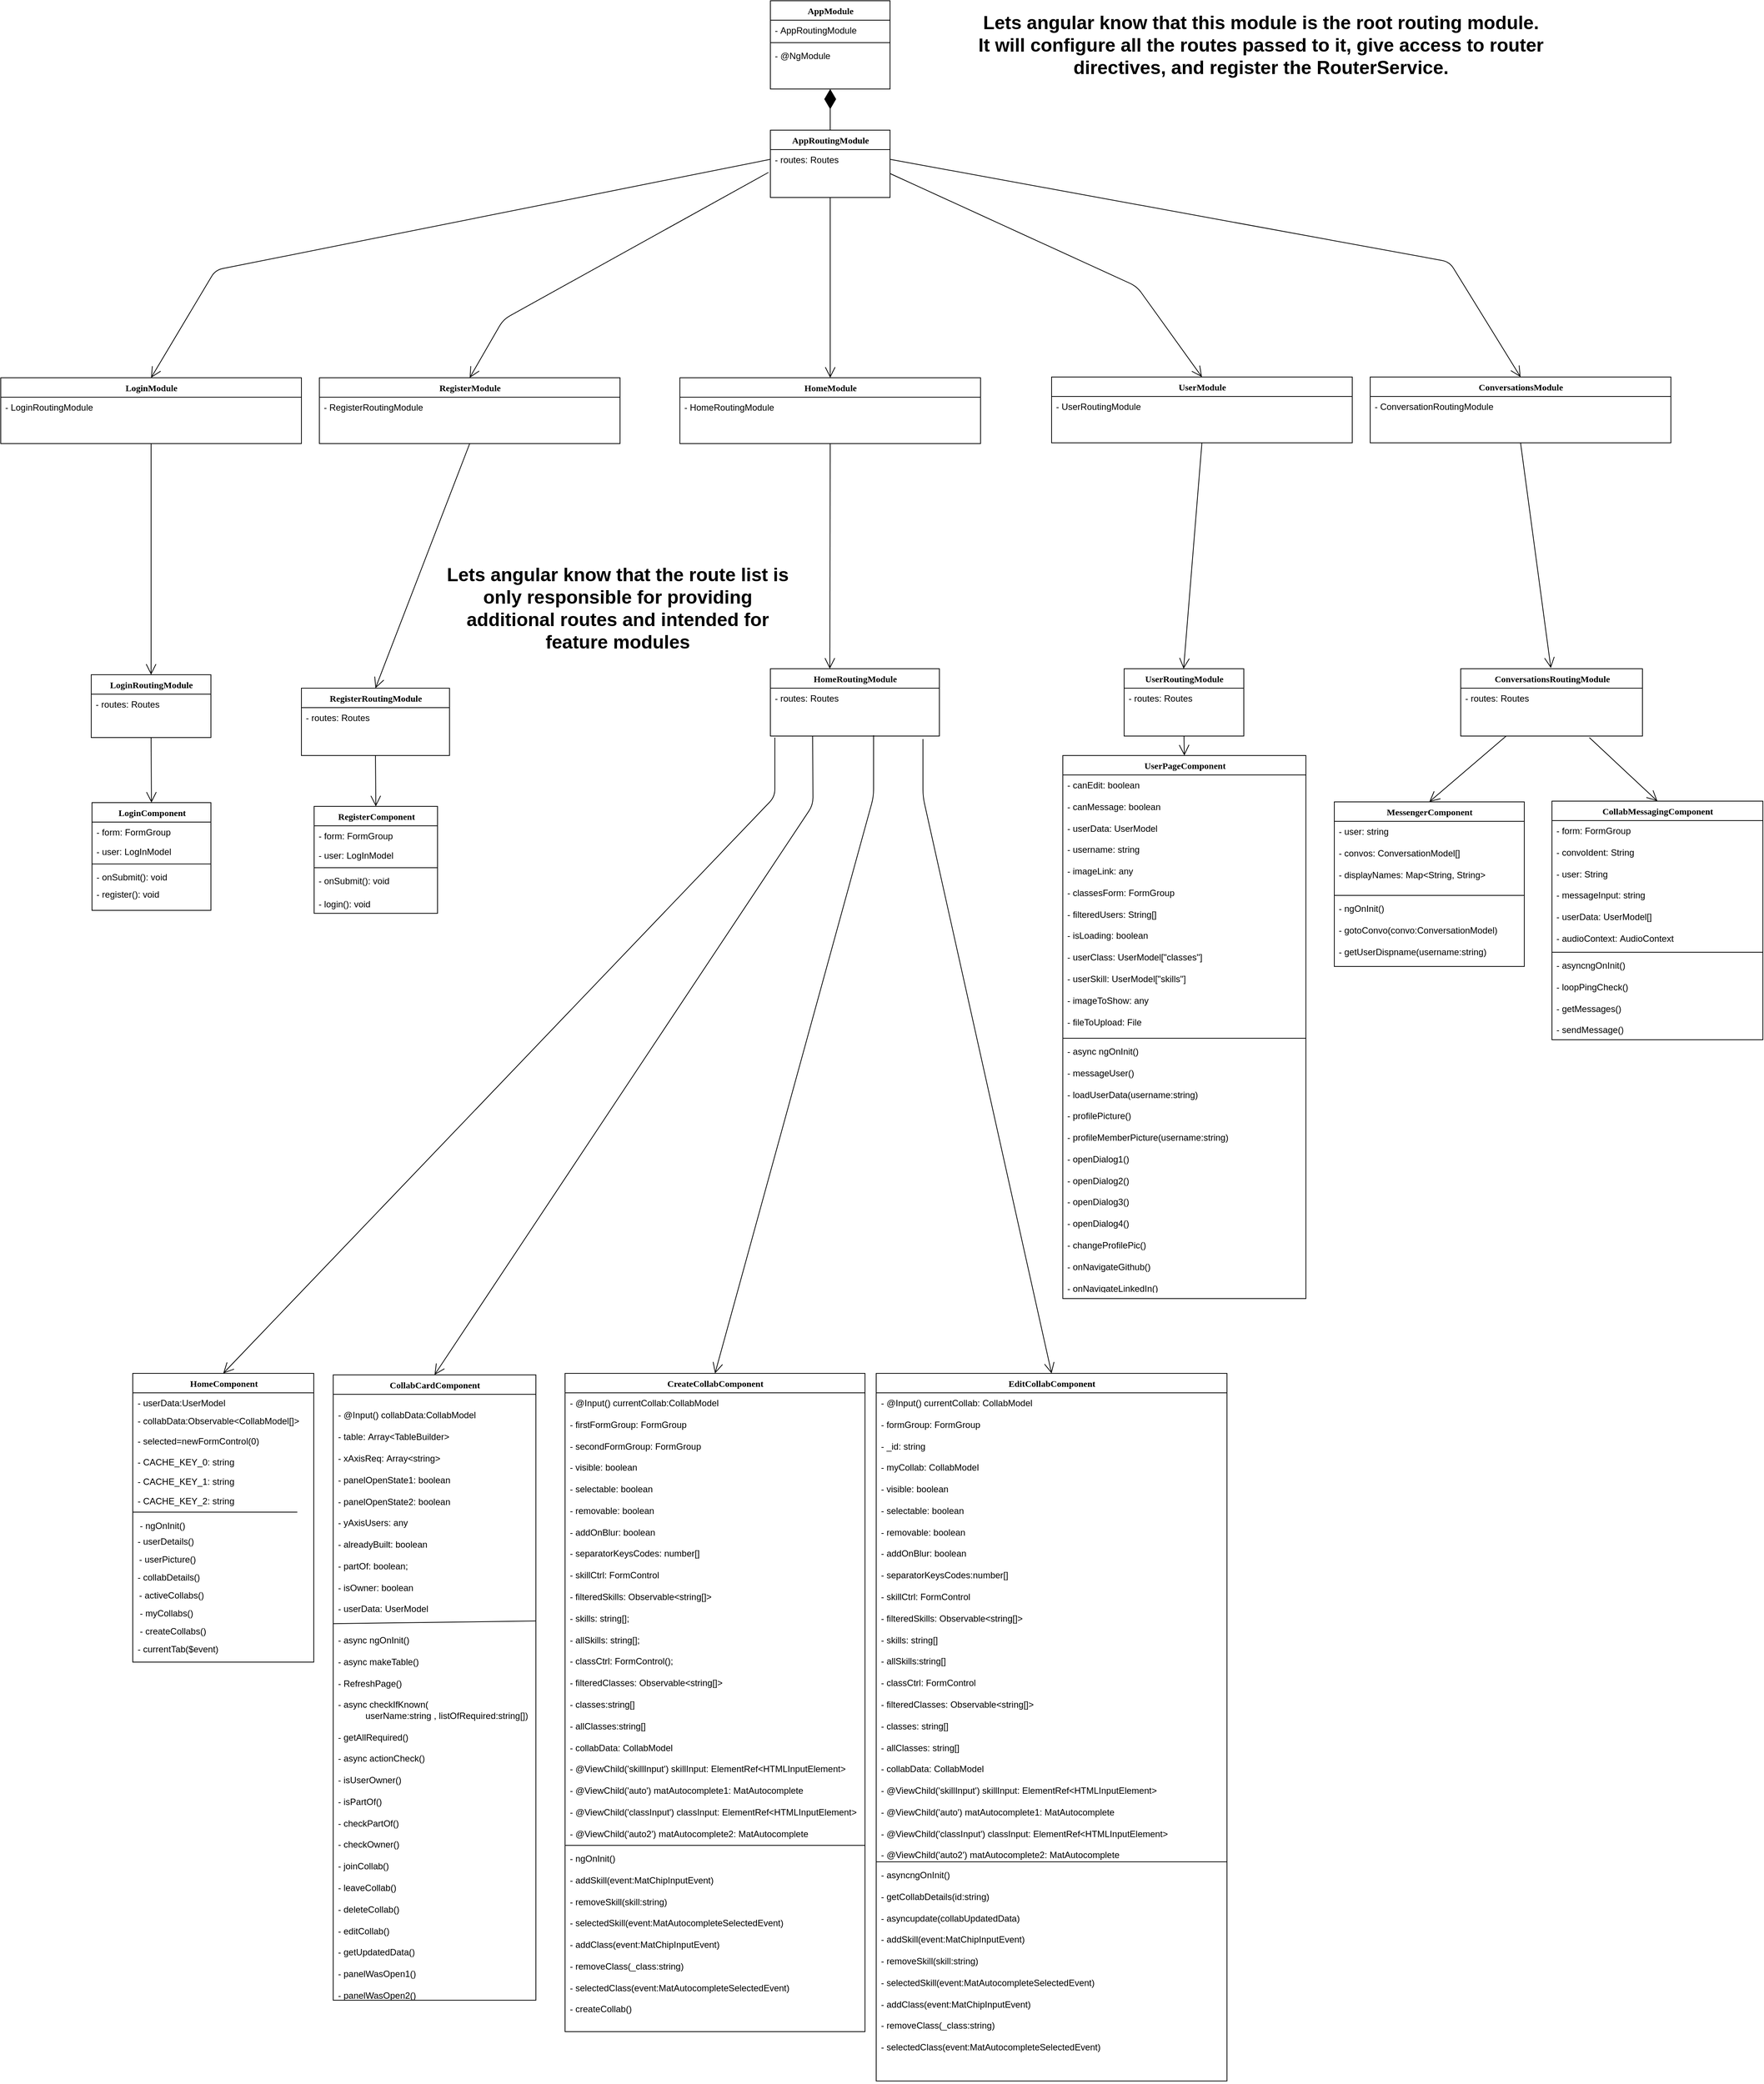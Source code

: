 <mxfile version="10.6.7" type="github"><diagram name="Page-1" id="6133507b-19e7-1e82-6fc7-422aa6c4b21f"><mxGraphModel dx="3580" dy="6064" grid="1" gridSize="11" guides="1" tooltips="1" connect="1" arrows="1" fold="1" page="1" pageScale="1" pageWidth="2400" pageHeight="3600" background="#ffffff" math="0" shadow="0"><root><mxCell id="0"/><mxCell id="1" parent="0"/><mxCell id="78961159f06e98e8-17" value="LoginComponent" style="swimlane;html=1;fontStyle=1;align=center;verticalAlign=top;childLayout=stackLayout;horizontal=1;startSize=26;horizontalStack=0;resizeParent=1;resizeLast=0;collapsible=1;marginBottom=0;swimlaneFillColor=#ffffff;rounded=0;shadow=0;comic=0;labelBackgroundColor=none;strokeColor=#000000;strokeWidth=1;fillColor=none;fontFamily=Verdana;fontSize=12;fontColor=#000000;" parent="1" vertex="1"><mxGeometry x="143" y="-2500" width="159" height="144" as="geometry"/></mxCell><mxCell id="78961159f06e98e8-23" value="- form: FormGroup" style="text;html=1;strokeColor=none;fillColor=none;align=left;verticalAlign=top;spacingLeft=4;spacingRight=4;whiteSpace=wrap;overflow=hidden;rotatable=0;points=[[0,0.5],[1,0.5]];portConstraint=eastwest;" parent="78961159f06e98e8-17" vertex="1"><mxGeometry y="26" width="159" height="26" as="geometry"/></mxCell><mxCell id="78961159f06e98e8-24" value="- user: LogInModel" style="text;html=1;strokeColor=none;fillColor=none;align=left;verticalAlign=top;spacingLeft=4;spacingRight=4;whiteSpace=wrap;overflow=hidden;rotatable=0;points=[[0,0.5],[1,0.5]];portConstraint=eastwest;" parent="78961159f06e98e8-17" vertex="1"><mxGeometry y="52" width="159" height="26" as="geometry"/></mxCell><mxCell id="nke1WT9VvTR-ztLv714Z-59" value="" style="line;html=1;strokeWidth=1;fillColor=none;align=left;verticalAlign=middle;spacingTop=-1;spacingLeft=3;spacingRight=3;rotatable=0;labelPosition=right;points=[];portConstraint=eastwest;" vertex="1" parent="78961159f06e98e8-17"><mxGeometry y="78" width="159" height="8" as="geometry"/></mxCell><mxCell id="78961159f06e98e8-27" value="- onSubmit(): void" style="text;html=1;strokeColor=none;fillColor=none;align=left;verticalAlign=top;spacingLeft=4;spacingRight=4;whiteSpace=wrap;overflow=hidden;rotatable=0;points=[[0,0.5],[1,0.5]];portConstraint=eastwest;" parent="78961159f06e98e8-17" vertex="1"><mxGeometry y="86" width="159" height="23" as="geometry"/></mxCell><mxCell id="nke1WT9VvTR-ztLv714Z-60" value="- register(): void" style="text;html=1;strokeColor=none;fillColor=none;align=left;verticalAlign=top;spacingLeft=4;spacingRight=4;whiteSpace=wrap;overflow=hidden;rotatable=0;points=[[0,0.5],[1,0.5]];portConstraint=eastwest;" vertex="1" parent="78961159f06e98e8-17"><mxGeometry y="109" width="159" height="25" as="geometry"/></mxCell><mxCell id="78961159f06e98e8-43" value="AppModule" style="swimlane;html=1;fontStyle=1;align=center;verticalAlign=top;childLayout=stackLayout;horizontal=1;startSize=26;horizontalStack=0;resizeParent=1;resizeLast=0;collapsible=1;marginBottom=0;swimlaneFillColor=#ffffff;rounded=0;shadow=0;comic=0;labelBackgroundColor=none;strokeColor=#000000;strokeWidth=1;fillColor=none;fontFamily=Verdana;fontSize=12;fontColor=#000000;" parent="1" vertex="1"><mxGeometry x="1050" y="-3572" width="160" height="118" as="geometry"/></mxCell><mxCell id="eivoahDQIib-PsWft297-24" value="-&amp;nbsp;&lt;span&gt;AppRoutingModule&lt;/span&gt;" style="text;html=1;strokeColor=none;fillColor=none;align=left;verticalAlign=top;spacingLeft=4;spacingRight=4;whiteSpace=wrap;overflow=hidden;rotatable=0;points=[[0,0.5],[1,0.5]];portConstraint=eastwest;" parent="78961159f06e98e8-43" vertex="1"><mxGeometry y="26" width="160" height="26" as="geometry"/></mxCell><mxCell id="nke1WT9VvTR-ztLv714Z-109" value="" style="line;html=1;strokeWidth=1;fillColor=none;align=left;verticalAlign=middle;spacingTop=-1;spacingLeft=3;spacingRight=3;rotatable=0;labelPosition=right;points=[];portConstraint=eastwest;" vertex="1" parent="78961159f06e98e8-43"><mxGeometry y="52" width="160" height="8" as="geometry"/></mxCell><mxCell id="nke1WT9VvTR-ztLv714Z-111" value="- @NgModule" style="text;html=1;strokeColor=none;fillColor=none;align=left;verticalAlign=top;spacingLeft=4;spacingRight=4;whiteSpace=wrap;overflow=hidden;rotatable=0;points=[[0,0.5],[1,0.5]];portConstraint=eastwest;" vertex="1" parent="78961159f06e98e8-43"><mxGeometry y="60" width="160" height="50" as="geometry"/></mxCell><mxCell id="eivoahDQIib-PsWft297-2" value="AppRoutingModule" style="swimlane;html=1;fontStyle=1;align=center;verticalAlign=top;childLayout=stackLayout;horizontal=1;startSize=26;horizontalStack=0;resizeParent=1;resizeLast=0;collapsible=1;marginBottom=0;swimlaneFillColor=#ffffff;rounded=0;shadow=0;comic=0;labelBackgroundColor=none;strokeColor=#000000;strokeWidth=1;fillColor=none;fontFamily=Verdana;fontSize=12;fontColor=#000000;" parent="1" vertex="1"><mxGeometry x="1050" y="-3399" width="160" height="90" as="geometry"/></mxCell><mxCell id="eivoahDQIib-PsWft297-3" value="- routes: Routes" style="text;html=1;strokeColor=none;fillColor=none;align=left;verticalAlign=top;spacingLeft=4;spacingRight=4;whiteSpace=wrap;overflow=hidden;rotatable=0;points=[[0,0.5],[1,0.5]];portConstraint=eastwest;" parent="eivoahDQIib-PsWft297-2" vertex="1"><mxGeometry y="26" width="160" height="26" as="geometry"/></mxCell><mxCell id="eivoahDQIib-PsWft297-4" value="" style="endArrow=diamondThin;endFill=1;endSize=24;html=1;entryX=0.5;entryY=1;entryDx=0;entryDy=0;" parent="eivoahDQIib-PsWft297-2" target="78961159f06e98e8-43" edge="1"><mxGeometry width="160" relative="1" as="geometry"><mxPoint x="80" y="-0.5" as="sourcePoint"/><mxPoint x="240" y="-0.5" as="targetPoint"/></mxGeometry></mxCell><mxCell id="eivoahDQIib-PsWft297-17" value="&lt;div&gt;&lt;span&gt;LoginModule&lt;/span&gt;&lt;/div&gt;" style="swimlane;html=1;fontStyle=1;align=center;verticalAlign=top;childLayout=stackLayout;horizontal=1;startSize=26;horizontalStack=0;resizeParent=1;resizeLast=0;collapsible=1;marginBottom=0;swimlaneFillColor=#ffffff;rounded=0;shadow=0;comic=0;labelBackgroundColor=none;strokeColor=#000000;strokeWidth=1;fillColor=none;fontFamily=Verdana;fontSize=12;fontColor=#000000;swimlaneLine=1;" parent="1" vertex="1"><mxGeometry x="21" y="-3068" width="402" height="88" as="geometry"/></mxCell><mxCell id="T5dQB7a63f1hNrP06uVs-14" value="&lt;div&gt;&lt;span&gt;- LoginRoutingModule&lt;/span&gt;&lt;/div&gt;" style="text;html=1;strokeColor=none;fillColor=none;align=left;verticalAlign=top;spacingLeft=4;spacingRight=4;whiteSpace=wrap;overflow=hidden;rotatable=0;points=[[0,0.5],[1,0.5]];portConstraint=eastwest;" vertex="1" parent="eivoahDQIib-PsWft297-17"><mxGeometry y="26" width="402" height="26" as="geometry"/></mxCell><mxCell id="eivoahDQIib-PsWft297-18" value="&lt;div&gt;&lt;span&gt;RegisterModule&lt;/span&gt;&lt;/div&gt;" style="swimlane;html=1;fontStyle=1;align=center;verticalAlign=top;childLayout=stackLayout;horizontal=1;startSize=26;horizontalStack=0;resizeParent=1;resizeLast=0;collapsible=1;marginBottom=0;swimlaneFillColor=#ffffff;rounded=0;shadow=0;comic=0;labelBackgroundColor=none;strokeColor=#000000;strokeWidth=1;fillColor=none;fontFamily=Verdana;fontSize=12;fontColor=#000000;" parent="1" vertex="1"><mxGeometry x="447" y="-3068" width="402" height="88" as="geometry"/></mxCell><mxCell id="T5dQB7a63f1hNrP06uVs-16" value="&lt;div&gt;&lt;span&gt;- RegisterRoutingModule&lt;/span&gt;&lt;/div&gt;" style="text;html=1;strokeColor=none;fillColor=none;align=left;verticalAlign=top;spacingLeft=4;spacingRight=4;whiteSpace=wrap;overflow=hidden;rotatable=0;points=[[0,0.5],[1,0.5]];portConstraint=eastwest;" vertex="1" parent="eivoahDQIib-PsWft297-18"><mxGeometry y="26" width="402" height="26" as="geometry"/></mxCell><mxCell id="eivoahDQIib-PsWft297-19" value="&lt;div&gt;&lt;span&gt;HomeModule&lt;/span&gt;&lt;/div&gt;" style="swimlane;html=1;fontStyle=1;align=center;verticalAlign=top;childLayout=stackLayout;horizontal=1;startSize=26;horizontalStack=0;resizeParent=1;resizeLast=0;collapsible=1;marginBottom=0;swimlaneFillColor=#ffffff;rounded=0;shadow=0;comic=0;labelBackgroundColor=none;strokeColor=#000000;strokeWidth=1;fillColor=none;fontFamily=Verdana;fontSize=12;fontColor=#000000;" parent="1" vertex="1"><mxGeometry x="929" y="-3068" width="402" height="88" as="geometry"/></mxCell><mxCell id="T5dQB7a63f1hNrP06uVs-17" value="&lt;div&gt;&lt;span&gt;- HomeRoutingModule&lt;/span&gt;&lt;/div&gt;" style="text;html=1;strokeColor=none;fillColor=none;align=left;verticalAlign=top;spacingLeft=4;spacingRight=4;whiteSpace=wrap;overflow=hidden;rotatable=0;points=[[0,0.5],[1,0.5]];portConstraint=eastwest;" vertex="1" parent="eivoahDQIib-PsWft297-19"><mxGeometry y="26" width="402" height="26" as="geometry"/></mxCell><mxCell id="eivoahDQIib-PsWft297-25" value="&lt;div&gt;&lt;span&gt;UserModule&lt;/span&gt;&lt;/div&gt;" style="swimlane;html=1;fontStyle=1;align=center;verticalAlign=top;childLayout=stackLayout;horizontal=1;startSize=26;horizontalStack=0;resizeParent=1;resizeLast=0;collapsible=1;marginBottom=0;swimlaneFillColor=#ffffff;rounded=0;shadow=0;comic=0;labelBackgroundColor=none;strokeColor=#000000;strokeWidth=1;fillColor=none;fontFamily=Verdana;fontSize=12;fontColor=#000000;" parent="1" vertex="1"><mxGeometry x="1426" y="-3069" width="402" height="88" as="geometry"/></mxCell><mxCell id="T5dQB7a63f1hNrP06uVs-18" value="&lt;div&gt;&lt;span&gt;- UserRoutingModule&lt;/span&gt;&lt;/div&gt;" style="text;html=1;strokeColor=none;fillColor=none;align=left;verticalAlign=top;spacingLeft=4;spacingRight=4;whiteSpace=wrap;overflow=hidden;rotatable=0;points=[[0,0.5],[1,0.5]];portConstraint=eastwest;" vertex="1" parent="eivoahDQIib-PsWft297-25"><mxGeometry y="26" width="402" height="26" as="geometry"/></mxCell><mxCell id="eivoahDQIib-PsWft297-26" value="&lt;div&gt;&lt;span&gt;ConversationsModule&lt;/span&gt;&lt;/div&gt;" style="swimlane;html=1;fontStyle=1;align=center;verticalAlign=top;childLayout=stackLayout;horizontal=1;startSize=26;horizontalStack=0;resizeParent=1;resizeLast=0;collapsible=1;marginBottom=0;swimlaneFillColor=#ffffff;rounded=0;shadow=0;comic=0;labelBackgroundColor=none;strokeColor=#000000;strokeWidth=1;fillColor=none;fontFamily=Verdana;fontSize=12;fontColor=#000000;" parent="1" vertex="1"><mxGeometry x="1852" y="-3069" width="402" height="88" as="geometry"/></mxCell><mxCell id="T5dQB7a63f1hNrP06uVs-19" value="&lt;div&gt;&lt;span&gt;- ConversationRoutingModule&lt;/span&gt;&lt;/div&gt;" style="text;html=1;strokeColor=none;fillColor=none;align=left;verticalAlign=top;spacingLeft=4;spacingRight=4;whiteSpace=wrap;overflow=hidden;rotatable=0;points=[[0,0.5],[1,0.5]];portConstraint=eastwest;" vertex="1" parent="eivoahDQIib-PsWft297-26"><mxGeometry y="26" width="402" height="26" as="geometry"/></mxCell><mxCell id="eivoahDQIib-PsWft297-27" value="" style="endArrow=open;endFill=1;endSize=12;html=1;entryX=0.5;entryY=0;entryDx=0;entryDy=0;exitX=0;exitY=0.5;exitDx=0;exitDy=0;" parent="1" source="eivoahDQIib-PsWft297-3" target="eivoahDQIib-PsWft297-17" edge="1"><mxGeometry width="160" relative="1" as="geometry"><mxPoint x="278" y="-3355" as="sourcePoint"/><mxPoint x="1050" y="-3333" as="targetPoint"/><Array as="points"><mxPoint x="308" y="-3212"/></Array></mxGeometry></mxCell><mxCell id="eivoahDQIib-PsWft297-28" value="" style="endArrow=open;endFill=1;endSize=12;html=1;entryX=0.5;entryY=0;entryDx=0;entryDy=0;exitX=-0.016;exitY=1.173;exitDx=0;exitDy=0;exitPerimeter=0;" parent="1" source="eivoahDQIib-PsWft297-3" target="eivoahDQIib-PsWft297-18" edge="1"><mxGeometry width="160" relative="1" as="geometry"><mxPoint x="1045" y="-3349" as="sourcePoint"/><mxPoint x="288.5" y="-3201.5" as="targetPoint"/><Array as="points"><mxPoint x="693" y="-3146"/></Array></mxGeometry></mxCell><mxCell id="eivoahDQIib-PsWft297-30" value="" style="endArrow=open;endFill=1;endSize=12;html=1;entryX=0.5;entryY=0;entryDx=0;entryDy=0;exitX=1;exitY=0.5;exitDx=0;exitDy=0;" parent="1" source="eivoahDQIib-PsWft297-3" edge="1" target="eivoahDQIib-PsWft297-26"><mxGeometry width="160" relative="1" as="geometry"><mxPoint x="2754.5" y="-3354" as="sourcePoint"/><mxPoint x="1982" y="-3206.5" as="targetPoint"/><Array as="points"><mxPoint x="1958" y="-3223"/></Array></mxGeometry></mxCell><mxCell id="eivoahDQIib-PsWft297-31" value="" style="endArrow=open;endFill=1;endSize=12;html=1;entryX=0.5;entryY=0;entryDx=0;entryDy=0;" parent="1" edge="1" target="eivoahDQIib-PsWft297-25"><mxGeometry width="160" relative="1" as="geometry"><mxPoint x="1210" y="-3341" as="sourcePoint"/><mxPoint x="1529" y="-3212" as="targetPoint"/><Array as="points"><mxPoint x="1540" y="-3190"/></Array></mxGeometry></mxCell><mxCell id="eivoahDQIib-PsWft297-32" value="" style="endArrow=open;endFill=1;endSize=12;html=1;entryX=0.5;entryY=0;entryDx=0;entryDy=0;exitX=0.5;exitY=1;exitDx=0;exitDy=0;" parent="1" source="eivoahDQIib-PsWft297-2" target="eivoahDQIib-PsWft297-19" edge="1"><mxGeometry width="160" relative="1" as="geometry"><mxPoint x="1100" y="-3310" as="sourcePoint"/><mxPoint x="1260" y="-3310" as="targetPoint"/></mxGeometry></mxCell><mxCell id="eivoahDQIib-PsWft297-47" value="LoginRoutingModule" style="swimlane;html=1;fontStyle=1;align=center;verticalAlign=top;childLayout=stackLayout;horizontal=1;startSize=26;horizontalStack=0;resizeParent=1;resizeLast=0;collapsible=1;marginBottom=0;swimlaneFillColor=#ffffff;rounded=0;shadow=0;comic=0;labelBackgroundColor=none;strokeColor=#000000;strokeWidth=1;fillColor=none;fontFamily=Verdana;fontSize=12;fontColor=#000000;" parent="1" vertex="1"><mxGeometry x="142" y="-2671" width="160" height="84" as="geometry"/></mxCell><mxCell id="eivoahDQIib-PsWft297-48" value="- routes: Routes" style="text;html=1;strokeColor=none;fillColor=none;align=left;verticalAlign=top;spacingLeft=4;spacingRight=4;whiteSpace=wrap;overflow=hidden;rotatable=0;points=[[0,0.5],[1,0.5]];portConstraint=eastwest;" parent="eivoahDQIib-PsWft297-47" vertex="1"><mxGeometry y="26" width="160" height="26" as="geometry"/></mxCell><mxCell id="eivoahDQIib-PsWft297-50" value="RegisterRoutingModule" style="swimlane;html=1;fontStyle=1;align=center;verticalAlign=top;childLayout=stackLayout;horizontal=1;startSize=26;horizontalStack=0;resizeParent=1;resizeLast=0;collapsible=1;marginBottom=0;swimlaneFillColor=#ffffff;rounded=0;shadow=0;comic=0;labelBackgroundColor=none;strokeColor=#000000;strokeWidth=1;fillColor=none;fontFamily=Verdana;fontSize=12;fontColor=#000000;" parent="1" vertex="1"><mxGeometry x="423" y="-2653" width="198" height="90" as="geometry"/></mxCell><mxCell id="eivoahDQIib-PsWft297-51" value="- routes: Routes" style="text;html=1;strokeColor=none;fillColor=none;align=left;verticalAlign=top;spacingLeft=4;spacingRight=4;whiteSpace=wrap;overflow=hidden;rotatable=0;points=[[0,0.5],[1,0.5]];portConstraint=eastwest;" parent="eivoahDQIib-PsWft297-50" vertex="1"><mxGeometry y="26" width="198" height="26" as="geometry"/></mxCell><mxCell id="eivoahDQIib-PsWft297-52" value="HomeRoutingModule" style="swimlane;html=1;fontStyle=1;align=center;verticalAlign=top;childLayout=stackLayout;horizontal=1;startSize=26;horizontalStack=0;resizeParent=1;resizeLast=0;collapsible=1;marginBottom=0;swimlaneFillColor=#ffffff;rounded=0;shadow=0;comic=0;labelBackgroundColor=none;strokeColor=#000000;strokeWidth=1;fillColor=none;fontFamily=Verdana;fontSize=12;fontColor=#000000;" parent="1" vertex="1"><mxGeometry x="1050" y="-2679" width="226" height="90" as="geometry"/></mxCell><mxCell id="eivoahDQIib-PsWft297-53" value="- routes: Routes" style="text;html=1;strokeColor=none;fillColor=none;align=left;verticalAlign=top;spacingLeft=4;spacingRight=4;whiteSpace=wrap;overflow=hidden;rotatable=0;points=[[0,0.5],[1,0.5]];portConstraint=eastwest;" parent="eivoahDQIib-PsWft297-52" vertex="1"><mxGeometry y="26" width="226" height="26" as="geometry"/></mxCell><mxCell id="eivoahDQIib-PsWft297-54" value="UserRoutingModule" style="swimlane;html=1;fontStyle=1;align=center;verticalAlign=top;childLayout=stackLayout;horizontal=1;startSize=26;horizontalStack=0;resizeParent=1;resizeLast=0;collapsible=1;marginBottom=0;swimlaneFillColor=#ffffff;rounded=0;shadow=0;comic=0;labelBackgroundColor=none;strokeColor=#000000;strokeWidth=1;fillColor=none;fontFamily=Verdana;fontSize=12;fontColor=#000000;" parent="1" vertex="1"><mxGeometry x="1523" y="-2679" width="160" height="90" as="geometry"/></mxCell><mxCell id="eivoahDQIib-PsWft297-55" value="- routes: Routes" style="text;html=1;strokeColor=none;fillColor=none;align=left;verticalAlign=top;spacingLeft=4;spacingRight=4;whiteSpace=wrap;overflow=hidden;rotatable=0;points=[[0,0.5],[1,0.5]];portConstraint=eastwest;" parent="eivoahDQIib-PsWft297-54" vertex="1"><mxGeometry y="26" width="160" height="26" as="geometry"/></mxCell><mxCell id="eivoahDQIib-PsWft297-56" value="ConversationsRoutingModule" style="swimlane;html=1;fontStyle=1;align=center;verticalAlign=top;childLayout=stackLayout;horizontal=1;startSize=26;horizontalStack=0;resizeParent=1;resizeLast=0;collapsible=1;marginBottom=0;swimlaneFillColor=#ffffff;rounded=0;shadow=0;comic=0;labelBackgroundColor=none;strokeColor=#000000;strokeWidth=1;fillColor=none;fontFamily=Verdana;fontSize=12;fontColor=#000000;" parent="1" vertex="1"><mxGeometry x="1973" y="-2679" width="243" height="90" as="geometry"/></mxCell><mxCell id="eivoahDQIib-PsWft297-57" value="- routes: Routes" style="text;html=1;strokeColor=none;fillColor=none;align=left;verticalAlign=top;spacingLeft=4;spacingRight=4;whiteSpace=wrap;overflow=hidden;rotatable=0;points=[[0,0.5],[1,0.5]];portConstraint=eastwest;" parent="eivoahDQIib-PsWft297-56" vertex="1"><mxGeometry y="26" width="243" height="26" as="geometry"/></mxCell><mxCell id="T5dQB7a63f1hNrP06uVs-1" value="" style="endArrow=open;endFill=1;endSize=12;html=1;entryX=0.5;entryY=0;entryDx=0;entryDy=0;exitX=0.5;exitY=1;exitDx=0;exitDy=0;" edge="1" parent="1" source="eivoahDQIib-PsWft297-17" target="eivoahDQIib-PsWft297-47"><mxGeometry width="160" relative="1" as="geometry"><mxPoint x="219" y="-2708" as="sourcePoint"/><mxPoint x="379" y="-2708" as="targetPoint"/></mxGeometry></mxCell><mxCell id="T5dQB7a63f1hNrP06uVs-2" value="" style="endArrow=open;endFill=1;endSize=12;html=1;entryX=0.5;entryY=0;entryDx=0;entryDy=0;exitX=0.5;exitY=1;exitDx=0;exitDy=0;" edge="1" parent="1" source="eivoahDQIib-PsWft297-18" target="eivoahDQIib-PsWft297-50"><mxGeometry width="160" relative="1" as="geometry"><mxPoint x="647.5" y="-2719" as="sourcePoint"/><mxPoint x="647.5" y="-2678" as="targetPoint"/></mxGeometry></mxCell><mxCell id="T5dQB7a63f1hNrP06uVs-3" value="" style="endArrow=open;endFill=1;endSize=12;html=1;entryX=0.5;entryY=0;entryDx=0;entryDy=0;exitX=0.5;exitY=1;exitDx=0;exitDy=0;" edge="1" parent="1" source="eivoahDQIib-PsWft297-19"><mxGeometry width="160" relative="1" as="geometry"><mxPoint x="1129.5" y="-2720" as="sourcePoint"/><mxPoint x="1129.5" y="-2679" as="targetPoint"/></mxGeometry></mxCell><mxCell id="T5dQB7a63f1hNrP06uVs-4" value="" style="endArrow=open;endFill=1;endSize=12;html=1;entryX=0.5;entryY=0;entryDx=0;entryDy=0;exitX=0.5;exitY=1;exitDx=0;exitDy=0;" edge="1" parent="1" source="eivoahDQIib-PsWft297-25"><mxGeometry width="160" relative="1" as="geometry"><mxPoint x="1602.5" y="-2720" as="sourcePoint"/><mxPoint x="1602.5" y="-2679" as="targetPoint"/></mxGeometry></mxCell><mxCell id="T5dQB7a63f1hNrP06uVs-5" value="" style="endArrow=open;endFill=1;endSize=12;html=1;entryX=0.5;entryY=0;entryDx=0;entryDy=0;exitX=0.5;exitY=1;exitDx=0;exitDy=0;" edge="1" parent="1" source="eivoahDQIib-PsWft297-26"><mxGeometry width="160" relative="1" as="geometry"><mxPoint x="2093.5" y="-2721" as="sourcePoint"/><mxPoint x="2093.5" y="-2680" as="targetPoint"/></mxGeometry></mxCell><mxCell id="nke1WT9VvTR-ztLv714Z-1" value="RegisterComponent" style="swimlane;html=1;fontStyle=1;align=center;verticalAlign=top;childLayout=stackLayout;horizontal=1;startSize=26;horizontalStack=0;resizeParent=1;resizeLast=0;collapsible=1;marginBottom=0;swimlaneFillColor=#ffffff;rounded=0;shadow=0;comic=0;labelBackgroundColor=none;strokeColor=#000000;strokeWidth=1;fillColor=none;fontFamily=Verdana;fontSize=12;fontColor=#000000;" vertex="1" parent="1"><mxGeometry x="440" y="-2495" width="165" height="143" as="geometry"/></mxCell><mxCell id="nke1WT9VvTR-ztLv714Z-2" value="- form: FormGroup" style="text;html=1;strokeColor=none;fillColor=none;align=left;verticalAlign=top;spacingLeft=4;spacingRight=4;whiteSpace=wrap;overflow=hidden;rotatable=0;points=[[0,0.5],[1,0.5]];portConstraint=eastwest;" vertex="1" parent="nke1WT9VvTR-ztLv714Z-1"><mxGeometry y="26" width="165" height="26" as="geometry"/></mxCell><mxCell id="nke1WT9VvTR-ztLv714Z-3" value="- user: LogInModel" style="text;html=1;strokeColor=none;fillColor=none;align=left;verticalAlign=top;spacingLeft=4;spacingRight=4;whiteSpace=wrap;overflow=hidden;rotatable=0;points=[[0,0.5],[1,0.5]];portConstraint=eastwest;" vertex="1" parent="nke1WT9VvTR-ztLv714Z-1"><mxGeometry y="52" width="165" height="26" as="geometry"/></mxCell><mxCell id="nke1WT9VvTR-ztLv714Z-4" value="" style="line;html=1;strokeWidth=1;fillColor=none;align=left;verticalAlign=middle;spacingTop=-1;spacingLeft=3;spacingRight=3;rotatable=0;labelPosition=right;points=[];portConstraint=eastwest;" vertex="1" parent="nke1WT9VvTR-ztLv714Z-1"><mxGeometry y="78" width="165" height="8" as="geometry"/></mxCell><mxCell id="nke1WT9VvTR-ztLv714Z-5" value="- onSubmit(): void" style="text;html=1;strokeColor=none;fillColor=none;align=left;verticalAlign=top;spacingLeft=4;spacingRight=4;whiteSpace=wrap;overflow=hidden;rotatable=0;points=[[0,0.5],[1,0.5]];portConstraint=eastwest;" vertex="1" parent="nke1WT9VvTR-ztLv714Z-1"><mxGeometry y="86" width="165" height="22" as="geometry"/></mxCell><mxCell id="nke1WT9VvTR-ztLv714Z-11" value="&lt;div&gt;&lt;span&gt;HomeComponent&lt;/span&gt;&lt;/div&gt;" style="swimlane;html=1;fontStyle=1;align=center;verticalAlign=top;childLayout=stackLayout;horizontal=1;startSize=26;horizontalStack=0;resizeParent=1;resizeLast=0;collapsible=1;marginBottom=0;swimlaneFillColor=#ffffff;rounded=0;shadow=0;comic=0;labelBackgroundColor=none;strokeColor=#000000;strokeWidth=1;fillColor=none;fontFamily=Verdana;fontSize=12;fontColor=#000000;" vertex="1" parent="1"><mxGeometry x="197.5" y="-1737" width="242" height="386" as="geometry"/></mxCell><mxCell id="nke1WT9VvTR-ztLv714Z-66" value="&lt;div&gt;&lt;span&gt;- userData&lt;/span&gt;:&lt;span&gt;UserModel&lt;/span&gt;&lt;/div&gt;" style="text;html=1;strokeColor=none;fillColor=none;align=left;verticalAlign=top;spacingLeft=4;spacingRight=4;whiteSpace=wrap;overflow=hidden;rotatable=0;points=[[0,0.5],[1,0.5]];portConstraint=eastwest;" vertex="1" parent="nke1WT9VvTR-ztLv714Z-11"><mxGeometry y="26" width="242" height="24" as="geometry"/></mxCell><mxCell id="nke1WT9VvTR-ztLv714Z-67" value="&lt;div&gt;&lt;span&gt;- collabData&lt;/span&gt;:&lt;span&gt;Observable&lt;/span&gt;&amp;lt;&lt;span&gt;CollabModel&lt;/span&gt;[]&amp;gt;&lt;/div&gt;" style="text;html=1;strokeColor=none;fillColor=none;align=left;verticalAlign=top;spacingLeft=4;spacingRight=4;whiteSpace=wrap;overflow=hidden;rotatable=0;points=[[0,0.5],[1,0.5]];portConstraint=eastwest;" vertex="1" parent="nke1WT9VvTR-ztLv714Z-11"><mxGeometry y="50" width="242" height="27" as="geometry"/></mxCell><mxCell id="nke1WT9VvTR-ztLv714Z-65" value="&lt;div&gt;&lt;span&gt;- selected&lt;/span&gt;=&lt;span&gt;new&lt;/span&gt;&lt;span&gt;FormControl&lt;/span&gt;(&lt;span&gt;0&lt;/span&gt;)&lt;/div&gt;" style="text;html=1;strokeColor=none;fillColor=none;align=left;verticalAlign=top;spacingLeft=4;spacingRight=4;whiteSpace=wrap;overflow=hidden;rotatable=0;points=[[0,0.5],[1,0.5]];portConstraint=eastwest;" vertex="1" parent="nke1WT9VvTR-ztLv714Z-11"><mxGeometry y="77" width="242" height="28" as="geometry"/></mxCell><mxCell id="nke1WT9VvTR-ztLv714Z-68" value="&lt;div&gt;&lt;span&gt;- CACHE_KEY_0: string&lt;/span&gt;&lt;/div&gt;" style="text;html=1;strokeColor=none;fillColor=none;align=left;verticalAlign=top;spacingLeft=4;spacingRight=4;whiteSpace=wrap;overflow=hidden;rotatable=0;points=[[0,0.5],[1,0.5]];portConstraint=eastwest;" vertex="1" parent="nke1WT9VvTR-ztLv714Z-11"><mxGeometry y="105" width="242" height="26" as="geometry"/></mxCell><mxCell id="nke1WT9VvTR-ztLv714Z-69" value="&lt;div&gt;&lt;span&gt;- CACHE_KEY_1: string&lt;/span&gt;&lt;/div&gt;" style="text;html=1;strokeColor=none;fillColor=none;align=left;verticalAlign=top;spacingLeft=4;spacingRight=4;whiteSpace=wrap;overflow=hidden;rotatable=0;points=[[0,0.5],[1,0.5]];portConstraint=eastwest;" vertex="1" parent="nke1WT9VvTR-ztLv714Z-11"><mxGeometry y="131" width="242" height="26" as="geometry"/></mxCell><mxCell id="nke1WT9VvTR-ztLv714Z-70" value="- CACHE_KEY_2: string" style="text;html=1;strokeColor=none;fillColor=none;align=left;verticalAlign=top;spacingLeft=4;spacingRight=4;whiteSpace=wrap;overflow=hidden;rotatable=0;points=[[0,0.5],[1,0.5]];portConstraint=eastwest;" vertex="1" parent="nke1WT9VvTR-ztLv714Z-11"><mxGeometry y="157" width="242" height="30" as="geometry"/></mxCell><mxCell id="nke1WT9VvTR-ztLv714Z-71" value="" style="endArrow=none;html=1;" edge="1" parent="nke1WT9VvTR-ztLv714Z-11"><mxGeometry width="50" height="50" relative="1" as="geometry"><mxPoint x="220" y="185.5" as="sourcePoint"/><mxPoint y="185.5" as="targetPoint"/></mxGeometry></mxCell><mxCell id="nke1WT9VvTR-ztLv714Z-16" value="&lt;div&gt;&lt;span&gt;CollabCardComponent&lt;/span&gt;&lt;/div&gt;" style="swimlane;html=1;fontStyle=1;align=center;verticalAlign=top;childLayout=stackLayout;horizontal=1;startSize=26;horizontalStack=0;resizeParent=1;resizeLast=0;collapsible=1;marginBottom=0;swimlaneFillColor=#ffffff;rounded=0;shadow=0;comic=0;labelBackgroundColor=none;strokeColor=#000000;strokeWidth=1;fillColor=none;fontFamily=Verdana;fontSize=12;fontColor=#000000;" vertex="1" parent="1"><mxGeometry x="465.5" y="-1735" width="271" height="836" as="geometry"/></mxCell><mxCell id="nke1WT9VvTR-ztLv714Z-86" value="&lt;div&gt;&lt;br&gt;&lt;/div&gt;&lt;div&gt;- @&lt;span&gt;Input&lt;/span&gt;() &lt;span&gt;collabData&lt;/span&gt;:&lt;span&gt;CollabModel&lt;/span&gt;&lt;/div&gt;&lt;div&gt;&lt;span&gt;&lt;br&gt;&lt;/span&gt;&lt;/div&gt;&lt;div&gt;&lt;span&gt;- table&lt;/span&gt;:&amp;nbsp;&lt;span&gt;Array&lt;/span&gt;&amp;lt;&lt;span&gt;TableBuilder&lt;/span&gt;&amp;gt;&lt;/div&gt;&lt;div&gt;&lt;br&gt;&lt;/div&gt;&lt;div&gt;&lt;span&gt;- xAxisReq&lt;/span&gt;:&amp;nbsp;&lt;span&gt;Array&lt;/span&gt;&amp;lt;&lt;span&gt;string&lt;/span&gt;&amp;gt;&lt;/div&gt;&lt;div&gt;&lt;br&gt;&lt;/div&gt;&lt;div&gt;&lt;span&gt;- panelOpenState1: boolean&lt;/span&gt;&lt;/div&gt;&lt;div&gt;&lt;br&gt;&lt;/div&gt;&lt;div&gt;&lt;span&gt;- panelOpenState2: boolean&lt;/span&gt;&lt;/div&gt;&lt;br&gt;&lt;div&gt;&lt;span&gt;- yAxisUsers&lt;/span&gt;:&amp;nbsp;&lt;span&gt;any&lt;/span&gt;&lt;/div&gt;&lt;div&gt;&lt;span&gt;&lt;br&gt;&lt;/span&gt;&lt;/div&gt;&lt;div&gt;&lt;span&gt;- alreadyBuilt&lt;/span&gt;:&amp;nbsp;&lt;span&gt;boolean&lt;/span&gt;&lt;/div&gt;&lt;div&gt;&lt;span&gt;&lt;br&gt;&lt;/span&gt;&lt;/div&gt;&lt;div&gt;&lt;span&gt;- partOf: boolean&lt;/span&gt;; &lt;/div&gt;&lt;div&gt;&lt;span&gt;&lt;br&gt;&lt;/span&gt;&lt;/div&gt;&lt;div&gt;&lt;span&gt;- isOwner: boolean&lt;/span&gt;&lt;/div&gt;&lt;div&gt;&lt;br&gt;&lt;/div&gt;&lt;div&gt;&lt;span&gt;- userData&lt;/span&gt;:&amp;nbsp;&lt;span&gt;UserModel&lt;/span&gt;&lt;/div&gt;" style="text;html=1;strokeColor=none;fillColor=none;align=left;verticalAlign=top;spacingLeft=4;spacingRight=4;whiteSpace=wrap;overflow=hidden;rotatable=0;points=[[0,0.5],[1,0.5]];portConstraint=eastwest;" vertex="1" parent="nke1WT9VvTR-ztLv714Z-16"><mxGeometry y="26" width="271" height="315" as="geometry"/></mxCell><mxCell id="nke1WT9VvTR-ztLv714Z-90" value="&lt;div&gt;&lt;span&gt;- async&amp;nbsp;&lt;/span&gt;&lt;span&gt;ngOnInit&lt;/span&gt;()&lt;/div&gt;&lt;div&gt;&lt;br&gt;&lt;/div&gt;&lt;div&gt;-&amp;nbsp;&lt;span&gt;async&amp;nbsp;&lt;/span&gt;&lt;span&gt;makeTable&lt;/span&gt;&lt;span&gt;()&lt;/span&gt;&lt;/div&gt;&lt;div&gt;&lt;span&gt;&lt;br&gt;&lt;/span&gt;&lt;/div&gt;&lt;div&gt;&lt;span&gt;-&amp;nbsp;&lt;/span&gt;&lt;span&gt;RefreshPage&lt;/span&gt;&lt;span&gt;()&lt;/span&gt;&lt;/div&gt;&lt;div&gt;&lt;span&gt;&lt;br&gt;&lt;/span&gt;&lt;/div&gt;&lt;div&gt;&lt;span&gt;-&amp;nbsp;&lt;/span&gt;&lt;span&gt;async&amp;nbsp;&lt;/span&gt;&lt;span&gt;checkIfKnown&lt;/span&gt;&lt;span&gt;(&lt;/span&gt;&lt;/div&gt;&lt;div&gt;&lt;span&gt;&amp;nbsp; &amp;nbsp; &amp;nbsp; &amp;nbsp; &amp;nbsp; &amp;nbsp;userName&lt;/span&gt;&lt;span&gt;:&lt;/span&gt;&lt;span&gt;string&amp;nbsp;&lt;/span&gt;&lt;span&gt;,&amp;nbsp;&lt;/span&gt;&lt;span&gt;listOfRequired&lt;/span&gt;&lt;span&gt;:&lt;/span&gt;&lt;span&gt;string&lt;/span&gt;&lt;span&gt;[])&lt;/span&gt;&lt;/div&gt;&lt;div&gt;&lt;span&gt;&lt;br&gt;&lt;/span&gt;&lt;/div&gt;&lt;div&gt;&lt;span&gt;-&amp;nbsp;&lt;/span&gt;&lt;span&gt;getAllRequired&lt;/span&gt;&lt;span&gt;()&lt;/span&gt;&lt;/div&gt;&lt;div&gt;&lt;span&gt;&lt;br&gt;&lt;/span&gt;&lt;/div&gt;&lt;div&gt;&lt;span&gt;-&amp;nbsp;&lt;/span&gt;&lt;span&gt;async&amp;nbsp;&lt;/span&gt;&lt;span&gt;actionCheck&lt;/span&gt;&lt;span&gt;()&lt;/span&gt;&lt;/div&gt;&lt;div&gt;&lt;span&gt;&lt;br&gt;&lt;/span&gt;&lt;/div&gt;&lt;div&gt;&lt;span&gt;-&amp;nbsp;&lt;/span&gt;&lt;span&gt;isUserOwner&lt;/span&gt;&lt;span&gt;()&lt;/span&gt;&lt;/div&gt;&lt;div&gt;&lt;span&gt;&lt;br&gt;&lt;/span&gt;&lt;/div&gt;&lt;div&gt;&lt;span&gt;-&amp;nbsp;&lt;/span&gt;&lt;span&gt;isPartOf&lt;/span&gt;&lt;span&gt;()&lt;/span&gt;&lt;/div&gt;&lt;div&gt;&lt;span&gt;&lt;br&gt;&lt;/span&gt;&lt;/div&gt;&lt;div&gt;&lt;span&gt;-&amp;nbsp;&lt;/span&gt;&lt;span&gt;checkPartOf&lt;/span&gt;&lt;span&gt;()&lt;/span&gt;&lt;/div&gt;&lt;div&gt;&lt;span&gt;&lt;br&gt;&lt;/span&gt;&lt;/div&gt;&lt;div&gt;&lt;span&gt;-&amp;nbsp;&lt;/span&gt;&lt;span&gt;checkOwner&lt;/span&gt;&lt;span&gt;()&lt;/span&gt;&lt;/div&gt;&lt;div&gt;&lt;span&gt;&lt;br&gt;&lt;/span&gt;&lt;/div&gt;&lt;div&gt;&lt;span&gt;-&amp;nbsp;&lt;/span&gt;&lt;span&gt;joinCollab&lt;/span&gt;&lt;span&gt;()&lt;/span&gt;&lt;/div&gt;&lt;div&gt;&lt;span&gt;&lt;br&gt;&lt;/span&gt;&lt;/div&gt;&lt;div&gt;&lt;span&gt;-&amp;nbsp;&lt;/span&gt;&lt;span&gt;leaveCollab&lt;/span&gt;&lt;span&gt;()&lt;/span&gt;&lt;/div&gt;&lt;div&gt;&lt;span&gt;&lt;br&gt;&lt;/span&gt;&lt;/div&gt;&lt;div&gt;&lt;span&gt;-&amp;nbsp;&lt;/span&gt;&lt;span&gt;deleteCollab&lt;/span&gt;&lt;span&gt;()&lt;/span&gt;&lt;/div&gt;&lt;div&gt;&lt;span&gt;&lt;br&gt;&lt;/span&gt;&lt;/div&gt;&lt;div&gt;&lt;span&gt;-&amp;nbsp;&lt;/span&gt;&lt;span&gt;editCollab&lt;/span&gt;&lt;span&gt;()&lt;/span&gt;&lt;/div&gt;&lt;div&gt;&lt;span&gt;&lt;br&gt;&lt;/span&gt;&lt;/div&gt;&lt;div&gt;&lt;span&gt;-&amp;nbsp;&lt;/span&gt;&lt;span&gt;getUpdatedData&lt;/span&gt;&lt;span&gt;()&lt;/span&gt;&lt;/div&gt;&lt;div&gt;&lt;span&gt;&lt;br&gt;&lt;/span&gt;&lt;/div&gt;&lt;div&gt;&lt;span&gt;-&amp;nbsp;&lt;/span&gt;&lt;span&gt;panelWasOpen1&lt;/span&gt;&lt;span&gt;()&lt;/span&gt;&lt;/div&gt;&lt;div&gt;&lt;span&gt;&lt;br&gt;&lt;/span&gt;&lt;/div&gt;&lt;div&gt;&lt;span&gt;-&amp;nbsp;&lt;/span&gt;&lt;span&gt;panelWasOpen2&lt;/span&gt;&lt;span&gt;()&lt;/span&gt;&lt;/div&gt;&lt;div&gt;&lt;br&gt;&lt;/div&gt;" style="text;html=1;strokeColor=none;fillColor=none;align=left;verticalAlign=top;spacingLeft=4;spacingRight=4;whiteSpace=wrap;overflow=hidden;rotatable=0;points=[[0,0.5],[1,0.5]];portConstraint=eastwest;" vertex="1" parent="nke1WT9VvTR-ztLv714Z-16"><mxGeometry y="341" width="271" height="495" as="geometry"/></mxCell><mxCell id="nke1WT9VvTR-ztLv714Z-87" value="" style="endArrow=none;html=1;exitX=-0.002;exitY=-0.017;exitDx=0;exitDy=0;exitPerimeter=0;" edge="1" parent="nke1WT9VvTR-ztLv714Z-16" source="nke1WT9VvTR-ztLv714Z-90"><mxGeometry width="50" height="50" relative="1" as="geometry"><mxPoint x="-341.5" y="696" as="sourcePoint"/><mxPoint x="271" y="329" as="targetPoint"/></mxGeometry></mxCell><mxCell id="nke1WT9VvTR-ztLv714Z-21" value="&lt;div&gt;&lt;span&gt;EditCollabComponent&lt;/span&gt;&lt;/div&gt;" style="swimlane;html=1;fontStyle=1;align=center;verticalAlign=top;childLayout=stackLayout;horizontal=1;startSize=26;horizontalStack=0;resizeParent=1;resizeLast=0;collapsible=1;marginBottom=0;swimlaneFillColor=#ffffff;rounded=0;shadow=0;comic=0;labelBackgroundColor=none;strokeColor=#000000;strokeWidth=1;fillColor=none;fontFamily=Verdana;fontSize=12;fontColor=#000000;" vertex="1" parent="1"><mxGeometry x="1191.5" y="-1737" width="469" height="946" as="geometry"/></mxCell><mxCell id="nke1WT9VvTR-ztLv714Z-22" value="&lt;div&gt;- @&lt;span&gt;Input&lt;/span&gt;() &lt;span&gt;currentCollab&lt;/span&gt;:&amp;nbsp;&lt;span&gt;CollabModel&lt;/span&gt;&lt;/div&gt;&lt;br&gt;&lt;div&gt;&lt;span&gt;- formGroup&lt;/span&gt;:&amp;nbsp;&lt;span&gt;FormGroup&lt;/span&gt;&lt;/div&gt;&lt;div&gt;&lt;span&gt;&lt;br&gt;&lt;/span&gt;&lt;/div&gt;&lt;div&gt;&lt;span&gt;- _id&lt;/span&gt;:&amp;nbsp;&lt;span&gt;string&lt;/span&gt;&lt;/div&gt;&lt;div&gt;&lt;span&gt;&lt;br&gt;&lt;/span&gt;&lt;/div&gt;&lt;div&gt;&lt;span&gt;- myCollab&lt;/span&gt;:&amp;nbsp;&lt;span&gt;CollabModel&lt;/span&gt;&lt;/div&gt;&lt;br&gt;&lt;div&gt;&lt;span&gt;- visible: boolean&lt;/span&gt;&lt;/div&gt;&lt;div&gt;&lt;span&gt;&lt;br&gt;&lt;/span&gt;&lt;/div&gt;&lt;div&gt;&lt;span&gt;- selectable: boolean&lt;/span&gt;&lt;/div&gt;&lt;div&gt;&lt;span&gt;&lt;br&gt;&lt;/span&gt;&lt;/div&gt;&lt;div&gt;&lt;span&gt;- removable: boolean&lt;/span&gt;&lt;/div&gt;&lt;div&gt;&lt;span&gt;&lt;br&gt;&lt;/span&gt;&lt;/div&gt;&lt;div&gt;&lt;span&gt;- addOnBlur: boolean&lt;/span&gt;&lt;/div&gt;&lt;div&gt;&lt;span&gt;&lt;br&gt;&lt;/span&gt;&lt;/div&gt;&lt;div&gt;&lt;span&gt;- separatorKeysCodes&lt;/span&gt;:&lt;span&gt;number&lt;/span&gt;[]&lt;/div&gt;&lt;div&gt;&lt;br&gt;&lt;/div&gt;&lt;div&gt;&lt;span&gt;- skillCtrl:&amp;nbsp;&lt;/span&gt;&lt;span&gt;FormControl&lt;/span&gt;&lt;/div&gt;&lt;div&gt;&lt;span&gt;&lt;br&gt;&lt;/span&gt;&lt;/div&gt;&lt;div&gt;&lt;span&gt;- filteredSkills&lt;/span&gt;:&amp;nbsp;&lt;span&gt;Observable&lt;/span&gt;&amp;lt;&lt;span&gt;string&lt;/span&gt;[]&amp;gt;&lt;/div&gt;&lt;div&gt;&lt;br&gt;&lt;/div&gt;&lt;div&gt;&lt;span&gt;- skills&lt;/span&gt;:&amp;nbsp;&lt;span&gt;string&lt;/span&gt;[]&amp;nbsp;&lt;/div&gt;&lt;div&gt;&lt;br&gt;&lt;/div&gt;&lt;div&gt;&lt;span&gt;- allSkills&lt;/span&gt;:&lt;span&gt;string&lt;/span&gt;[]&lt;/div&gt;&lt;br&gt;&lt;div&gt;&lt;span&gt;- classCtrl:&amp;nbsp;&lt;/span&gt;&lt;span&gt;FormControl&lt;/span&gt;&lt;/div&gt;&lt;div&gt;&lt;span&gt;&lt;br&gt;&lt;/span&gt;&lt;/div&gt;&lt;div&gt;&lt;span&gt;- filteredClasses&lt;/span&gt;:&amp;nbsp;&lt;span&gt;Observable&lt;/span&gt;&amp;lt;&lt;span&gt;string&lt;/span&gt;[]&amp;gt;&lt;/div&gt;&lt;div&gt;&lt;br&gt;&lt;/div&gt;&lt;div&gt;&lt;span&gt;- classes&lt;/span&gt;:&amp;nbsp;&lt;span&gt;string&lt;/span&gt;[]&lt;/div&gt;&lt;div&gt;&lt;br&gt;&lt;/div&gt;&lt;div&gt;&lt;span&gt;- allClasses&lt;/span&gt;:&amp;nbsp;&lt;span&gt;string&lt;/span&gt;[]&lt;/div&gt;&lt;br&gt;&lt;div&gt;&lt;span&gt;- collabData&lt;/span&gt;:&amp;nbsp;&lt;span&gt;CollabModel&lt;/span&gt;&lt;/div&gt;&lt;br&gt;&lt;div&gt;- @&lt;span&gt;ViewChild&lt;/span&gt;(&lt;span&gt;'skillInput'&lt;/span&gt;) &lt;span&gt;skillInput&lt;/span&gt;:&amp;nbsp;&lt;span&gt;ElementRef&lt;/span&gt;&amp;lt;&lt;span&gt;HTMLInputElement&lt;/span&gt;&amp;gt;&lt;/div&gt;&lt;div&gt;&lt;br&gt;&lt;/div&gt;&lt;div&gt;- @&lt;span&gt;ViewChild&lt;/span&gt;(&lt;span&gt;'auto'&lt;/span&gt;) &lt;span&gt;matAutocomplete1&lt;/span&gt;:&amp;nbsp;&lt;span&gt;MatAutocomplete&lt;/span&gt;&lt;/div&gt;&lt;br&gt;&lt;div&gt;- @&lt;span&gt;ViewChild&lt;/span&gt;(&lt;span&gt;'classInput'&lt;/span&gt;) &lt;span&gt;classInput&lt;/span&gt;:&amp;nbsp;&lt;span&gt;ElementRef&lt;/span&gt;&amp;lt;&lt;span&gt;HTMLInputElement&lt;/span&gt;&amp;gt;&lt;/div&gt;&lt;div&gt;&lt;br&gt;&lt;/div&gt;&lt;div&gt;- @&lt;span&gt;ViewChild&lt;/span&gt;(&lt;span&gt;'auto2'&lt;/span&gt;) &lt;span&gt;matAutocomplete2&lt;/span&gt;:&amp;nbsp;&lt;span&gt;MatAutocomplete&lt;/span&gt;&lt;/div&gt;" style="text;html=1;strokeColor=none;fillColor=none;align=left;verticalAlign=top;spacingLeft=4;spacingRight=4;whiteSpace=wrap;overflow=hidden;rotatable=0;points=[[0,0.5],[1,0.5]];portConstraint=eastwest;" vertex="1" parent="nke1WT9VvTR-ztLv714Z-21"><mxGeometry y="26" width="469" height="623" as="geometry"/></mxCell><mxCell id="nke1WT9VvTR-ztLv714Z-24" value="" style="line;html=1;strokeWidth=1;fillColor=none;align=left;verticalAlign=middle;spacingTop=-1;spacingLeft=3;spacingRight=3;rotatable=0;labelPosition=right;points=[];portConstraint=eastwest;" vertex="1" parent="nke1WT9VvTR-ztLv714Z-21"><mxGeometry y="649" width="469" height="8" as="geometry"/></mxCell><mxCell id="nke1WT9VvTR-ztLv714Z-25" value="-&amp;nbsp;&lt;span&gt;async&lt;/span&gt;&lt;span&gt;ngOnInit&lt;/span&gt;&lt;span&gt;()&lt;br&gt;&lt;br&gt;-&amp;nbsp;&lt;/span&gt;&lt;span&gt;getCollabDetails&lt;/span&gt;&lt;span&gt;(&lt;/span&gt;&lt;span&gt;id&lt;/span&gt;&lt;span&gt;:&lt;/span&gt;&lt;span&gt;string&lt;/span&gt;&lt;span&gt;)&lt;br&gt;&lt;br&gt;-&amp;nbsp;&lt;/span&gt;&lt;span&gt;async&lt;/span&gt;&lt;span&gt;update&lt;/span&gt;&lt;span&gt;(&lt;/span&gt;&lt;span&gt;collabUpdatedData&lt;/span&gt;&lt;span&gt;)&lt;br&gt;&lt;br&gt;-&amp;nbsp;&lt;/span&gt;&lt;span&gt;addSkill&lt;/span&gt;&lt;span&gt;(&lt;/span&gt;&lt;span&gt;event&lt;/span&gt;&lt;span&gt;:&lt;/span&gt;&lt;span&gt;MatChipInputEvent&lt;/span&gt;&lt;span&gt;)&lt;br&gt;&lt;br&gt;-&amp;nbsp;&lt;/span&gt;&lt;span&gt;removeSkill&lt;/span&gt;&lt;span&gt;(&lt;/span&gt;&lt;span&gt;skill&lt;/span&gt;&lt;span&gt;:&lt;/span&gt;&lt;span&gt;string&lt;/span&gt;&lt;span&gt;)&lt;br&gt;&lt;br&gt;-&amp;nbsp;&lt;/span&gt;&lt;span&gt;selectedSkill&lt;/span&gt;&lt;span&gt;(&lt;/span&gt;&lt;span&gt;event&lt;/span&gt;&lt;span&gt;:&lt;/span&gt;&lt;span&gt;MatAutocompleteSelectedEvent&lt;/span&gt;&lt;span&gt;)&lt;br&gt;&lt;br&gt;-&amp;nbsp;&lt;/span&gt;&lt;span&gt;addClass&lt;/span&gt;&lt;span&gt;(&lt;/span&gt;&lt;span&gt;event&lt;/span&gt;&lt;span&gt;:&lt;/span&gt;&lt;span&gt;MatChipInputEvent&lt;/span&gt;&lt;span&gt;)&lt;br&gt;&lt;br&gt;-&amp;nbsp;&lt;/span&gt;&lt;span&gt;removeClass&lt;/span&gt;&lt;span&gt;(&lt;/span&gt;&lt;span&gt;_class&lt;/span&gt;&lt;span&gt;:&lt;/span&gt;&lt;span&gt;string&lt;/span&gt;&lt;span&gt;)&lt;br&gt;&lt;br&gt;-&amp;nbsp;&lt;/span&gt;&lt;span&gt;selectedClass&lt;/span&gt;&lt;span&gt;(&lt;/span&gt;&lt;span&gt;event&lt;/span&gt;&lt;span&gt;:&lt;/span&gt;&lt;span&gt;MatAutocompleteSelectedEvent&lt;/span&gt;&lt;span&gt;)&lt;/span&gt;" style="text;html=1;strokeColor=none;fillColor=none;align=left;verticalAlign=top;spacingLeft=4;spacingRight=4;whiteSpace=wrap;overflow=hidden;rotatable=0;points=[[0,0.5],[1,0.5]];portConstraint=eastwest;" vertex="1" parent="nke1WT9VvTR-ztLv714Z-21"><mxGeometry y="657" width="469" height="289" as="geometry"/></mxCell><mxCell id="nke1WT9VvTR-ztLv714Z-26" value="&lt;div&gt;&lt;span&gt;CreateCollabComponent&lt;/span&gt;&lt;/div&gt;" style="swimlane;html=1;fontStyle=1;align=center;verticalAlign=top;childLayout=stackLayout;horizontal=1;startSize=26;horizontalStack=0;resizeParent=1;resizeLast=0;collapsible=1;marginBottom=0;swimlaneFillColor=#ffffff;rounded=0;shadow=0;comic=0;labelBackgroundColor=none;strokeColor=#000000;strokeWidth=1;fillColor=none;fontFamily=Verdana;fontSize=12;fontColor=#000000;" vertex="1" parent="1"><mxGeometry x="775.5" y="-1737" width="401" height="880" as="geometry"/></mxCell><mxCell id="nke1WT9VvTR-ztLv714Z-28" value="&lt;div&gt;- @&lt;span&gt;Input&lt;/span&gt;() &lt;span&gt;currentCollab&lt;/span&gt;:&lt;span&gt;CollabModel&lt;/span&gt;&lt;/div&gt;&lt;br&gt;&lt;div&gt;&lt;span&gt;- firstFormGroup&lt;/span&gt;:&amp;nbsp;&lt;span&gt;FormGroup&lt;/span&gt;&lt;/div&gt;&lt;div&gt;&lt;span&gt;&lt;br&gt;&lt;/span&gt;&lt;/div&gt;&lt;div&gt;&lt;span&gt;- secondFormGroup&lt;/span&gt;:&amp;nbsp;&lt;span&gt;FormGroup&lt;/span&gt;&lt;/div&gt;&lt;br&gt;&lt;div&gt;&lt;span&gt;- visible: boolean&lt;/span&gt;&lt;/div&gt;&lt;div&gt;&lt;span&gt;&lt;br&gt;&lt;/span&gt;&lt;/div&gt;&lt;div&gt;&lt;span&gt;- selectable: boolean&lt;/span&gt;&lt;/div&gt;&lt;div&gt;&lt;br&gt;&lt;/div&gt;&lt;div&gt;&lt;span&gt;- removable: boolean&lt;/span&gt;&lt;/div&gt;&lt;div&gt;&lt;span&gt;&lt;br&gt;&lt;/span&gt;&lt;/div&gt;&lt;div&gt;&lt;span&gt;- addOnBlur: boolean&lt;/span&gt;&lt;/div&gt;&lt;div&gt;&lt;span&gt;&lt;br&gt;&lt;/span&gt;&lt;/div&gt;&lt;div&gt;&lt;span&gt;- separatorKeysCodes&lt;/span&gt;:&amp;nbsp;&lt;span&gt;number&lt;/span&gt;[]&lt;/div&gt;&lt;br&gt;&lt;div&gt;&lt;span&gt;- skillCtrl:&amp;nbsp;&lt;/span&gt;&lt;span&gt;FormControl&lt;/span&gt;&lt;/div&gt;&lt;div&gt;&lt;span&gt;&lt;br&gt;&lt;/span&gt;&lt;/div&gt;&lt;div&gt;&lt;span&gt;- filteredSkills&lt;/span&gt;:&amp;nbsp;&lt;span&gt;Observable&lt;/span&gt;&amp;lt;&lt;span&gt;string&lt;/span&gt;[]&amp;gt;&lt;/div&gt;&lt;div&gt;&lt;br&gt;&lt;/div&gt;&lt;div&gt;&lt;span&gt;- skills&lt;/span&gt;:&amp;nbsp;&lt;span&gt;string&lt;/span&gt;[];&lt;/div&gt;&lt;div&gt;&lt;br&gt;&lt;/div&gt;&lt;div&gt;&lt;span&gt;- allSkills&lt;/span&gt;:&amp;nbsp;&lt;span&gt;string&lt;/span&gt;[];&lt;/div&gt;&lt;br&gt;&lt;div&gt;&lt;span&gt;- classCtrl:&amp;nbsp;&lt;/span&gt;&lt;span&gt;FormControl&lt;/span&gt;();&lt;/div&gt;&lt;div&gt;&lt;span&gt;&lt;br&gt;&lt;/span&gt;&lt;/div&gt;&lt;div&gt;&lt;span&gt;- filteredClasses&lt;/span&gt;:&amp;nbsp;&lt;span&gt;Observable&lt;/span&gt;&amp;lt;&lt;span&gt;string&lt;/span&gt;[]&amp;gt;&lt;/div&gt;&lt;div&gt;&lt;span&gt;&lt;br&gt;&lt;/span&gt;&lt;/div&gt;&lt;div&gt;&lt;span&gt;- classes&lt;/span&gt;:&lt;span&gt;string&lt;/span&gt;[]&lt;/div&gt;&lt;div&gt;&lt;span&gt;&lt;br&gt;&lt;/span&gt;&lt;/div&gt;&lt;div&gt;&lt;span&gt;- allClasses&lt;/span&gt;:&lt;span&gt;string&lt;/span&gt;[]&lt;/div&gt;&lt;br&gt;&lt;div&gt;&lt;span&gt;- collabData&lt;/span&gt;:&amp;nbsp;&lt;span&gt;CollabModel&lt;/span&gt;&lt;/div&gt;&lt;br&gt;&lt;div&gt;- @&lt;span&gt;ViewChild&lt;/span&gt;(&lt;span&gt;'skillInput'&lt;/span&gt;) &lt;span&gt;skillInput&lt;/span&gt;:&amp;nbsp;&lt;span&gt;ElementRef&lt;/span&gt;&amp;lt;&lt;span&gt;HTMLInputElement&lt;/span&gt;&amp;gt;&lt;/div&gt;&lt;div&gt;&lt;br&gt;&lt;/div&gt;&lt;div&gt;- @&lt;span&gt;ViewChild&lt;/span&gt;(&lt;span&gt;'auto'&lt;/span&gt;) &lt;span&gt;matAutocomplete1&lt;/span&gt;:&amp;nbsp;&lt;span&gt;MatAutocomplete&lt;/span&gt;&lt;/div&gt;&lt;br&gt;&lt;div&gt;- @&lt;span&gt;ViewChild&lt;/span&gt;(&lt;span&gt;'classInput'&lt;/span&gt;)&amp;nbsp;&lt;span&gt;classInput&lt;/span&gt;&lt;span&gt;:&amp;nbsp;&lt;/span&gt;&lt;span&gt;ElementRef&lt;/span&gt;&lt;span&gt;&amp;lt;&lt;/span&gt;&lt;span&gt;HTMLInputElement&lt;/span&gt;&lt;span&gt;&amp;gt;&lt;/span&gt;&lt;/div&gt;&lt;div&gt;&lt;span&gt;&lt;br&gt;&lt;/span&gt;&lt;/div&gt;&lt;div&gt;- @&lt;span&gt;ViewChild&lt;/span&gt;(&lt;span&gt;'auto2'&lt;/span&gt;) &lt;span&gt;matAutocomplete2&lt;/span&gt;:&amp;nbsp;&lt;span&gt;MatAutocomplete&lt;/span&gt;&lt;/div&gt;" style="text;html=1;strokeColor=none;fillColor=none;align=left;verticalAlign=top;spacingLeft=4;spacingRight=4;whiteSpace=wrap;overflow=hidden;rotatable=0;points=[[0,0.5],[1,0.5]];portConstraint=eastwest;" vertex="1" parent="nke1WT9VvTR-ztLv714Z-26"><mxGeometry y="26" width="401" height="601" as="geometry"/></mxCell><mxCell id="nke1WT9VvTR-ztLv714Z-29" value="" style="line;html=1;strokeWidth=1;fillColor=none;align=left;verticalAlign=middle;spacingTop=-1;spacingLeft=3;spacingRight=3;rotatable=0;labelPosition=right;points=[];portConstraint=eastwest;" vertex="1" parent="nke1WT9VvTR-ztLv714Z-26"><mxGeometry y="627" width="401" height="8" as="geometry"/></mxCell><mxCell id="nke1WT9VvTR-ztLv714Z-30" value="- ngOnInit()&lt;br&gt;&lt;br&gt;-&amp;nbsp;&lt;span&gt;addSkill&lt;/span&gt;&lt;span&gt;(&lt;/span&gt;&lt;span&gt;event&lt;/span&gt;&lt;span&gt;:&lt;/span&gt;&lt;span&gt;MatChipInputEvent&lt;/span&gt;&lt;span&gt;)&lt;/span&gt;&lt;br&gt;&lt;br&gt;-&amp;nbsp;&lt;span&gt;removeSkill&lt;/span&gt;&lt;span&gt;(&lt;/span&gt;&lt;span&gt;skill&lt;/span&gt;&lt;span&gt;:&lt;/span&gt;&lt;span&gt;string&lt;/span&gt;&lt;span&gt;)&lt;/span&gt;&lt;br&gt;&lt;br&gt;-&amp;nbsp;&lt;span&gt;selectedSkill&lt;/span&gt;&lt;span&gt;(&lt;/span&gt;&lt;span&gt;event&lt;/span&gt;&lt;span&gt;:&lt;/span&gt;&lt;span&gt;MatAutocompleteSelectedEvent&lt;/span&gt;&lt;span&gt;)&lt;/span&gt;&lt;br&gt;&lt;br&gt;-&amp;nbsp;&lt;span&gt;addClass&lt;/span&gt;&lt;span&gt;(&lt;/span&gt;&lt;span&gt;event&lt;/span&gt;&lt;span&gt;:&lt;/span&gt;&lt;span&gt;MatChipInputEvent&lt;/span&gt;&lt;span&gt;)&lt;br&gt;&lt;br&gt;-&amp;nbsp;&lt;/span&gt;&lt;span&gt;removeClass&lt;/span&gt;&lt;span&gt;(&lt;/span&gt;&lt;span&gt;_class&lt;/span&gt;&lt;span&gt;:&lt;/span&gt;&lt;span&gt;string&lt;/span&gt;&lt;span&gt;)&lt;/span&gt;&lt;span&gt;&lt;br&gt;&lt;/span&gt;&lt;span&gt;&lt;br&gt;-&amp;nbsp;&lt;/span&gt;&lt;span&gt;selectedClass&lt;/span&gt;&lt;span&gt;(&lt;/span&gt;&lt;span&gt;event&lt;/span&gt;&lt;span&gt;:&lt;/span&gt;&lt;span&gt;MatAutocompleteSelectedEvent&lt;/span&gt;&lt;span&gt;)&lt;br&gt;&lt;br&gt;-&amp;nbsp;&lt;/span&gt;&lt;span&gt;createCollab&lt;/span&gt;&lt;span&gt;()&lt;/span&gt;" style="text;html=1;strokeColor=none;fillColor=none;align=left;verticalAlign=top;spacingLeft=4;spacingRight=4;whiteSpace=wrap;overflow=hidden;rotatable=0;points=[[0,0.5],[1,0.5]];portConstraint=eastwest;" vertex="1" parent="nke1WT9VvTR-ztLv714Z-26"><mxGeometry y="635" width="401" height="245" as="geometry"/></mxCell><mxCell id="nke1WT9VvTR-ztLv714Z-31" value="&lt;div&gt;&lt;span&gt;UserPageComponent&lt;/span&gt;&lt;/div&gt;" style="swimlane;html=1;fontStyle=1;align=center;verticalAlign=top;childLayout=stackLayout;horizontal=1;startSize=26;horizontalStack=0;resizeParent=1;resizeLast=0;collapsible=1;marginBottom=0;swimlaneFillColor=#ffffff;rounded=0;shadow=0;comic=0;labelBackgroundColor=none;strokeColor=#000000;strokeWidth=1;fillColor=none;fontFamily=Verdana;fontSize=12;fontColor=#000000;" vertex="1" parent="1"><mxGeometry x="1441" y="-2563" width="325" height="726" as="geometry"/></mxCell><mxCell id="nke1WT9VvTR-ztLv714Z-32" value="&lt;div&gt;&lt;span&gt;- canEdit&lt;/span&gt;:&amp;nbsp;&lt;span&gt;boolean&lt;/span&gt;&lt;/div&gt;&lt;div&gt;&lt;span&gt;&lt;br&gt;&lt;/span&gt;&lt;/div&gt;&lt;div&gt;&lt;span&gt;- canMessage&lt;/span&gt;:&amp;nbsp;&lt;span&gt;boolean&lt;/span&gt;&lt;/div&gt;&lt;div&gt;&lt;span&gt;&lt;br&gt;&lt;/span&gt;&lt;/div&gt;&lt;div&gt;&lt;span&gt;- userData&lt;/span&gt;:&amp;nbsp;&lt;span&gt;UserModel&lt;/span&gt;&lt;/div&gt;&lt;div&gt;&lt;span&gt;&lt;br&gt;&lt;/span&gt;&lt;/div&gt;&lt;div&gt;&lt;span&gt;- username&lt;/span&gt;:&amp;nbsp;&lt;span&gt;string&lt;/span&gt;&lt;/div&gt;&lt;div&gt;&lt;span&gt;&lt;br&gt;&lt;/span&gt;&lt;/div&gt;&lt;div&gt;&lt;span&gt;- imageLink&lt;/span&gt;:&amp;nbsp;&lt;span&gt;any&lt;/span&gt;&lt;/div&gt;&lt;div&gt;&lt;br&gt;&lt;/div&gt;&lt;div&gt;&lt;span&gt;- classesForm&lt;/span&gt;:&amp;nbsp;&lt;span&gt;FormGroup&lt;/span&gt;&lt;/div&gt;&lt;div&gt;&lt;span&gt;&lt;br&gt;&lt;/span&gt;&lt;/div&gt;&lt;div&gt;&lt;span&gt;- filteredUsers&lt;/span&gt;:&amp;nbsp;&lt;span&gt;String&lt;/span&gt;[]&lt;/div&gt;&lt;div&gt;&lt;span&gt;&lt;br&gt;&lt;/span&gt;&lt;/div&gt;&lt;div&gt;&lt;span&gt;- isLoading: boolean&lt;/span&gt;&lt;/div&gt;&lt;div&gt;&lt;span&gt;&lt;br&gt;&lt;/span&gt;&lt;/div&gt;&lt;div&gt;&lt;span&gt;- userClass&lt;/span&gt;:&amp;nbsp;&lt;span&gt;UserModel&lt;/span&gt;[&lt;span&gt;&quot;classes&quot;&lt;/span&gt;]&lt;/div&gt;&lt;div&gt;&lt;span&gt;&lt;br&gt;&lt;/span&gt;&lt;/div&gt;&lt;div&gt;&lt;span&gt;- userSkill&lt;/span&gt;:&amp;nbsp;&lt;span&gt;UserModel&lt;/span&gt;[&lt;span&gt;&quot;skills&quot;&lt;/span&gt;]&lt;/div&gt;&lt;div&gt;&lt;br&gt;&lt;/div&gt;&lt;div&gt;&lt;span&gt;- &lt;/span&gt;&lt;span&gt;imageToShow&lt;/span&gt;:&amp;nbsp;&lt;span&gt;any&lt;/span&gt;&lt;/div&gt;&lt;br&gt;&lt;div&gt;&lt;span&gt;- fileToUpload&lt;/span&gt;&lt;span&gt;:&amp;nbsp;&lt;/span&gt;&lt;span&gt;File&lt;/span&gt;&lt;br&gt;&lt;/div&gt;" style="text;html=1;strokeColor=none;fillColor=none;align=left;verticalAlign=top;spacingLeft=4;spacingRight=4;whiteSpace=wrap;overflow=hidden;rotatable=0;points=[[0,0.5],[1,0.5]];portConstraint=eastwest;" vertex="1" parent="nke1WT9VvTR-ztLv714Z-31"><mxGeometry y="26" width="325" height="348" as="geometry"/></mxCell><mxCell id="nke1WT9VvTR-ztLv714Z-34" value="" style="line;html=1;strokeWidth=1;fillColor=none;align=left;verticalAlign=middle;spacingTop=-1;spacingLeft=3;spacingRight=3;rotatable=0;labelPosition=right;points=[];portConstraint=eastwest;" vertex="1" parent="nke1WT9VvTR-ztLv714Z-31"><mxGeometry y="374" width="325" height="8" as="geometry"/></mxCell><mxCell id="nke1WT9VvTR-ztLv714Z-35" value="-&amp;nbsp;&lt;span&gt;async&amp;nbsp;&lt;/span&gt;&lt;span&gt;ngOnInit&lt;/span&gt;&lt;span&gt;()&lt;br&gt;&lt;br&gt;-&amp;nbsp;&lt;/span&gt;&lt;span&gt;messageUser&lt;/span&gt;&lt;span&gt;()&lt;/span&gt;&lt;span&gt;&lt;br&gt;&lt;/span&gt;&lt;span&gt;&lt;br&gt;-&amp;nbsp;&lt;/span&gt;&lt;span&gt;loadUserData&lt;/span&gt;&lt;span&gt;(&lt;/span&gt;&lt;span&gt;username&lt;/span&gt;&lt;span&gt;:&lt;/span&gt;&lt;span&gt;string&lt;/span&gt;&lt;span&gt;)&lt;/span&gt;&lt;span&gt;&lt;br&gt;&lt;/span&gt;&lt;span&gt;&lt;br&gt;-&amp;nbsp;&lt;/span&gt;&lt;span&gt;profilePicture&lt;/span&gt;&lt;span&gt;()&lt;/span&gt;&lt;span&gt;&lt;br&gt;&lt;/span&gt;&lt;span&gt;&lt;br&gt;-&amp;nbsp;&lt;/span&gt;&lt;span&gt;profileMemberPicture&lt;/span&gt;&lt;span&gt;(&lt;/span&gt;&lt;span&gt;username&lt;/span&gt;&lt;span&gt;:&lt;/span&gt;&lt;span&gt;string&lt;/span&gt;&lt;span&gt;)&lt;/span&gt;&lt;span&gt;&lt;br&gt;&lt;/span&gt;&lt;span&gt;&lt;br&gt;-&amp;nbsp;&lt;/span&gt;&lt;span&gt;openDialog1&lt;/span&gt;&lt;span&gt;()&lt;/span&gt;&lt;span&gt;&lt;br&gt;&lt;/span&gt;&lt;span&gt;&lt;br&gt;-&amp;nbsp;&lt;/span&gt;&lt;span&gt;openDialog2&lt;/span&gt;&lt;span&gt;()&lt;/span&gt;&lt;span&gt;&lt;br&gt;&lt;/span&gt;&lt;span&gt;&lt;br&gt;-&amp;nbsp;&lt;/span&gt;&lt;span&gt;openDialog3&lt;/span&gt;&lt;span&gt;()&lt;/span&gt;&lt;span&gt;&lt;br&gt;&lt;/span&gt;&lt;span&gt;&lt;br&gt;-&amp;nbsp;&lt;/span&gt;&lt;span&gt;openDialog4&lt;/span&gt;&lt;span&gt;()&lt;br&gt;&lt;br&gt;-&amp;nbsp;&lt;/span&gt;&lt;span&gt;changeProfilePic&lt;/span&gt;&lt;span&gt;()&lt;/span&gt;&lt;span&gt;&lt;br&gt;&lt;/span&gt;&lt;span&gt;&lt;br&gt;-&amp;nbsp;&lt;/span&gt;&lt;span&gt;onNavigateGithub&lt;/span&gt;&lt;span&gt;()&lt;/span&gt;&lt;span&gt;&lt;br&gt;&lt;/span&gt;&lt;span&gt;&lt;br&gt;-&amp;nbsp;&lt;/span&gt;&lt;span&gt;onNavigateLinkedIn&lt;/span&gt;&lt;span&gt;()&lt;/span&gt;&lt;span&gt;&lt;br&gt;&lt;/span&gt;&lt;span&gt;&lt;br&gt;&lt;/span&gt;" style="text;html=1;strokeColor=none;fillColor=none;align=left;verticalAlign=top;spacingLeft=4;spacingRight=4;whiteSpace=wrap;overflow=hidden;rotatable=0;points=[[0,0.5],[1,0.5]];portConstraint=eastwest;" vertex="1" parent="nke1WT9VvTR-ztLv714Z-31"><mxGeometry y="382" width="325" height="333" as="geometry"/></mxCell><mxCell id="nke1WT9VvTR-ztLv714Z-36" value="&lt;div&gt;&lt;span&gt;MessengerComponent&lt;/span&gt;&lt;/div&gt;" style="swimlane;html=1;fontStyle=1;align=center;verticalAlign=top;childLayout=stackLayout;horizontal=1;startSize=26;horizontalStack=0;resizeParent=1;resizeLast=0;collapsible=1;marginBottom=0;swimlaneFillColor=#ffffff;rounded=0;shadow=0;comic=0;labelBackgroundColor=none;strokeColor=#000000;strokeWidth=1;fillColor=none;fontFamily=Verdana;fontSize=12;fontColor=#000000;" vertex="1" parent="1"><mxGeometry x="1804" y="-2501" width="254" height="220" as="geometry"/></mxCell><mxCell id="nke1WT9VvTR-ztLv714Z-37" value="&lt;div&gt;&lt;div&gt;&lt;span&gt;- user&lt;/span&gt;:&amp;nbsp;&lt;span&gt;string&lt;/span&gt;&lt;/div&gt;&lt;div&gt;&lt;span&gt;&lt;br&gt;&lt;/span&gt;&lt;/div&gt;&lt;div&gt;&lt;span&gt;- &lt;/span&gt;&lt;span&gt;convos&lt;/span&gt;:&amp;nbsp;&lt;span&gt;ConversationModel&lt;/span&gt;[]&lt;/div&gt;&lt;div&gt;&lt;span&gt;&lt;br&gt;&lt;/span&gt;&lt;/div&gt;&lt;div&gt;&lt;span&gt;- displayNames&lt;/span&gt;:&amp;nbsp;&lt;span&gt;Map&lt;/span&gt;&amp;lt;&lt;span&gt;String&lt;/span&gt;, &lt;span&gt;String&lt;/span&gt;&amp;gt;&amp;nbsp;&lt;/div&gt;&lt;/div&gt;" style="text;html=1;strokeColor=none;fillColor=none;align=left;verticalAlign=top;spacingLeft=4;spacingRight=4;whiteSpace=wrap;overflow=hidden;rotatable=0;points=[[0,0.5],[1,0.5]];portConstraint=eastwest;" vertex="1" parent="nke1WT9VvTR-ztLv714Z-36"><mxGeometry y="26" width="254" height="95" as="geometry"/></mxCell><mxCell id="nke1WT9VvTR-ztLv714Z-39" value="" style="line;html=1;strokeWidth=1;fillColor=none;align=left;verticalAlign=middle;spacingTop=-1;spacingLeft=3;spacingRight=3;rotatable=0;labelPosition=right;points=[];portConstraint=eastwest;" vertex="1" parent="nke1WT9VvTR-ztLv714Z-36"><mxGeometry y="121" width="254" height="8" as="geometry"/></mxCell><mxCell id="nke1WT9VvTR-ztLv714Z-40" value="-&amp;nbsp;&lt;span&gt;ngOnInit&lt;/span&gt;&lt;span&gt;()&lt;br&gt;&lt;br&gt;-&amp;nbsp;&lt;/span&gt;&lt;span&gt;gotoConvo&lt;/span&gt;&lt;span&gt;(&lt;/span&gt;&lt;span&gt;convo&lt;/span&gt;&lt;span&gt;:&lt;/span&gt;&lt;span&gt;ConversationModel&lt;/span&gt;&lt;span&gt;)&lt;/span&gt;&lt;span&gt;&lt;br&gt;&lt;/span&gt;&lt;span&gt;&lt;br&gt;-&amp;nbsp;&lt;/span&gt;&lt;span&gt;getUserDispname&lt;/span&gt;&lt;span&gt;(&lt;/span&gt;&lt;span&gt;username&lt;/span&gt;&lt;span&gt;:&lt;/span&gt;&lt;span&gt;string&lt;/span&gt;&lt;span&gt;)&lt;/span&gt;&lt;span&gt;&lt;br&gt;&lt;/span&gt;&lt;span&gt;&lt;br&gt;&lt;/span&gt;" style="text;html=1;strokeColor=none;fillColor=none;align=left;verticalAlign=top;spacingLeft=4;spacingRight=4;whiteSpace=wrap;overflow=hidden;rotatable=0;points=[[0,0.5],[1,0.5]];portConstraint=eastwest;" vertex="1" parent="nke1WT9VvTR-ztLv714Z-36"><mxGeometry y="129" width="254" height="91" as="geometry"/></mxCell><mxCell id="nke1WT9VvTR-ztLv714Z-41" value="&lt;div&gt;&lt;span&gt;CollabMessagingComponent&lt;/span&gt;&lt;/div&gt;" style="swimlane;html=1;fontStyle=1;align=center;verticalAlign=top;childLayout=stackLayout;horizontal=1;startSize=26;horizontalStack=0;resizeParent=1;resizeLast=0;collapsible=1;marginBottom=0;swimlaneFillColor=#ffffff;rounded=0;shadow=0;comic=0;labelBackgroundColor=none;strokeColor=#000000;strokeWidth=1;fillColor=none;fontFamily=Verdana;fontSize=12;fontColor=#000000;" vertex="1" parent="1"><mxGeometry x="2095" y="-2502" width="282" height="319" as="geometry"/></mxCell><mxCell id="nke1WT9VvTR-ztLv714Z-42" value="&lt;div&gt;&lt;span&gt;- form&lt;/span&gt;:&amp;nbsp;&lt;span&gt;FormGroup&lt;/span&gt;&lt;/div&gt;&lt;div&gt;&lt;span&gt;&lt;br&gt;&lt;/span&gt;&lt;/div&gt;&lt;div&gt;&lt;span&gt;- convoIdent&lt;/span&gt;:&amp;nbsp;&lt;span&gt;String&lt;/span&gt;&lt;/div&gt;&lt;div&gt;&lt;span&gt;&lt;br&gt;&lt;/span&gt;&lt;/div&gt;&lt;div&gt;&lt;span&gt;- user&lt;/span&gt;:&amp;nbsp;&lt;span&gt;String&lt;/span&gt;&lt;/div&gt;&lt;div&gt;&lt;span&gt;&lt;br&gt;&lt;/span&gt;&lt;/div&gt;&lt;div&gt;&lt;span&gt;- messageInput&lt;/span&gt;:&amp;nbsp;&lt;span&gt;string&lt;/span&gt;&lt;/div&gt;&lt;div&gt;&lt;span&gt;&lt;br&gt;&lt;/span&gt;&lt;/div&gt;&lt;div&gt;&lt;span&gt;- userData&lt;/span&gt;&lt;span&gt;:&amp;nbsp;&lt;/span&gt;&lt;span&gt;UserModel&lt;/span&gt;&lt;span&gt;[]&lt;/span&gt;&lt;br&gt;&lt;/div&gt;&lt;div&gt;&lt;span&gt;&amp;nbsp;&lt;/span&gt;&lt;/div&gt;&lt;div&gt;&lt;span&gt;- &lt;/span&gt;&lt;span&gt;audioContext&lt;/span&gt;:&amp;nbsp;&lt;span&gt;AudioContext&lt;/span&gt;&lt;br&gt;&lt;/div&gt;" style="text;html=1;strokeColor=none;fillColor=none;align=left;verticalAlign=top;spacingLeft=4;spacingRight=4;whiteSpace=wrap;overflow=hidden;rotatable=0;points=[[0,0.5],[1,0.5]];portConstraint=eastwest;" vertex="1" parent="nke1WT9VvTR-ztLv714Z-41"><mxGeometry y="26" width="282" height="172" as="geometry"/></mxCell><mxCell id="nke1WT9VvTR-ztLv714Z-44" value="" style="line;html=1;strokeWidth=1;fillColor=none;align=left;verticalAlign=middle;spacingTop=-1;spacingLeft=3;spacingRight=3;rotatable=0;labelPosition=right;points=[];portConstraint=eastwest;" vertex="1" parent="nke1WT9VvTR-ztLv714Z-41"><mxGeometry y="198" width="282" height="8" as="geometry"/></mxCell><mxCell id="nke1WT9VvTR-ztLv714Z-45" value="-&amp;nbsp;&lt;span&gt;async&lt;/span&gt;&lt;span&gt;ngOnInit&lt;/span&gt;&lt;span&gt;()&lt;br&gt;&lt;br&gt;-&amp;nbsp;&lt;/span&gt;&lt;span&gt;loopPingCheck&lt;/span&gt;&lt;span&gt;()&lt;br&gt;&lt;br&gt;-&amp;nbsp;&lt;/span&gt;&lt;span&gt;getMessages&lt;/span&gt;&lt;span&gt;()&lt;br&gt;&lt;br&gt;-&amp;nbsp;&lt;/span&gt;&lt;span&gt;sendMessage&lt;/span&gt;&lt;span&gt;()&lt;/span&gt;" style="text;html=1;strokeColor=none;fillColor=none;align=left;verticalAlign=top;spacingLeft=4;spacingRight=4;whiteSpace=wrap;overflow=hidden;rotatable=0;points=[[0,0.5],[1,0.5]];portConstraint=eastwest;" vertex="1" parent="nke1WT9VvTR-ztLv714Z-41"><mxGeometry y="206" width="282" height="113" as="geometry"/></mxCell><mxCell id="nke1WT9VvTR-ztLv714Z-46" value="" style="endArrow=open;endFill=1;endSize=12;html=1;exitX=0.5;exitY=1;exitDx=0;exitDy=0;entryX=0.5;entryY=0;entryDx=0;entryDy=0;" edge="1" parent="1" source="eivoahDQIib-PsWft297-47" target="78961159f06e98e8-17"><mxGeometry width="160" relative="1" as="geometry"><mxPoint x="367" y="-2532" as="sourcePoint"/><mxPoint x="527" y="-2532" as="targetPoint"/></mxGeometry></mxCell><mxCell id="nke1WT9VvTR-ztLv714Z-47" value="" style="endArrow=open;endFill=1;endSize=12;html=1;entryX=0.5;entryY=0;entryDx=0;entryDy=0;exitX=0.5;exitY=1;exitDx=0;exitDy=0;" edge="1" parent="1" source="eivoahDQIib-PsWft297-50" target="nke1WT9VvTR-ztLv714Z-1"><mxGeometry width="160" relative="1" as="geometry"><mxPoint x="646" y="-2587" as="sourcePoint"/><mxPoint x="660" y="-2510" as="targetPoint"/></mxGeometry></mxCell><mxCell id="nke1WT9VvTR-ztLv714Z-48" value="" style="endArrow=open;endFill=1;endSize=12;html=1;entryX=0.5;entryY=0;entryDx=0;entryDy=0;" edge="1" parent="1" target="nke1WT9VvTR-ztLv714Z-11"><mxGeometry width="160" relative="1" as="geometry"><mxPoint x="1056" y="-2587" as="sourcePoint"/><mxPoint x="805" y="-2555" as="targetPoint"/><Array as="points"><mxPoint x="1056" y="-2508"/></Array></mxGeometry></mxCell><mxCell id="nke1WT9VvTR-ztLv714Z-49" value="" style="endArrow=open;endFill=1;endSize=12;html=1;entryX=0.5;entryY=0;entryDx=0;entryDy=0;" edge="1" parent="1" target="nke1WT9VvTR-ztLv714Z-21"><mxGeometry width="160" relative="1" as="geometry"><mxPoint x="1254" y="-2585" as="sourcePoint"/><mxPoint x="1224" y="-2505" as="targetPoint"/><Array as="points"><mxPoint x="1254" y="-2508"/></Array></mxGeometry></mxCell><mxCell id="nke1WT9VvTR-ztLv714Z-50" value="" style="endArrow=open;endFill=1;endSize=12;html=1;entryX=0.5;entryY=0;entryDx=0;entryDy=0;exitX=0.25;exitY=1;exitDx=0;exitDy=0;" edge="1" parent="1" source="eivoahDQIib-PsWft297-52" target="nke1WT9VvTR-ztLv714Z-16"><mxGeometry width="160" relative="1" as="geometry"><mxPoint x="1061" y="-2628" as="sourcePoint"/><mxPoint x="879" y="-2488" as="targetPoint"/><Array as="points"><mxPoint x="1107" y="-2497"/></Array></mxGeometry></mxCell><mxCell id="nke1WT9VvTR-ztLv714Z-51" value="" style="endArrow=open;endFill=1;endSize=12;html=1;entryX=0.5;entryY=0;entryDx=0;entryDy=0;" edge="1" parent="1" target="nke1WT9VvTR-ztLv714Z-26"><mxGeometry width="160" relative="1" as="geometry"><mxPoint x="1188" y="-2590" as="sourcePoint"/><mxPoint x="1053" y="-2488" as="targetPoint"/><Array as="points"><mxPoint x="1188" y="-2508"/></Array></mxGeometry></mxCell><mxCell id="nke1WT9VvTR-ztLv714Z-53" value="" style="endArrow=open;endFill=1;endSize=12;html=1;entryX=0.5;entryY=0;entryDx=0;entryDy=0;exitX=0.5;exitY=1;exitDx=0;exitDy=0;" edge="1" parent="1" source="eivoahDQIib-PsWft297-54" target="nke1WT9VvTR-ztLv714Z-31"><mxGeometry width="160" relative="1" as="geometry"><mxPoint x="659" y="-2578" as="sourcePoint"/><mxPoint x="659" y="-2488" as="targetPoint"/></mxGeometry></mxCell><mxCell id="nke1WT9VvTR-ztLv714Z-54" value="" style="endArrow=open;endFill=1;endSize=12;html=1;entryX=0.5;entryY=0;entryDx=0;entryDy=0;exitX=0.25;exitY=1;exitDx=0;exitDy=0;" edge="1" parent="1" source="eivoahDQIib-PsWft297-56" target="nke1WT9VvTR-ztLv714Z-36"><mxGeometry width="160" relative="1" as="geometry"><mxPoint x="2051" y="-2595" as="sourcePoint"/><mxPoint x="2051" y="-2507" as="targetPoint"/></mxGeometry></mxCell><mxCell id="nke1WT9VvTR-ztLv714Z-55" value="" style="endArrow=open;endFill=1;endSize=12;html=1;entryX=0.5;entryY=0;entryDx=0;entryDy=0;" edge="1" parent="1" target="nke1WT9VvTR-ztLv714Z-41"><mxGeometry width="160" relative="1" as="geometry"><mxPoint x="2145" y="-2587" as="sourcePoint"/><mxPoint x="1967" y="-2490" as="targetPoint"/></mxGeometry></mxCell><mxCell id="nke1WT9VvTR-ztLv714Z-61" value="- login(): void" style="text;html=1;strokeColor=none;fillColor=none;align=left;verticalAlign=top;spacingLeft=4;spacingRight=4;whiteSpace=wrap;overflow=hidden;rotatable=0;points=[[0,0.5],[1,0.5]];portConstraint=eastwest;" vertex="1" parent="1"><mxGeometry x="440.118" y="-2378" width="160" height="24" as="geometry"/></mxCell><mxCell id="nke1WT9VvTR-ztLv714Z-75" value="- ngOnInit()" style="text;html=1;strokeColor=none;fillColor=none;align=left;verticalAlign=top;spacingLeft=4;spacingRight=4;whiteSpace=wrap;overflow=hidden;rotatable=0;points=[[0,0.5],[1,0.5]];portConstraint=eastwest;" vertex="1" parent="1"><mxGeometry x="200.5" y="-1547" width="220" height="24" as="geometry"/></mxCell><mxCell id="nke1WT9VvTR-ztLv714Z-76" value="- userDetails()" style="text;html=1;strokeColor=none;fillColor=none;align=left;verticalAlign=top;spacingLeft=4;spacingRight=4;whiteSpace=wrap;overflow=hidden;rotatable=0;points=[[0,0.5],[1,0.5]];portConstraint=eastwest;" vertex="1" parent="1"><mxGeometry x="197.5" y="-1526" width="220" height="24" as="geometry"/></mxCell><mxCell id="nke1WT9VvTR-ztLv714Z-77" value="- userPicture()" style="text;html=1;strokeColor=none;fillColor=none;align=left;verticalAlign=top;spacingLeft=4;spacingRight=4;whiteSpace=wrap;overflow=hidden;rotatable=0;points=[[0,0.5],[1,0.5]];portConstraint=eastwest;" vertex="1" parent="1"><mxGeometry x="199.5" y="-1502" width="220" height="24" as="geometry"/></mxCell><mxCell id="nke1WT9VvTR-ztLv714Z-78" value="- collabDetails()" style="text;html=1;strokeColor=none;fillColor=none;align=left;verticalAlign=top;spacingLeft=4;spacingRight=4;whiteSpace=wrap;overflow=hidden;rotatable=0;points=[[0,0.5],[1,0.5]];portConstraint=eastwest;" vertex="1" parent="1"><mxGeometry x="197.5" y="-1478" width="220" height="24" as="geometry"/></mxCell><mxCell id="nke1WT9VvTR-ztLv714Z-79" value="- activeCollabs()" style="text;html=1;strokeColor=none;fillColor=none;align=left;verticalAlign=top;spacingLeft=4;spacingRight=4;whiteSpace=wrap;overflow=hidden;rotatable=0;points=[[0,0.5],[1,0.5]];portConstraint=eastwest;" vertex="1" parent="1"><mxGeometry x="199.5" y="-1454.5" width="220" height="24" as="geometry"/></mxCell><mxCell id="nke1WT9VvTR-ztLv714Z-80" value="- myCollabs()" style="text;html=1;strokeColor=none;fillColor=none;align=left;verticalAlign=top;spacingLeft=4;spacingRight=4;whiteSpace=wrap;overflow=hidden;rotatable=0;points=[[0,0.5],[1,0.5]];portConstraint=eastwest;" vertex="1" parent="1"><mxGeometry x="200.5" y="-1430" width="220" height="24" as="geometry"/></mxCell><mxCell id="nke1WT9VvTR-ztLv714Z-81" value="- createCollabs()" style="text;html=1;strokeColor=none;fillColor=none;align=left;verticalAlign=top;spacingLeft=4;spacingRight=4;whiteSpace=wrap;overflow=hidden;rotatable=0;points=[[0,0.5],[1,0.5]];portConstraint=eastwest;" vertex="1" parent="1"><mxGeometry x="200.5" y="-1406.5" width="220" height="24" as="geometry"/></mxCell><mxCell id="nke1WT9VvTR-ztLv714Z-82" value="- currentTab($event)" style="text;html=1;strokeColor=none;fillColor=none;align=left;verticalAlign=top;spacingLeft=4;spacingRight=4;whiteSpace=wrap;overflow=hidden;rotatable=0;points=[[0,0.5],[1,0.5]];portConstraint=eastwest;" vertex="1" parent="1"><mxGeometry x="197.5" y="-1382.5" width="220" height="24" as="geometry"/></mxCell><mxCell id="nke1WT9VvTR-ztLv714Z-112" value="&lt;div style=&quot;font-size: 25px&quot;&gt;&lt;div style=&quot;text-align: center&quot;&gt;&lt;span&gt;&lt;b&gt;Lets angular know that this module is the root routing module.&lt;/b&gt;&lt;/span&gt;&lt;/div&gt;&lt;div style=&quot;text-align: center&quot;&gt;&lt;span&gt;&lt;b&gt;It will configure all the routes passed to it, give access to router directives, and register the RouterService.&lt;/b&gt;&lt;/span&gt;&lt;/div&gt;&lt;/div&gt;" style="text;html=1;strokeColor=none;fillColor=none;align=left;verticalAlign=top;spacingLeft=4;spacingRight=4;whiteSpace=wrap;overflow=hidden;rotatable=0;points=[[0,0.5],[1,0.5]];portConstraint=eastwest;" vertex="1" parent="1"><mxGeometry x="1298" y="-3565" width="814" height="111" as="geometry"/></mxCell><mxCell id="nke1WT9VvTR-ztLv714Z-113" value="&lt;div style=&quot;font-size: 25px&quot;&gt;&lt;div style=&quot;text-align: center&quot;&gt;&lt;b&gt;&lt;span&gt;Lets angular know that the route list is only responsible&amp;nbsp;&lt;/span&gt;&lt;span&gt;for providing additional routes and intended for feature modules&lt;/span&gt;&lt;/b&gt;&lt;/div&gt;&lt;/div&gt;" style="text;html=1;strokeColor=none;fillColor=none;align=left;verticalAlign=top;spacingLeft=4;spacingRight=4;whiteSpace=wrap;overflow=hidden;rotatable=0;points=[[0,0.5],[1,0.5]];portConstraint=eastwest;" vertex="1" parent="1"><mxGeometry x="601" y="-2827" width="488" height="165" as="geometry"/></mxCell></root></mxGraphModel></diagram><diagram id="mnyn-67BsjyQPS1T-pja" name="Page-2"><mxGraphModel dx="2983" dy="5653" grid="1" gridSize="10" guides="1" tooltips="1" connect="1" arrows="1" fold="1" page="1" pageScale="1" pageWidth="2400" pageHeight="3600" math="0" shadow="0"><root><mxCell id="2HrgXEfzMFKEWcNusK55-0"/><mxCell id="2HrgXEfzMFKEWcNusK55-1" parent="2HrgXEfzMFKEWcNusK55-0"/><mxCell id="dFJCEnRslboMSDsspim9-0" value="&lt;font style=&quot;font-size: 15px&quot;&gt;LoginComponent&lt;/font&gt;" style="swimlane;html=1;fontStyle=1;align=center;verticalAlign=top;childLayout=stackLayout;horizontal=1;startSize=35;horizontalStack=0;resizeParent=1;resizeLast=0;collapsible=1;marginBottom=0;swimlaneFillColor=#ffffff;rounded=0;shadow=0;comic=0;labelBackgroundColor=none;strokeColor=#000000;strokeWidth=1;fillColor=none;fontFamily=Verdana;fontSize=12;fontColor=#000000;" vertex="1" parent="2HrgXEfzMFKEWcNusK55-1"><mxGeometry x="439" y="-3291" width="310" height="389" as="geometry"/></mxCell><mxCell id="dFJCEnRslboMSDsspim9-1" value="&lt;font style=&quot;font-size: 18px&quot;&gt;- form: FormGroup&lt;br&gt;&lt;br&gt;- user: LogInModel&lt;/font&gt;&lt;br&gt;" style="text;html=1;strokeColor=none;fillColor=none;align=left;verticalAlign=top;spacingLeft=4;spacingRight=4;whiteSpace=wrap;overflow=hidden;rotatable=0;points=[[0,0.5],[1,0.5]];portConstraint=eastwest;" vertex="1" parent="dFJCEnRslboMSDsspim9-0"><mxGeometry y="35" width="310" height="109" as="geometry"/></mxCell><mxCell id="dFJCEnRslboMSDsspim9-3" value="" style="line;html=1;strokeWidth=1;fillColor=none;align=left;verticalAlign=middle;spacingTop=-1;spacingLeft=3;spacingRight=3;rotatable=0;labelPosition=right;points=[];portConstraint=eastwest;" vertex="1" parent="dFJCEnRslboMSDsspim9-0"><mxGeometry y="144" width="310" height="8" as="geometry"/></mxCell><mxCell id="dFJCEnRslboMSDsspim9-4" value="&lt;font style=&quot;font-size: 18px&quot;&gt;- onSubmit(): void&lt;br&gt;&lt;br&gt;- register(): void&lt;/font&gt;&lt;br&gt;" style="text;html=1;strokeColor=none;fillColor=none;align=left;verticalAlign=top;spacingLeft=4;spacingRight=4;whiteSpace=wrap;overflow=hidden;rotatable=0;points=[[0,0.5],[1,0.5]];portConstraint=eastwest;" vertex="1" parent="dFJCEnRslboMSDsspim9-0"><mxGeometry y="152" width="310" height="222" as="geometry"/></mxCell><mxCell id="dFJCEnRslboMSDsspim9-6" value="&lt;font style=&quot;font-size: 15px&quot;&gt;LoginRoutingModule&lt;/font&gt;" style="swimlane;html=1;fontStyle=1;align=center;verticalAlign=top;childLayout=stackLayout;horizontal=1;startSize=30;horizontalStack=0;resizeParent=1;resizeLast=0;collapsible=1;marginBottom=0;swimlaneFillColor=#ffffff;rounded=0;shadow=0;comic=0;labelBackgroundColor=none;strokeColor=#000000;strokeWidth=1;fillColor=none;fontFamily=Verdana;fontSize=12;fontColor=#000000;" vertex="1" parent="2HrgXEfzMFKEWcNusK55-1"><mxGeometry x="420" y="-3530" width="338" height="140" as="geometry"/></mxCell><mxCell id="dFJCEnRslboMSDsspim9-7" value="&lt;font style=&quot;font-size: 21px&quot;&gt;- routes: Routes&lt;/font&gt;" style="text;html=1;strokeColor=none;fillColor=none;align=left;verticalAlign=top;spacingLeft=4;spacingRight=4;whiteSpace=wrap;overflow=hidden;rotatable=0;points=[[0,0.5],[1,0.5]];portConstraint=eastwest;" vertex="1" parent="dFJCEnRslboMSDsspim9-6"><mxGeometry y="30" width="338" height="104" as="geometry"/></mxCell><mxCell id="dFJCEnRslboMSDsspim9-8" value="" style="endArrow=open;endFill=1;endSize=12;html=1;exitX=0.473;exitY=1.004;exitDx=0;exitDy=0;exitPerimeter=0;entryX=0.455;entryY=-0.006;entryDx=0;entryDy=0;entryPerimeter=0;" edge="1" parent="2HrgXEfzMFKEWcNusK55-1" source="dFJCEnRslboMSDsspim9-7" target="dFJCEnRslboMSDsspim9-0"><mxGeometry width="160" relative="1" as="geometry"><mxPoint x="610" y="-3390" as="sourcePoint"/><mxPoint x="580" y="-3300" as="targetPoint"/></mxGeometry></mxCell><mxCell id="dFJCEnRslboMSDsspim9-14" value="&lt;div&gt;&lt;span&gt;&lt;font style=&quot;font-size: 15px&quot;&gt;UserService&lt;/font&gt;&lt;/span&gt;&lt;/div&gt;" style="swimlane;html=1;fontStyle=1;align=center;verticalAlign=top;childLayout=stackLayout;horizontal=1;startSize=36;horizontalStack=0;resizeParent=1;resizeLast=0;collapsible=1;marginBottom=0;swimlaneFillColor=#ffffff;rounded=0;shadow=0;comic=0;labelBackgroundColor=none;strokeColor=#000000;strokeWidth=1;fillColor=none;fontFamily=Verdana;fontSize=12;fontColor=#000000;" vertex="1" parent="2HrgXEfzMFKEWcNusK55-1"><mxGeometry x="1040" y="-3390" width="480" height="320" as="geometry"/></mxCell><mxCell id="dFJCEnRslboMSDsspim9-15" value="&lt;font style=&quot;font-size: 20px&quot;&gt;&lt;font style=&quot;font-size: 20px&quot;&gt;-&amp;nbsp;&lt;/font&gt;&lt;span&gt;readonly&amp;nbsp;&lt;/span&gt;&lt;span&gt;rootUrl&lt;/span&gt;&lt;/font&gt;" style="text;html=1;strokeColor=none;fillColor=none;align=left;verticalAlign=top;spacingLeft=4;spacingRight=4;whiteSpace=wrap;overflow=hidden;rotatable=0;points=[[0,0.5],[1,0.5]];portConstraint=eastwest;" vertex="1" parent="dFJCEnRslboMSDsspim9-14"><mxGeometry y="36" width="480" height="44" as="geometry"/></mxCell><mxCell id="dFJCEnRslboMSDsspim9-17" value="" style="line;html=1;strokeWidth=1;fillColor=none;align=left;verticalAlign=middle;spacingTop=-1;spacingLeft=3;spacingRight=3;rotatable=0;labelPosition=right;points=[];portConstraint=eastwest;" vertex="1" parent="dFJCEnRslboMSDsspim9-14"><mxGeometry y="80" width="480" height="8" as="geometry"/></mxCell><mxCell id="dFJCEnRslboMSDsspim9-18" value="&lt;font style=&quot;font-size: 24px&quot;&gt;&lt;font style=&quot;font-size: 24px&quot;&gt;&lt;font style=&quot;font-size: 19px&quot;&gt;&lt;font style=&quot;font-size: 19px&quot;&gt;-&amp;nbsp;&lt;/font&gt;&lt;/font&gt;&lt;font style=&quot;font-size: 24px&quot;&gt;userAuthentication&lt;br&gt;&amp;nbsp; &amp;nbsp; &amp;nbsp; &amp;nbsp; &amp;nbsp; &amp;nbsp; &amp;nbsp;(userName:string, password:string&lt;/font&gt;)&lt;br&gt;&lt;br&gt;-&amp;nbsp;registerUser(username, password&lt;/font&gt;&lt;span&gt;)&lt;/span&gt;&lt;br&gt;&lt;br&gt;&lt;font style=&quot;font-size: 21px&quot;&gt;-&amp;nbsp;&lt;/font&gt;&lt;/font&gt;&lt;font style=&quot;font-size: 24px&quot;&gt;&lt;font style=&quot;font-size: 24px&quot;&gt;getUserdetails&lt;/font&gt;()&lt;/font&gt;" style="text;html=1;strokeColor=none;fillColor=none;align=left;verticalAlign=top;spacingLeft=4;spacingRight=4;whiteSpace=wrap;overflow=hidden;rotatable=0;points=[[0,0.5],[1,0.5]];portConstraint=eastwest;" vertex="1" parent="dFJCEnRslboMSDsspim9-14"><mxGeometry y="88" width="480" height="232" as="geometry"/></mxCell><mxCell id="I3PYpcnrK5XsRdvTWscD-0" value="&lt;font style=&quot;font-size: 15px&quot;&gt;RegisterRoutingModule&lt;/font&gt;" style="swimlane;html=1;fontStyle=1;align=center;verticalAlign=top;childLayout=stackLayout;horizontal=1;startSize=34;horizontalStack=0;resizeParent=1;resizeLast=0;collapsible=1;marginBottom=0;swimlaneFillColor=#ffffff;rounded=0;shadow=0;comic=0;labelBackgroundColor=none;strokeColor=#000000;strokeWidth=1;fillColor=none;fontFamily=Verdana;fontSize=12;fontColor=#000000;" vertex="1" parent="2HrgXEfzMFKEWcNusK55-1"><mxGeometry x="1790" y="-3531.5" width="340" height="141" as="geometry"/></mxCell><mxCell id="I3PYpcnrK5XsRdvTWscD-1" value="&lt;font style=&quot;font-size: 21px&quot;&gt;- routes: Routes&lt;/font&gt;" style="text;html=1;strokeColor=none;fillColor=none;align=left;verticalAlign=top;spacingLeft=4;spacingRight=4;whiteSpace=wrap;overflow=hidden;rotatable=0;points=[[0,0.5],[1,0.5]];portConstraint=eastwest;" vertex="1" parent="I3PYpcnrK5XsRdvTWscD-0"><mxGeometry y="34" width="340" height="104" as="geometry"/></mxCell><mxCell id="I3PYpcnrK5XsRdvTWscD-2" value="&lt;font style=&quot;font-size: 15px&quot;&gt;RegisterComponent&lt;/font&gt;" style="swimlane;html=1;fontStyle=1;align=center;verticalAlign=top;childLayout=stackLayout;horizontal=1;startSize=34;horizontalStack=0;resizeParent=1;resizeLast=0;collapsible=1;marginBottom=0;swimlaneFillColor=#ffffff;rounded=0;shadow=0;comic=0;labelBackgroundColor=none;strokeColor=#000000;strokeWidth=1;fillColor=none;fontFamily=Verdana;fontSize=12;fontColor=#000000;" vertex="1" parent="2HrgXEfzMFKEWcNusK55-1"><mxGeometry x="1780" y="-3292" width="308" height="390" as="geometry"/></mxCell><mxCell id="I3PYpcnrK5XsRdvTWscD-3" value="&lt;font style=&quot;font-size: 18px&quot;&gt;- form: FormGroup&lt;br&gt;&lt;br&gt;- user: LogInModel&lt;/font&gt;&lt;br&gt;" style="text;html=1;strokeColor=none;fillColor=none;align=left;verticalAlign=top;spacingLeft=4;spacingRight=4;whiteSpace=wrap;overflow=hidden;rotatable=0;points=[[0,0.5],[1,0.5]];portConstraint=eastwest;" vertex="1" parent="I3PYpcnrK5XsRdvTWscD-2"><mxGeometry y="34" width="308" height="102" as="geometry"/></mxCell><mxCell id="I3PYpcnrK5XsRdvTWscD-5" value="" style="line;html=1;strokeWidth=1;fillColor=none;align=left;verticalAlign=middle;spacingTop=-1;spacingLeft=3;spacingRight=3;rotatable=0;labelPosition=right;points=[];portConstraint=eastwest;" vertex="1" parent="I3PYpcnrK5XsRdvTWscD-2"><mxGeometry y="136" width="308" height="8" as="geometry"/></mxCell><mxCell id="I3PYpcnrK5XsRdvTWscD-6" value="&lt;font style=&quot;font-size: 18px&quot;&gt;- onSubmit(): void&lt;br&gt;&lt;br&gt;- login(): void&lt;/font&gt;&lt;br&gt;" style="text;html=1;strokeColor=none;fillColor=none;align=left;verticalAlign=top;spacingLeft=4;spacingRight=4;whiteSpace=wrap;overflow=hidden;rotatable=0;points=[[0,0.5],[1,0.5]];portConstraint=eastwest;" vertex="1" parent="I3PYpcnrK5XsRdvTWscD-2"><mxGeometry y="144" width="308" height="246" as="geometry"/></mxCell><mxCell id="I3PYpcnrK5XsRdvTWscD-7" value="" style="endArrow=open;endFill=1;endSize=12;html=1;entryX=0.5;entryY=0;entryDx=0;entryDy=0;exitX=0.5;exitY=1;exitDx=0;exitDy=0;" edge="1" parent="2HrgXEfzMFKEWcNusK55-1" source="I3PYpcnrK5XsRdvTWscD-0" target="I3PYpcnrK5XsRdvTWscD-2"><mxGeometry width="160" relative="1" as="geometry"><mxPoint x="2018.5" y="-3425.5" as="sourcePoint"/><mxPoint x="2032.5" y="-3348.5" as="targetPoint"/></mxGeometry></mxCell><mxCell id="yZnwIjrVgYKikb5miFdX-0" value="&lt;div&gt;&lt;span&gt;&lt;font style=&quot;font-size: 15px&quot;&gt;HomeComponent&lt;/font&gt;&lt;/span&gt;&lt;/div&gt;" style="swimlane;html=1;fontStyle=1;align=center;verticalAlign=top;childLayout=stackLayout;horizontal=1;startSize=34;horizontalStack=0;resizeParent=1;resizeLast=0;collapsible=1;marginBottom=0;swimlaneFillColor=#ffffff;rounded=0;shadow=0;comic=0;labelBackgroundColor=none;strokeColor=#000000;strokeWidth=1;fillColor=none;fontFamily=Verdana;fontSize=12;fontColor=#000000;" vertex="1" parent="2HrgXEfzMFKEWcNusK55-1"><mxGeometry x="1070" y="-2090.5" width="430" height="570" as="geometry"/></mxCell><mxCell id="yZnwIjrVgYKikb5miFdX-1" value="&lt;div style=&quot;font-size: 18px&quot;&gt;&lt;font style=&quot;font-size: 18px&quot;&gt;- userData:UserModel&lt;/font&gt;&lt;/div&gt;&lt;div style=&quot;font-size: 18px&quot;&gt;&lt;font style=&quot;font-size: 18px&quot;&gt;&lt;br&gt;&lt;/font&gt;&lt;/div&gt;&lt;font style=&quot;font-size: 18px&quot;&gt;- collabData:Observable&amp;lt;CollabModel[]&amp;gt;&lt;br&gt;&lt;br&gt;- selected=newFormControl(0)&lt;br&gt;&lt;br&gt;- CACHE_KEY_0: string&lt;br&gt;&lt;br&gt;- CACHE_KEY_1: string&lt;br&gt;&lt;br&gt;- - CACHE_KEY_2: string&lt;/font&gt;&lt;br&gt;" style="text;html=1;strokeColor=none;fillColor=none;align=left;verticalAlign=top;spacingLeft=4;spacingRight=4;whiteSpace=wrap;overflow=hidden;rotatable=0;points=[[0,0.5],[1,0.5]];portConstraint=eastwest;" vertex="1" parent="yZnwIjrVgYKikb5miFdX-0"><mxGeometry y="34" width="430" height="246" as="geometry"/></mxCell><mxCell id="yZnwIjrVgYKikb5miFdX-7" value="" style="endArrow=none;html=1;" edge="1" parent="yZnwIjrVgYKikb5miFdX-0"><mxGeometry width="50" height="50" relative="1" as="geometry"><mxPoint x="429" y="280" as="sourcePoint"/><mxPoint y="279.5" as="targetPoint"/></mxGeometry></mxCell><mxCell id="yZnwIjrVgYKikb5miFdX-8" value="&lt;font style=&quot;font-size: 18px&quot;&gt;- ngOnInit()&lt;br&gt;&lt;br&gt;- userDetails()&lt;br&gt;&lt;br&gt;- userPicture()&lt;br&gt;&lt;br&gt;- collabDetails()&lt;br&gt;&lt;br&gt;- activeCollabs()&lt;br&gt;&lt;br&gt;- myCollabs()&lt;br&gt;&lt;br&gt;- createCollabs()&lt;br&gt;&lt;br&gt;- currentTab($event)&lt;/font&gt;&lt;br&gt;" style="text;html=1;strokeColor=none;fillColor=none;align=left;verticalAlign=top;spacingLeft=4;spacingRight=4;whiteSpace=wrap;overflow=hidden;rotatable=0;points=[[0,0.5],[1,0.5]];portConstraint=eastwest;" vertex="1" parent="yZnwIjrVgYKikb5miFdX-0"><mxGeometry y="280" width="430" height="290" as="geometry"/></mxCell><mxCell id="by42jF5ElH-Qq0h6e4jk-0" value="&lt;font style=&quot;font-size: 28px&quot;&gt;RESTful API&lt;/font&gt;" style="html=1;strokeWidth=1;fillColor=#d5e8d4;strokeColor=#82b366;" vertex="1" parent="2HrgXEfzMFKEWcNusK55-1"><mxGeometry x="1168.5" y="-2610" width="233" height="110" as="geometry"/></mxCell><mxCell id="by42jF5ElH-Qq0h6e4jk-3" value="&lt;font style=&quot;font-size: 20px&quot;&gt;Observable&lt;/font&gt;" style="html=1;verticalAlign=bottom;endArrow=open;dashed=1;endSize=17;" edge="1" parent="2HrgXEfzMFKEWcNusK55-1"><mxGeometry relative="1" as="geometry"><mxPoint x="1170" y="-2560" as="sourcePoint"/><mxPoint x="1200" y="-2940" as="targetPoint"/><Array as="points"><mxPoint x="1000" y="-2560"/><mxPoint x="1000" y="-2940"/></Array></mxGeometry></mxCell><mxCell id="FqtKHJk69mq0DcOPaz6K-1" value="&lt;font style=&quot;font-size: 20px&quot;&gt;Observable&lt;/font&gt;" style="html=1;verticalAlign=bottom;endArrow=open;dashed=1;endSize=17;exitX=1;exitY=0.5;exitDx=0;exitDy=0;entryX=1.288;entryY=0.915;entryDx=0;entryDy=0;entryPerimeter=0;" edge="1" parent="2HrgXEfzMFKEWcNusK55-1" source="by42jF5ElH-Qq0h6e4jk-0" target="fOvtJzR3dNLgcEVY_zdJ-12"><mxGeometry relative="1" as="geometry"><mxPoint x="1741.5" y="-2514.833" as="sourcePoint"/><mxPoint x="1673" y="-2960" as="targetPoint"/><Array as="points"><mxPoint x="1620" y="-2554"/><mxPoint x="1620" y="-2940"/></Array></mxGeometry></mxCell><mxCell id="FqtKHJk69mq0DcOPaz6K-2" value="&lt;font style=&quot;font-size: 13px&quot;&gt;&lt;font style=&quot;font-size: 13px&quot;&gt;userAuthentication&lt;br&gt;(userName:string, password:string&lt;/font&gt;&lt;span&gt;)&lt;/span&gt;&lt;/font&gt;" style="endArrow=open;endFill=1;endSize=16;html=1;entryX=0.187;entryY=-0.023;entryDx=0;entryDy=0;exitX=0.5;exitY=0.991;exitDx=0;exitDy=0;exitPerimeter=0;entryPerimeter=0;" edge="1" parent="2HrgXEfzMFKEWcNusK55-1" source="fOvtJzR3dNLgcEVY_zdJ-5" target="by42jF5ElH-Qq0h6e4jk-0"><mxGeometry width="160" relative="1" as="geometry"><mxPoint x="1340" y="-2921.5" as="sourcePoint"/><mxPoint x="1343.333" y="-2613.167" as="targetPoint"/></mxGeometry></mxCell><mxCell id="FqtKHJk69mq0DcOPaz6K-3" value="" style="endArrow=open;endFill=1;endSize=17;html=1;entryX=-0.007;entryY=-0.007;entryDx=0;entryDy=0;entryPerimeter=0;exitX=-0.406;exitY=0.648;exitDx=0;exitDy=0;exitPerimeter=0;" edge="1" parent="2HrgXEfzMFKEWcNusK55-1" source="fOvtJzR3dNLgcEVY_zdJ-5" target="yZnwIjrVgYKikb5miFdX-8"><mxGeometry width="160" relative="1" as="geometry"><mxPoint x="910" y="-2940" as="sourcePoint"/><mxPoint x="890" y="-2520" as="targetPoint"/><Array as="points"><mxPoint x="840" y="-2958"/><mxPoint x="830" y="-2080"/></Array></mxGeometry></mxCell><mxCell id="fOvtJzR3dNLgcEVY_zdJ-16" value="{succesful: true}" style="text;html=1;resizable=0;points=[];align=center;verticalAlign=middle;labelBackgroundColor=#ffffff;fontSize=25;" vertex="1" connectable="0" parent="FqtKHJk69mq0DcOPaz6K-3"><mxGeometry x="0.006" y="1" relative="1" as="geometry"><mxPoint as="offset"/></mxGeometry></mxCell><mxCell id="FqtKHJk69mq0DcOPaz6K-4" value="" style="endArrow=open;endFill=1;endSize=17;html=1;entryX=0.996;entryY=0.007;entryDx=0;entryDy=0;entryPerimeter=0;exitX=1.6;exitY=0.604;exitDx=0;exitDy=0;exitPerimeter=0;" edge="1" parent="2HrgXEfzMFKEWcNusK55-1" source="fOvtJzR3dNLgcEVY_zdJ-12" target="yZnwIjrVgYKikb5miFdX-8"><mxGeometry width="160" relative="1" as="geometry"><mxPoint x="1700" y="-2970" as="sourcePoint"/><mxPoint x="2255.5" y="-1802.5" as="targetPoint"/><Array as="points"><mxPoint x="1740" y="-2960"/><mxPoint x="1730" y="-2070"/></Array></mxGeometry></mxCell><mxCell id="fOvtJzR3dNLgcEVY_zdJ-17" value="{succesful: true}" style="text;html=1;resizable=0;points=[];align=center;verticalAlign=middle;labelBackgroundColor=#ffffff;fontSize=25;" vertex="1" connectable="0" parent="FqtKHJk69mq0DcOPaz6K-4"><mxGeometry x="-0.022" y="-1" relative="1" as="geometry"><mxPoint as="offset"/></mxGeometry></mxCell><mxCell id="FqtKHJk69mq0DcOPaz6K-5" value="" style="endArrow=open;endFill=1;endSize=16;html=1;exitX=1.008;exitY=0.069;exitDx=0;exitDy=0;exitPerimeter=0;entryX=0;entryY=0.5;entryDx=0;entryDy=0;" edge="1" parent="2HrgXEfzMFKEWcNusK55-1" source="dFJCEnRslboMSDsspim9-4" target="I3PYpcnrK5XsRdvTWscD-1"><mxGeometry width="160" relative="1" as="geometry"><mxPoint x="839" y="-3206.167" as="sourcePoint"/><mxPoint x="1610" y="-3450" as="targetPoint"/><Array as="points"><mxPoint x="1070" y="-3440"/></Array></mxGeometry></mxCell><mxCell id="fOvtJzR3dNLgcEVY_zdJ-1" value="register()" style="text;html=1;resizable=0;points=[];align=center;verticalAlign=middle;labelBackgroundColor=#ffffff;fontSize=25;" vertex="1" connectable="0" parent="FqtKHJk69mq0DcOPaz6K-5"><mxGeometry x="-0.62" y="-1" relative="1" as="geometry"><mxPoint x="-1" as="offset"/></mxGeometry></mxCell><mxCell id="FqtKHJk69mq0DcOPaz6K-6" value="" style="endArrow=open;endFill=1;endSize=16;html=1;entryX=1;entryY=0.5;entryDx=0;entryDy=0;exitX=-0.004;exitY=0.623;exitDx=0;exitDy=0;exitPerimeter=0;" edge="1" parent="2HrgXEfzMFKEWcNusK55-1" source="I3PYpcnrK5XsRdvTWscD-3" target="dFJCEnRslboMSDsspim9-7"><mxGeometry width="160" relative="1" as="geometry"><mxPoint x="1810" y="-3137" as="sourcePoint"/><mxPoint x="1673" y="-3433.667" as="targetPoint"/><Array as="points"><mxPoint x="1540" y="-3450"/></Array></mxGeometry></mxCell><mxCell id="fOvtJzR3dNLgcEVY_zdJ-2" value="login()" style="text;html=1;resizable=0;points=[];align=center;verticalAlign=middle;labelBackgroundColor=#ffffff;fontSize=25;" vertex="1" connectable="0" parent="FqtKHJk69mq0DcOPaz6K-6"><mxGeometry x="-0.689" y="-2" relative="1" as="geometry"><mxPoint x="-1" as="offset"/></mxGeometry></mxCell><mxCell id="fOvtJzR3dNLgcEVY_zdJ-5" value="" style="html=1;points=[];perimeter=orthogonalPerimeter;strokeWidth=1;fillColor=none;fontSize=25;" vertex="1" parent="2HrgXEfzMFKEWcNusK55-1"><mxGeometry x="1204" y="-3009.786" width="10" height="80" as="geometry"/></mxCell><mxCell id="fOvtJzR3dNLgcEVY_zdJ-6" value="&lt;font style=&quot;font-size: 17px&quot;&gt;onSubmit()&lt;/font&gt;" style="html=1;verticalAlign=bottom;startArrow=oval;endArrow=block;startSize=8;fontSize=25;exitX=1.011;exitY=0.253;exitDx=0;exitDy=0;exitPerimeter=0;" edge="1" target="fOvtJzR3dNLgcEVY_zdJ-5" parent="2HrgXEfzMFKEWcNusK55-1" source="dFJCEnRslboMSDsspim9-4"><mxGeometry relative="1" as="geometry"><mxPoint x="940" y="-2996.786" as="sourcePoint"/><Array as="points"><mxPoint x="880" y="-3000"/></Array></mxGeometry></mxCell><mxCell id="fOvtJzR3dNLgcEVY_zdJ-11" value="&lt;font style=&quot;font-size: 12px&quot;&gt;Use&lt;/font&gt;" style="endArrow=open;endSize=12;dashed=1;html=1;fontSize=25;exitX=0.59;exitY=-0.026;exitDx=0;exitDy=0;exitPerimeter=0;entryX=0.353;entryY=1.013;entryDx=0;entryDy=0;entryPerimeter=0;" edge="1" parent="2HrgXEfzMFKEWcNusK55-1" source="fOvtJzR3dNLgcEVY_zdJ-5" target="dFJCEnRslboMSDsspim9-18"><mxGeometry width="160" relative="1" as="geometry"><mxPoint x="1180" y="-3025.5" as="sourcePoint"/><mxPoint x="1207" y="-3068" as="targetPoint"/></mxGeometry></mxCell><mxCell id="fOvtJzR3dNLgcEVY_zdJ-12" value="" style="html=1;points=[];perimeter=orthogonalPerimeter;strokeWidth=1;fillColor=none;fontSize=25;" vertex="1" parent="2HrgXEfzMFKEWcNusK55-1"><mxGeometry x="1360" y="-3012.286" width="10" height="80" as="geometry"/></mxCell><mxCell id="fOvtJzR3dNLgcEVY_zdJ-13" value="&lt;font style=&quot;font-size: 12px&quot;&gt;Use&lt;/font&gt;" style="endArrow=open;endSize=12;dashed=1;html=1;fontSize=25;exitX=0.59;exitY=-0.026;exitDx=0;exitDy=0;exitPerimeter=0;entryX=0.353;entryY=1.013;entryDx=0;entryDy=0;entryPerimeter=0;" edge="1" parent="2HrgXEfzMFKEWcNusK55-1" source="fOvtJzR3dNLgcEVY_zdJ-12"><mxGeometry width="160" relative="1" as="geometry"><mxPoint x="1336" y="-3028" as="sourcePoint"/><mxPoint x="1365.5" y="-3070" as="targetPoint"/></mxGeometry></mxCell><mxCell id="fOvtJzR3dNLgcEVY_zdJ-14" value="&lt;font style=&quot;font-size: 17px&quot;&gt;onSubmit()&lt;/font&gt;" style="html=1;verticalAlign=bottom;startArrow=oval;endArrow=block;startSize=8;fontSize=25;entryX=1.053;entryY=0.12;entryDx=0;entryDy=0;entryPerimeter=0;exitX=-0.008;exitY=0.256;exitDx=0;exitDy=0;exitPerimeter=0;" edge="1" parent="2HrgXEfzMFKEWcNusK55-1" source="I3PYpcnrK5XsRdvTWscD-6" target="fOvtJzR3dNLgcEVY_zdJ-12"><mxGeometry relative="1" as="geometry"><mxPoint x="1800" y="-3100" as="sourcePoint"/><mxPoint x="1601" y="-3014" as="targetPoint"/><Array as="points"><mxPoint x="1600" y="-3003"/></Array></mxGeometry></mxCell><mxCell id="fOvtJzR3dNLgcEVY_zdJ-15" value="&lt;span style=&quot;font-size: 13px&quot;&gt;registerUser&lt;br&gt;(username, password)&lt;/span&gt;&lt;br&gt;" style="endArrow=open;endFill=1;endSize=16;html=1;entryX=0.846;entryY=-0.042;entryDx=0;entryDy=0;entryPerimeter=0;" edge="1" parent="2HrgXEfzMFKEWcNusK55-1" target="by42jF5ElH-Qq0h6e4jk-0"><mxGeometry x="-0.042" y="24" width="160" relative="1" as="geometry"><mxPoint x="1366" y="-2932" as="sourcePoint"/><mxPoint x="1366" y="-2620.5" as="targetPoint"/><mxPoint as="offset"/></mxGeometry></mxCell><mxCell id="ENITrTpajnw2S2s9PEL_-1" value="&lt;p style=&quot;margin: 4px 0px 0px ; text-align: center ; font-size: 18px&quot;&gt;&lt;font style=&quot;font-size: 18px&quot;&gt;&lt;b&gt;LogInModel&lt;/b&gt;&lt;/font&gt;&lt;/p&gt;&lt;hr size=&quot;1&quot; style=&quot;font-size: 18px&quot;&gt;&lt;p style=&quot;margin: 0px 0px 0px 4px ; font-size: 18px&quot;&gt;&lt;font style=&quot;font-size: 18px&quot;&gt;&lt;span&gt;-&amp;nbsp;&lt;/span&gt;&lt;span&gt;username&lt;/span&gt;&lt;span&gt;?:&lt;/span&gt;&lt;span&gt;string&lt;/span&gt;&lt;/font&gt;&lt;/p&gt;&lt;p style=&quot;margin: 0px 0px 0px 4px ; font-size: 18px&quot;&gt;&lt;font style=&quot;font-size: 18px&quot;&gt;&lt;font style=&quot;font-size: 18px&quot;&gt;-&amp;nbsp;&lt;/font&gt;password?:string&lt;/font&gt;&lt;/p&gt;" style="verticalAlign=top;align=left;overflow=fill;fontSize=12;fontFamily=Helvetica;html=1;strokeWidth=1;fillColor=none;" vertex="1" parent="2HrgXEfzMFKEWcNusK55-1"><mxGeometry x="120" y="-3270" width="220" height="188" as="geometry"/></mxCell><mxCell id="ENITrTpajnw2S2s9PEL_-2" value="" style="endArrow=block;dashed=1;endFill=0;endSize=12;html=1;fontSize=25;entryX=1;entryY=0.25;entryDx=0;entryDy=0;" edge="1" parent="2HrgXEfzMFKEWcNusK55-1" target="ENITrTpajnw2S2s9PEL_-1"><mxGeometry width="160" relative="1" as="geometry"><mxPoint x="435" y="-3223" as="sourcePoint"/><mxPoint x="420" y="-3354.857" as="targetPoint"/></mxGeometry></mxCell><mxCell id="ENITrTpajnw2S2s9PEL_-3" value="&lt;p style=&quot;margin: 4px 0px 0px ; text-align: center ; font-size: 18px&quot;&gt;&lt;font style=&quot;font-size: 18px&quot;&gt;&lt;b&gt;RegisterModel&lt;/b&gt;&lt;/font&gt;&lt;/p&gt;&lt;hr size=&quot;1&quot; style=&quot;font-size: 18px&quot;&gt;&lt;p style=&quot;margin: 0px 0px 0px 4px ; font-size: 18px&quot;&gt;&lt;font style=&quot;font-size: 18px&quot;&gt;&lt;span&gt;-&amp;nbsp;&lt;/span&gt;&lt;span&gt;username&lt;/span&gt;&lt;span&gt;?:&lt;/span&gt;&lt;span&gt;string&lt;/span&gt;&lt;/font&gt;&lt;/p&gt;&lt;p style=&quot;margin: 0px 0px 0px 4px ; font-size: 18px&quot;&gt;&lt;font style=&quot;font-size: 18px&quot;&gt;&lt;font style=&quot;font-size: 18px&quot;&gt;-&amp;nbsp;&lt;/font&gt;password?:string&lt;/font&gt;&lt;/p&gt;&lt;p style=&quot;margin: 0px 0px 0px 4px ; font-size: 18px&quot;&gt;&lt;font style=&quot;font-size: 18px&quot;&gt;- password2?: string&lt;/font&gt;&lt;/p&gt;" style="verticalAlign=top;align=left;overflow=fill;fontSize=12;fontFamily=Helvetica;html=1;strokeWidth=1;fillColor=none;" vertex="1" parent="2HrgXEfzMFKEWcNusK55-1"><mxGeometry x="2160" y="-3270" width="220" height="188" as="geometry"/></mxCell><mxCell id="ENITrTpajnw2S2s9PEL_-5" value="" style="endArrow=block;dashed=1;endFill=0;endSize=12;html=1;fontSize=25;" edge="1" parent="2HrgXEfzMFKEWcNusK55-1"><mxGeometry width="160" relative="1" as="geometry"><mxPoint x="2088" y="-3186.5" as="sourcePoint"/><mxPoint x="2160" y="-3186" as="targetPoint"/></mxGeometry></mxCell></root></mxGraphModel></diagram><diagram id="eOFNLrRqoeGkAJ3Es12n" name="Page-3"><mxGraphModel dx="2238" dy="5140" grid="1" gridSize="10" guides="1" tooltips="1" connect="1" arrows="1" fold="1" page="1" pageScale="1" pageWidth="2400" pageHeight="3600" math="0" shadow="0"><root><mxCell id="Nrae0PCodsJ9Yrp89wPR-0"/><mxCell id="Nrae0PCodsJ9Yrp89wPR-1" parent="Nrae0PCodsJ9Yrp89wPR-0"/><mxCell id="HNHZ9SZhwAwnKDLIZxWe-0" value="use" style="html=1;verticalAlign=bottom;endArrow=open;dashed=1;endSize=8;fontSize=25;exitX=1.182;exitY=0.375;exitDx=0;exitDy=0;exitPerimeter=0;entryX=1.182;entryY=0.375;entryDx=0;entryDy=0;entryPerimeter=0;" edge="1" parent="Nrae0PCodsJ9Yrp89wPR-1" target="Je-CllrKOaqBTPmks0Kr-1"><mxGeometry relative="1" as="geometry"><mxPoint x="2140" y="-1889.333" as="sourcePoint"/><mxPoint x="1700" y="-3040" as="targetPoint"/><Array as="points"><mxPoint x="2260" y="-1889"/><mxPoint x="2260" y="-2410"/><mxPoint x="2300" y="-2410"/><mxPoint x="2310" y="-3580"/><mxPoint x="1700" y="-3580"/><mxPoint x="1700" y="-3040"/></Array></mxGeometry></mxCell><mxCell id="zzAqZDzh8tYnIWowUL6a-0" value="&lt;font style=&quot;font-size: 16px&quot;&gt;HomeRoutingModule&lt;/font&gt;" style="swimlane;html=1;fontStyle=1;align=center;verticalAlign=top;childLayout=stackLayout;horizontal=1;startSize=41;horizontalStack=0;resizeParent=1;resizeLast=0;collapsible=1;marginBottom=0;swimlaneFillColor=#ffffff;rounded=0;shadow=0;comic=0;labelBackgroundColor=none;strokeColor=#000000;strokeWidth=1;fillColor=none;fontFamily=Verdana;fontSize=12;fontColor=#000000;" vertex="1" parent="Nrae0PCodsJ9Yrp89wPR-1"><mxGeometry x="40" y="-3550" width="226" height="105" as="geometry"/></mxCell><mxCell id="zzAqZDzh8tYnIWowUL6a-1" value="&lt;font style=&quot;font-size: 18px&quot;&gt;- routes: Routes&lt;/font&gt;" style="text;html=1;strokeColor=none;fillColor=none;align=left;verticalAlign=top;spacingLeft=4;spacingRight=4;whiteSpace=wrap;overflow=hidden;rotatable=0;points=[[0,0.5],[1,0.5]];portConstraint=eastwest;" vertex="1" parent="zzAqZDzh8tYnIWowUL6a-0"><mxGeometry y="41" width="226" height="64" as="geometry"/></mxCell><mxCell id="sr7DjGROUZAw5ypm8iDi-0" value="" style="endArrow=open;endFill=1;endSize=12;html=1;entryX=0;entryY=-0.007;entryDx=0;entryDy=0;entryPerimeter=0;" edge="1" parent="zzAqZDzh8tYnIWowUL6a-0" target="4z_YdU7MIj-R11HqaL_4-3"><mxGeometry width="160" relative="1" as="geometry"><mxPoint x="90" y="89" as="sourcePoint"/><mxPoint x="90" y="590" as="targetPoint"/><Array as="points"><mxPoint x="90" y="720"/></Array></mxGeometry></mxCell><mxCell id="HNHZ9SZhwAwnKDLIZxWe-10" value="&amp;lt;&amp;lt;&amp;nbsp;&lt;span&gt;path:&lt;/span&gt;&lt;span&gt;'/home'&amp;nbsp;&lt;/span&gt;&amp;gt;&amp;gt;&lt;br&gt;" style="text;html=1;resizable=0;points=[];align=center;verticalAlign=middle;labelBackgroundColor=#ffffff;fontSize=25;" vertex="1" connectable="0" parent="sr7DjGROUZAw5ypm8iDi-0"><mxGeometry x="-0.567" y="2" relative="1" as="geometry"><mxPoint as="offset"/></mxGeometry></mxCell><mxCell id="zzAqZDzh8tYnIWowUL6a-10" value="&lt;div&gt;&lt;span&gt;CollabCardComponent&lt;/span&gt;&lt;/div&gt;" style="swimlane;html=1;fontStyle=1;align=center;verticalAlign=top;childLayout=stackLayout;horizontal=1;startSize=26;horizontalStack=0;resizeParent=1;resizeLast=0;collapsible=1;marginBottom=0;swimlaneFillColor=#ffffff;rounded=0;shadow=0;comic=0;labelBackgroundColor=none;strokeColor=#000000;strokeWidth=1;fillColor=none;fontFamily=Verdana;fontSize=12;fontColor=#000000;" vertex="1" parent="Nrae0PCodsJ9Yrp89wPR-1"><mxGeometry x="1075" y="-3583" width="350" height="1060" as="geometry"/></mxCell><mxCell id="zzAqZDzh8tYnIWowUL6a-11" value="&lt;div style=&quot;font-size: 15px&quot;&gt;&lt;font style=&quot;font-size: 15px&quot;&gt;&lt;br&gt;&lt;/font&gt;&lt;/div&gt;&lt;div style=&quot;font-size: 15px&quot;&gt;&lt;font style=&quot;font-size: 15px&quot;&gt;- @&lt;span&gt;Input&lt;/span&gt;() &lt;span&gt;collabData&lt;/span&gt;:&lt;span&gt;CollabModel&lt;/span&gt;&lt;/font&gt;&lt;/div&gt;&lt;div style=&quot;font-size: 15px&quot;&gt;&lt;span&gt;&lt;font style=&quot;font-size: 15px&quot;&gt;&lt;br&gt;&lt;/font&gt;&lt;/span&gt;&lt;/div&gt;&lt;div style=&quot;font-size: 15px&quot;&gt;&lt;font style=&quot;font-size: 15px&quot;&gt;&lt;span&gt;- table&lt;/span&gt;:&amp;nbsp;&lt;span&gt;Array&lt;/span&gt;&amp;lt;&lt;span&gt;TableBuilder&lt;/span&gt;&amp;gt;&lt;/font&gt;&lt;/div&gt;&lt;div style=&quot;font-size: 15px&quot;&gt;&lt;font style=&quot;font-size: 15px&quot;&gt;&lt;br&gt;&lt;/font&gt;&lt;/div&gt;&lt;div style=&quot;font-size: 15px&quot;&gt;&lt;font style=&quot;font-size: 15px&quot;&gt;&lt;span&gt;- xAxisReq&lt;/span&gt;:&amp;nbsp;&lt;span&gt;Array&lt;/span&gt;&amp;lt;&lt;span&gt;string&lt;/span&gt;&amp;gt;&lt;/font&gt;&lt;/div&gt;&lt;div style=&quot;font-size: 15px&quot;&gt;&lt;font style=&quot;font-size: 15px&quot;&gt;&lt;br&gt;&lt;/font&gt;&lt;/div&gt;&lt;div style=&quot;font-size: 15px&quot;&gt;&lt;span&gt;&lt;font style=&quot;font-size: 15px&quot;&gt;- panelOpenState1: boolean&lt;/font&gt;&lt;/span&gt;&lt;/div&gt;&lt;div style=&quot;font-size: 15px&quot;&gt;&lt;font style=&quot;font-size: 15px&quot;&gt;&lt;br&gt;&lt;/font&gt;&lt;/div&gt;&lt;div style=&quot;font-size: 15px&quot;&gt;&lt;span&gt;&lt;font style=&quot;font-size: 15px&quot;&gt;- panelOpenState2: boolean&lt;/font&gt;&lt;/span&gt;&lt;/div&gt;&lt;font style=&quot;font-size: 15px&quot;&gt;&lt;br&gt;&lt;/font&gt;&lt;div style=&quot;font-size: 15px&quot;&gt;&lt;font style=&quot;font-size: 15px&quot;&gt;&lt;span&gt;- yAxisUsers&lt;/span&gt;:&amp;nbsp;&lt;span&gt;any&lt;/span&gt;&lt;/font&gt;&lt;/div&gt;&lt;div style=&quot;font-size: 15px&quot;&gt;&lt;span&gt;&lt;font style=&quot;font-size: 15px&quot;&gt;&lt;br&gt;&lt;/font&gt;&lt;/span&gt;&lt;/div&gt;&lt;div style=&quot;font-size: 15px&quot;&gt;&lt;font style=&quot;font-size: 15px&quot;&gt;&lt;span&gt;- alreadyBuilt&lt;/span&gt;:&amp;nbsp;&lt;span&gt;boolean&lt;/span&gt;&lt;/font&gt;&lt;/div&gt;&lt;div style=&quot;font-size: 15px&quot;&gt;&lt;span&gt;&lt;font style=&quot;font-size: 15px&quot;&gt;&lt;br&gt;&lt;/font&gt;&lt;/span&gt;&lt;/div&gt;&lt;div style=&quot;font-size: 15px&quot;&gt;&lt;font style=&quot;font-size: 15px&quot;&gt;&lt;span&gt;- partOf: boolean&lt;/span&gt;; &lt;/font&gt;&lt;/div&gt;&lt;div style=&quot;font-size: 15px&quot;&gt;&lt;span&gt;&lt;font style=&quot;font-size: 15px&quot;&gt;&lt;br&gt;&lt;/font&gt;&lt;/span&gt;&lt;/div&gt;&lt;div style=&quot;font-size: 15px&quot;&gt;&lt;span&gt;&lt;font style=&quot;font-size: 15px&quot;&gt;- isOwner: boolean&lt;/font&gt;&lt;/span&gt;&lt;/div&gt;&lt;div style=&quot;font-size: 15px&quot;&gt;&lt;font style=&quot;font-size: 15px&quot;&gt;&lt;br&gt;&lt;/font&gt;&lt;/div&gt;&lt;div style=&quot;font-size: 15px&quot;&gt;&lt;font style=&quot;font-size: 15px&quot;&gt;- userData:&amp;nbsp;UserModel&lt;/font&gt;&lt;/div&gt;" style="text;html=1;strokeColor=none;fillColor=none;align=left;verticalAlign=top;spacingLeft=4;spacingRight=4;whiteSpace=wrap;overflow=hidden;rotatable=0;points=[[0,0.5],[1,0.5]];portConstraint=eastwest;" vertex="1" parent="zzAqZDzh8tYnIWowUL6a-10"><mxGeometry y="26" width="350" height="404" as="geometry"/></mxCell><mxCell id="zzAqZDzh8tYnIWowUL6a-12" value="&lt;div style=&quot;font-size: 15px&quot;&gt;&lt;font style=&quot;font-size: 15px&quot;&gt;- async&amp;nbsp;ngOnInit()&lt;/font&gt;&lt;/div&gt;&lt;div style=&quot;font-size: 15px&quot;&gt;&lt;font style=&quot;font-size: 15px&quot;&gt;&lt;br&gt;&lt;/font&gt;&lt;/div&gt;&lt;div style=&quot;font-size: 15px&quot;&gt;&lt;font style=&quot;font-size: 15px&quot;&gt;-&amp;nbsp;&lt;span&gt;async&amp;nbsp;&lt;/span&gt;&lt;span&gt;makeTable&lt;/span&gt;&lt;span&gt;()&lt;/span&gt;&lt;/font&gt;&lt;/div&gt;&lt;div style=&quot;font-size: 15px&quot;&gt;&lt;span&gt;&lt;font style=&quot;font-size: 15px&quot;&gt;&lt;br&gt;&lt;/font&gt;&lt;/span&gt;&lt;/div&gt;&lt;div style=&quot;font-size: 15px&quot;&gt;&lt;font style=&quot;font-size: 15px&quot;&gt;&lt;span&gt;-&amp;nbsp;&lt;/span&gt;&lt;span&gt;RefreshPage&lt;/span&gt;&lt;span&gt;()&lt;/span&gt;&lt;/font&gt;&lt;/div&gt;&lt;div style=&quot;font-size: 15px&quot;&gt;&lt;span&gt;&lt;font style=&quot;font-size: 15px&quot;&gt;&lt;br&gt;&lt;/font&gt;&lt;/span&gt;&lt;/div&gt;&lt;div style=&quot;font-size: 15px&quot;&gt;&lt;font style=&quot;font-size: 15px&quot;&gt;&lt;span&gt;-&amp;nbsp;&lt;/span&gt;&lt;span&gt;async&amp;nbsp;&lt;/span&gt;&lt;span&gt;checkIfKnown&lt;/span&gt;&lt;/font&gt;&lt;/div&gt;&lt;div style=&quot;font-size: 15px&quot;&gt;&lt;font style=&quot;font-size: 15px&quot;&gt;&lt;span&gt;&amp;nbsp; &amp;nbsp; &amp;nbsp; &amp;nbsp; &amp;nbsp; &amp;nbsp;(&lt;/span&gt;&lt;span&gt;userName&lt;/span&gt;&lt;span&gt;:&lt;/span&gt;&lt;span&gt;string&amp;nbsp;&lt;/span&gt;&lt;span&gt;,&amp;nbsp;&lt;/span&gt;&lt;span&gt;listOfRequired&lt;/span&gt;&lt;span&gt;:&lt;/span&gt;&lt;span&gt;string&lt;/span&gt;&lt;span&gt;[])&lt;/span&gt;&lt;/font&gt;&lt;/div&gt;&lt;div style=&quot;font-size: 15px&quot;&gt;&lt;span&gt;&lt;font style=&quot;font-size: 15px&quot;&gt;&lt;br&gt;&lt;/font&gt;&lt;/span&gt;&lt;/div&gt;&lt;div style=&quot;font-size: 15px&quot;&gt;&lt;font style=&quot;font-size: 15px&quot;&gt;&lt;span&gt;-&amp;nbsp;&lt;/span&gt;&lt;span&gt;getAllRequired&lt;/span&gt;&lt;span&gt;()&lt;/span&gt;&lt;/font&gt;&lt;/div&gt;&lt;div style=&quot;font-size: 15px&quot;&gt;&lt;span&gt;&lt;font style=&quot;font-size: 15px&quot;&gt;&lt;br&gt;&lt;/font&gt;&lt;/span&gt;&lt;/div&gt;&lt;div style=&quot;font-size: 15px&quot;&gt;&lt;font style=&quot;font-size: 15px&quot;&gt;&lt;span&gt;-&amp;nbsp;&lt;/span&gt;&lt;span&gt;async&amp;nbsp;&lt;/span&gt;&lt;span&gt;actionCheck&lt;/span&gt;&lt;span&gt;()&lt;/span&gt;&lt;/font&gt;&lt;/div&gt;&lt;div style=&quot;font-size: 15px&quot;&gt;&lt;span&gt;&lt;font style=&quot;font-size: 15px&quot;&gt;&lt;br&gt;&lt;/font&gt;&lt;/span&gt;&lt;/div&gt;&lt;div style=&quot;font-size: 15px&quot;&gt;&lt;font style=&quot;font-size: 15px&quot;&gt;&lt;span&gt;-&amp;nbsp;&lt;/span&gt;&lt;span&gt;isUserOwner&lt;/span&gt;&lt;span&gt;()&lt;/span&gt;&lt;/font&gt;&lt;/div&gt;&lt;div style=&quot;font-size: 15px&quot;&gt;&lt;span&gt;&lt;font style=&quot;font-size: 15px&quot;&gt;&lt;br&gt;&lt;/font&gt;&lt;/span&gt;&lt;/div&gt;&lt;div style=&quot;font-size: 15px&quot;&gt;&lt;font style=&quot;font-size: 15px&quot;&gt;&lt;span&gt;-&amp;nbsp;&lt;/span&gt;&lt;span&gt;isPartOf&lt;/span&gt;&lt;span&gt;()&lt;/span&gt;&lt;/font&gt;&lt;/div&gt;&lt;div style=&quot;font-size: 15px&quot;&gt;&lt;span&gt;&lt;font style=&quot;font-size: 15px&quot;&gt;&lt;br&gt;&lt;/font&gt;&lt;/span&gt;&lt;/div&gt;&lt;div style=&quot;font-size: 15px&quot;&gt;&lt;font style=&quot;font-size: 15px&quot;&gt;&lt;span&gt;-&amp;nbsp;&lt;/span&gt;&lt;span&gt;checkPartOf&lt;/span&gt;&lt;span&gt;()&lt;/span&gt;&lt;/font&gt;&lt;/div&gt;&lt;div style=&quot;font-size: 15px&quot;&gt;&lt;span&gt;&lt;font style=&quot;font-size: 15px&quot;&gt;&lt;br&gt;&lt;/font&gt;&lt;/span&gt;&lt;/div&gt;&lt;div style=&quot;font-size: 15px&quot;&gt;&lt;font style=&quot;font-size: 15px&quot;&gt;&lt;span&gt;-&amp;nbsp;&lt;/span&gt;&lt;span&gt;checkOwner&lt;/span&gt;&lt;span&gt;()&lt;/span&gt;&lt;/font&gt;&lt;/div&gt;&lt;div style=&quot;font-size: 15px&quot;&gt;&lt;span&gt;&lt;font style=&quot;font-size: 15px&quot;&gt;&lt;br&gt;&lt;/font&gt;&lt;/span&gt;&lt;/div&gt;&lt;div style=&quot;font-size: 15px&quot;&gt;&lt;font style=&quot;font-size: 15px&quot;&gt;&lt;span&gt;-&amp;nbsp;&lt;/span&gt;&lt;span&gt;joinCollab&lt;/span&gt;&lt;span&gt;()&lt;/span&gt;&lt;/font&gt;&lt;/div&gt;&lt;div style=&quot;font-size: 15px&quot;&gt;&lt;span&gt;&lt;font style=&quot;font-size: 15px&quot;&gt;&lt;br&gt;&lt;/font&gt;&lt;/span&gt;&lt;/div&gt;&lt;div style=&quot;font-size: 15px&quot;&gt;&lt;font style=&quot;font-size: 15px&quot;&gt;&lt;span&gt;-&amp;nbsp;&lt;/span&gt;&lt;span&gt;leaveCollab&lt;/span&gt;&lt;span&gt;()&lt;/span&gt;&lt;/font&gt;&lt;/div&gt;&lt;div style=&quot;font-size: 15px&quot;&gt;&lt;span&gt;&lt;font style=&quot;font-size: 15px&quot;&gt;&lt;br&gt;&lt;/font&gt;&lt;/span&gt;&lt;/div&gt;&lt;div style=&quot;font-size: 15px&quot;&gt;&lt;font style=&quot;font-size: 15px&quot;&gt;&lt;span&gt;-&amp;nbsp;&lt;/span&gt;&lt;span&gt;deleteCollab&lt;/span&gt;&lt;span&gt;()&lt;/span&gt;&lt;/font&gt;&lt;/div&gt;&lt;div style=&quot;font-size: 15px&quot;&gt;&lt;span&gt;&lt;font style=&quot;font-size: 15px&quot;&gt;&lt;br&gt;&lt;/font&gt;&lt;/span&gt;&lt;/div&gt;&lt;div style=&quot;font-size: 15px&quot;&gt;&lt;font style=&quot;font-size: 15px&quot;&gt;&lt;span&gt;-&amp;nbsp;&lt;/span&gt;&lt;span&gt;editCollab&lt;/span&gt;&lt;span&gt;()&lt;/span&gt;&lt;/font&gt;&lt;/div&gt;&lt;div style=&quot;font-size: 15px&quot;&gt;&lt;span&gt;&lt;font style=&quot;font-size: 15px&quot;&gt;&lt;br&gt;&lt;/font&gt;&lt;/span&gt;&lt;/div&gt;&lt;div style=&quot;font-size: 15px&quot;&gt;&lt;font style=&quot;font-size: 15px&quot;&gt;&lt;span&gt;-&amp;nbsp;&lt;/span&gt;&lt;span&gt;getUpdatedData&lt;/span&gt;&lt;span&gt;()&lt;/span&gt;&lt;/font&gt;&lt;/div&gt;&lt;div style=&quot;font-size: 15px&quot;&gt;&lt;span&gt;&lt;font style=&quot;font-size: 15px&quot;&gt;&lt;br&gt;&lt;/font&gt;&lt;/span&gt;&lt;/div&gt;&lt;div style=&quot;font-size: 15px&quot;&gt;&lt;font style=&quot;font-size: 15px&quot;&gt;&lt;span&gt;-&amp;nbsp;&lt;/span&gt;&lt;span&gt;panelWasOpen1&lt;/span&gt;&lt;span&gt;()&lt;/span&gt;&lt;/font&gt;&lt;/div&gt;&lt;div style=&quot;font-size: 15px&quot;&gt;&lt;span&gt;&lt;font style=&quot;font-size: 15px&quot;&gt;&lt;br&gt;&lt;/font&gt;&lt;/span&gt;&lt;/div&gt;&lt;div style=&quot;font-size: 15px&quot;&gt;&lt;font style=&quot;font-size: 15px&quot;&gt;&lt;span&gt;-&amp;nbsp;&lt;/span&gt;&lt;span&gt;panelWasOpen2&lt;/span&gt;&lt;span&gt;()&lt;/span&gt;&lt;/font&gt;&lt;/div&gt;&lt;div style=&quot;font-size: 15px&quot;&gt;&lt;br&gt;&lt;/div&gt;" style="text;html=1;strokeColor=none;fillColor=none;align=left;verticalAlign=top;spacingLeft=4;spacingRight=4;whiteSpace=wrap;overflow=hidden;rotatable=0;points=[[0,0.5],[1,0.5]];portConstraint=eastwest;" vertex="1" parent="zzAqZDzh8tYnIWowUL6a-10"><mxGeometry y="430" width="350" height="630" as="geometry"/></mxCell><mxCell id="zzAqZDzh8tYnIWowUL6a-13" value="" style="endArrow=none;html=1;exitX=-0.002;exitY=-0.017;exitDx=0;exitDy=0;exitPerimeter=0;entryX=0.996;entryY=0.973;entryDx=0;entryDy=0;entryPerimeter=0;" edge="1" parent="zzAqZDzh8tYnIWowUL6a-10" source="zzAqZDzh8tYnIWowUL6a-12" target="zzAqZDzh8tYnIWowUL6a-11"><mxGeometry width="50" height="50" relative="1" as="geometry"><mxPoint x="-341.5" y="696" as="sourcePoint"/><mxPoint x="355.5" y="327.5" as="targetPoint"/></mxGeometry></mxCell><mxCell id="zzAqZDzh8tYnIWowUL6a-14" value="&lt;div&gt;&lt;span&gt;EditCollabComponent&lt;/span&gt;&lt;/div&gt;" style="swimlane;html=1;fontStyle=1;align=center;verticalAlign=top;childLayout=stackLayout;horizontal=1;startSize=26;horizontalStack=0;resizeParent=1;resizeLast=0;collapsible=1;marginBottom=0;swimlaneFillColor=#ffffff;rounded=0;shadow=0;comic=0;labelBackgroundColor=none;strokeColor=#000000;strokeWidth=1;fillColor=none;fontFamily=Verdana;fontSize=12;fontColor=#000000;" vertex="1" parent="Nrae0PCodsJ9Yrp89wPR-1"><mxGeometry x="1750" y="-3531" width="469" height="946" as="geometry"/></mxCell><mxCell id="zzAqZDzh8tYnIWowUL6a-15" value="&lt;div&gt;- @&lt;span&gt;Input&lt;/span&gt;() &lt;span&gt;currentCollab&lt;/span&gt;:&amp;nbsp;&lt;span&gt;CollabModel&lt;/span&gt;&lt;/div&gt;&lt;br&gt;&lt;div&gt;&lt;span&gt;- formGroup&lt;/span&gt;:&amp;nbsp;&lt;span&gt;FormGroup&lt;/span&gt;&lt;/div&gt;&lt;div&gt;&lt;span&gt;&lt;br&gt;&lt;/span&gt;&lt;/div&gt;&lt;div&gt;&lt;span&gt;- _id&lt;/span&gt;:&amp;nbsp;&lt;span&gt;string&lt;/span&gt;&lt;/div&gt;&lt;div&gt;&lt;span&gt;&lt;br&gt;&lt;/span&gt;&lt;/div&gt;&lt;div&gt;&lt;span&gt;- myCollab&lt;/span&gt;:&amp;nbsp;&lt;span&gt;CollabModel&lt;/span&gt;&lt;/div&gt;&lt;br&gt;&lt;div&gt;&lt;span&gt;- visible: boolean&lt;/span&gt;&lt;/div&gt;&lt;div&gt;&lt;span&gt;&lt;br&gt;&lt;/span&gt;&lt;/div&gt;&lt;div&gt;&lt;span&gt;- selectable: boolean&lt;/span&gt;&lt;/div&gt;&lt;div&gt;&lt;span&gt;&lt;br&gt;&lt;/span&gt;&lt;/div&gt;&lt;div&gt;&lt;span&gt;- removable: boolean&lt;/span&gt;&lt;/div&gt;&lt;div&gt;&lt;span&gt;&lt;br&gt;&lt;/span&gt;&lt;/div&gt;&lt;div&gt;&lt;span&gt;- addOnBlur: boolean&lt;/span&gt;&lt;/div&gt;&lt;div&gt;&lt;span&gt;&lt;br&gt;&lt;/span&gt;&lt;/div&gt;&lt;div&gt;&lt;span&gt;- separatorKeysCodes&lt;/span&gt;:&lt;span&gt;number&lt;/span&gt;[]&lt;/div&gt;&lt;div&gt;&lt;br&gt;&lt;/div&gt;&lt;div&gt;&lt;span&gt;- skillCtrl:&amp;nbsp;&lt;/span&gt;&lt;span&gt;FormControl&lt;/span&gt;&lt;/div&gt;&lt;div&gt;&lt;span&gt;&lt;br&gt;&lt;/span&gt;&lt;/div&gt;&lt;div&gt;&lt;span&gt;- filteredSkills&lt;/span&gt;:&amp;nbsp;&lt;span&gt;Observable&lt;/span&gt;&amp;lt;&lt;span&gt;string&lt;/span&gt;[]&amp;gt;&lt;/div&gt;&lt;div&gt;&lt;br&gt;&lt;/div&gt;&lt;div&gt;&lt;span&gt;- skills&lt;/span&gt;:&amp;nbsp;&lt;span&gt;string&lt;/span&gt;[]&amp;nbsp;&lt;/div&gt;&lt;div&gt;&lt;br&gt;&lt;/div&gt;&lt;div&gt;&lt;span&gt;- allSkills&lt;/span&gt;:&lt;span&gt;string&lt;/span&gt;[]&lt;/div&gt;&lt;br&gt;&lt;div&gt;&lt;span&gt;- classCtrl:&amp;nbsp;&lt;/span&gt;&lt;span&gt;FormControl&lt;/span&gt;&lt;/div&gt;&lt;div&gt;&lt;span&gt;&lt;br&gt;&lt;/span&gt;&lt;/div&gt;&lt;div&gt;&lt;span&gt;- filteredClasses&lt;/span&gt;:&amp;nbsp;&lt;span&gt;Observable&lt;/span&gt;&amp;lt;&lt;span&gt;string&lt;/span&gt;[]&amp;gt;&lt;/div&gt;&lt;div&gt;&lt;br&gt;&lt;/div&gt;&lt;div&gt;&lt;span&gt;- classes&lt;/span&gt;:&amp;nbsp;&lt;span&gt;string&lt;/span&gt;[]&lt;/div&gt;&lt;div&gt;&lt;br&gt;&lt;/div&gt;&lt;div&gt;&lt;span&gt;- allClasses&lt;/span&gt;:&amp;nbsp;&lt;span&gt;string&lt;/span&gt;[]&lt;/div&gt;&lt;br&gt;&lt;div&gt;&lt;span&gt;- collabData&lt;/span&gt;:&amp;nbsp;&lt;span&gt;CollabModel&lt;/span&gt;&lt;/div&gt;&lt;br&gt;&lt;div&gt;- @&lt;span&gt;ViewChild&lt;/span&gt;(&lt;span&gt;'skillInput'&lt;/span&gt;) &lt;span&gt;skillInput&lt;/span&gt;:&amp;nbsp;&lt;span&gt;ElementRef&lt;/span&gt;&amp;lt;&lt;span&gt;HTMLInputElement&lt;/span&gt;&amp;gt;&lt;/div&gt;&lt;div&gt;&lt;br&gt;&lt;/div&gt;&lt;div&gt;- @&lt;span&gt;ViewChild&lt;/span&gt;(&lt;span&gt;'auto'&lt;/span&gt;) &lt;span&gt;matAutocomplete1&lt;/span&gt;:&amp;nbsp;&lt;span&gt;MatAutocomplete&lt;/span&gt;&lt;/div&gt;&lt;br&gt;&lt;div&gt;- @&lt;span&gt;ViewChild&lt;/span&gt;(&lt;span&gt;'classInput'&lt;/span&gt;) &lt;span&gt;classInput&lt;/span&gt;:&amp;nbsp;&lt;span&gt;ElementRef&lt;/span&gt;&amp;lt;&lt;span&gt;HTMLInputElement&lt;/span&gt;&amp;gt;&lt;/div&gt;&lt;div&gt;&lt;br&gt;&lt;/div&gt;&lt;div&gt;- @&lt;span&gt;ViewChild&lt;/span&gt;(&lt;span&gt;'auto2'&lt;/span&gt;) &lt;span&gt;matAutocomplete2&lt;/span&gt;:&amp;nbsp;&lt;span&gt;MatAutocomplete&lt;/span&gt;&lt;/div&gt;" style="text;html=1;strokeColor=none;fillColor=none;align=left;verticalAlign=top;spacingLeft=4;spacingRight=4;whiteSpace=wrap;overflow=hidden;rotatable=0;points=[[0,0.5],[1,0.5]];portConstraint=eastwest;" vertex="1" parent="zzAqZDzh8tYnIWowUL6a-14"><mxGeometry y="26" width="469" height="623" as="geometry"/></mxCell><mxCell id="zzAqZDzh8tYnIWowUL6a-16" value="" style="line;html=1;strokeWidth=1;fillColor=none;align=left;verticalAlign=middle;spacingTop=-1;spacingLeft=3;spacingRight=3;rotatable=0;labelPosition=right;points=[];portConstraint=eastwest;" vertex="1" parent="zzAqZDzh8tYnIWowUL6a-14"><mxGeometry y="649" width="469" height="8" as="geometry"/></mxCell><mxCell id="zzAqZDzh8tYnIWowUL6a-17" value="-&amp;nbsp;&lt;span&gt;async&lt;/span&gt;&lt;span&gt;ngOnInit&lt;/span&gt;&lt;span&gt;()&lt;br&gt;&lt;br&gt;-&amp;nbsp;&lt;/span&gt;&lt;span&gt;getCollabDetails&lt;/span&gt;&lt;span&gt;(&lt;/span&gt;&lt;span&gt;id&lt;/span&gt;&lt;span&gt;:&lt;/span&gt;&lt;span&gt;string&lt;/span&gt;&lt;span&gt;)&lt;br&gt;&lt;br&gt;-&amp;nbsp;&lt;/span&gt;&lt;span&gt;async&lt;/span&gt;&lt;span&gt;update&lt;/span&gt;&lt;span&gt;(&lt;/span&gt;&lt;span&gt;collabUpdatedData&lt;/span&gt;&lt;span&gt;)&lt;br&gt;&lt;br&gt;-&amp;nbsp;&lt;/span&gt;&lt;span&gt;addSkill&lt;/span&gt;&lt;span&gt;(&lt;/span&gt;&lt;span&gt;event&lt;/span&gt;&lt;span&gt;:&lt;/span&gt;&lt;span&gt;MatChipInputEvent&lt;/span&gt;&lt;span&gt;)&lt;br&gt;&lt;br&gt;-&amp;nbsp;&lt;/span&gt;&lt;span&gt;removeSkill&lt;/span&gt;&lt;span&gt;(&lt;/span&gt;&lt;span&gt;skill&lt;/span&gt;&lt;span&gt;:&lt;/span&gt;&lt;span&gt;string&lt;/span&gt;&lt;span&gt;)&lt;br&gt;&lt;br&gt;-&amp;nbsp;&lt;/span&gt;&lt;span&gt;selectedSkill&lt;/span&gt;&lt;span&gt;(&lt;/span&gt;&lt;span&gt;event&lt;/span&gt;&lt;span&gt;:&lt;/span&gt;&lt;span&gt;MatAutocompleteSelectedEvent&lt;/span&gt;&lt;span&gt;)&lt;br&gt;&lt;br&gt;-&amp;nbsp;&lt;/span&gt;&lt;span&gt;addClass&lt;/span&gt;&lt;span&gt;(&lt;/span&gt;&lt;span&gt;event&lt;/span&gt;&lt;span&gt;:&lt;/span&gt;&lt;span&gt;MatChipInputEvent&lt;/span&gt;&lt;span&gt;)&lt;br&gt;&lt;br&gt;-&amp;nbsp;&lt;/span&gt;&lt;span&gt;removeClass&lt;/span&gt;&lt;span&gt;(&lt;/span&gt;&lt;span&gt;_class&lt;/span&gt;&lt;span&gt;:&lt;/span&gt;&lt;span&gt;string&lt;/span&gt;&lt;span&gt;)&lt;br&gt;&lt;br&gt;-&amp;nbsp;&lt;/span&gt;&lt;span&gt;selectedClass&lt;/span&gt;&lt;span&gt;(&lt;/span&gt;&lt;span&gt;event&lt;/span&gt;&lt;span&gt;:&lt;/span&gt;&lt;span&gt;MatAutocompleteSelectedEvent&lt;/span&gt;&lt;span&gt;)&lt;/span&gt;" style="text;html=1;strokeColor=none;fillColor=none;align=left;verticalAlign=top;spacingLeft=4;spacingRight=4;whiteSpace=wrap;overflow=hidden;rotatable=0;points=[[0,0.5],[1,0.5]];portConstraint=eastwest;" vertex="1" parent="zzAqZDzh8tYnIWowUL6a-14"><mxGeometry y="657" width="469" height="289" as="geometry"/></mxCell><mxCell id="zzAqZDzh8tYnIWowUL6a-18" value="&lt;div&gt;&lt;span&gt;&lt;font style=&quot;font-size: 19px&quot;&gt;CreateCollabComponent&lt;/font&gt;&lt;/span&gt;&lt;/div&gt;" style="swimlane;html=1;fontStyle=1;align=center;verticalAlign=top;childLayout=stackLayout;horizontal=1;startSize=49;horizontalStack=0;resizeParent=1;resizeLast=0;collapsible=1;marginBottom=0;swimlaneFillColor=#ffffff;rounded=0;shadow=0;comic=0;labelBackgroundColor=none;strokeColor=#000000;strokeWidth=1;fillColor=none;fontFamily=Verdana;fontSize=12;fontColor=#000000;" vertex="1" parent="Nrae0PCodsJ9Yrp89wPR-1"><mxGeometry x="1075" y="-1220" width="535" height="1150" as="geometry"/></mxCell><mxCell id="zzAqZDzh8tYnIWowUL6a-19" value="&lt;div style=&quot;font-size: 15px&quot;&gt;&lt;font style=&quot;font-size: 15px&quot;&gt;- @Input() currentCollab:CollabModel&lt;/font&gt;&lt;/div&gt;&lt;font style=&quot;font-size: 15px&quot;&gt;&lt;br&gt;&lt;/font&gt;&lt;div style=&quot;font-size: 15px&quot;&gt;&lt;font style=&quot;font-size: 15px&quot;&gt;&lt;span&gt;- firstFormGroup&lt;/span&gt;:&amp;nbsp;&lt;span&gt;FormGroup&lt;/span&gt;&lt;/font&gt;&lt;/div&gt;&lt;div style=&quot;font-size: 15px&quot;&gt;&lt;span&gt;&lt;font style=&quot;font-size: 15px&quot;&gt;&lt;br&gt;&lt;/font&gt;&lt;/span&gt;&lt;/div&gt;&lt;div style=&quot;font-size: 15px&quot;&gt;&lt;font style=&quot;font-size: 15px&quot;&gt;&lt;span&gt;- secondFormGroup&lt;/span&gt;:&amp;nbsp;&lt;span&gt;FormGroup&lt;/span&gt;&lt;/font&gt;&lt;/div&gt;&lt;font style=&quot;font-size: 15px&quot;&gt;&lt;br&gt;&lt;/font&gt;&lt;div style=&quot;font-size: 15px&quot;&gt;&lt;span&gt;&lt;font style=&quot;font-size: 15px&quot;&gt;- visible: boolean&lt;/font&gt;&lt;/span&gt;&lt;/div&gt;&lt;div style=&quot;font-size: 15px&quot;&gt;&lt;span&gt;&lt;font style=&quot;font-size: 15px&quot;&gt;&lt;br&gt;&lt;/font&gt;&lt;/span&gt;&lt;/div&gt;&lt;div style=&quot;font-size: 15px&quot;&gt;&lt;span&gt;&lt;font style=&quot;font-size: 15px&quot;&gt;- selectable: boolean&lt;/font&gt;&lt;/span&gt;&lt;/div&gt;&lt;div style=&quot;font-size: 15px&quot;&gt;&lt;font style=&quot;font-size: 15px&quot;&gt;&lt;br&gt;&lt;/font&gt;&lt;/div&gt;&lt;div style=&quot;font-size: 15px&quot;&gt;&lt;span&gt;&lt;font style=&quot;font-size: 15px&quot;&gt;- removable: boolean&lt;/font&gt;&lt;/span&gt;&lt;/div&gt;&lt;div style=&quot;font-size: 15px&quot;&gt;&lt;span&gt;&lt;font style=&quot;font-size: 15px&quot;&gt;&lt;br&gt;&lt;/font&gt;&lt;/span&gt;&lt;/div&gt;&lt;div style=&quot;font-size: 15px&quot;&gt;&lt;span&gt;&lt;font style=&quot;font-size: 15px&quot;&gt;- addOnBlur: boolean&lt;/font&gt;&lt;/span&gt;&lt;/div&gt;&lt;div style=&quot;font-size: 15px&quot;&gt;&lt;span&gt;&lt;font style=&quot;font-size: 15px&quot;&gt;&lt;br&gt;&lt;/font&gt;&lt;/span&gt;&lt;/div&gt;&lt;div style=&quot;font-size: 15px&quot;&gt;&lt;font style=&quot;font-size: 15px&quot;&gt;&lt;span&gt;- separatorKeysCodes&lt;/span&gt;:&amp;nbsp;&lt;span&gt;number&lt;/span&gt;[]&lt;/font&gt;&lt;/div&gt;&lt;font style=&quot;font-size: 15px&quot;&gt;&lt;br&gt;&lt;/font&gt;&lt;div style=&quot;font-size: 15px&quot;&gt;&lt;font style=&quot;font-size: 15px&quot;&gt;&lt;span&gt;- skillCtrl:&amp;nbsp;&lt;/span&gt;&lt;span&gt;FormControl&lt;/span&gt;&lt;/font&gt;&lt;/div&gt;&lt;div style=&quot;font-size: 15px&quot;&gt;&lt;span&gt;&lt;font style=&quot;font-size: 15px&quot;&gt;&lt;br&gt;&lt;/font&gt;&lt;/span&gt;&lt;/div&gt;&lt;div style=&quot;font-size: 15px&quot;&gt;&lt;font style=&quot;font-size: 15px&quot;&gt;&lt;span&gt;- filteredSkills&lt;/span&gt;:&amp;nbsp;&lt;span&gt;Observable&lt;/span&gt;&amp;lt;&lt;span&gt;string&lt;/span&gt;[]&amp;gt;&lt;/font&gt;&lt;/div&gt;&lt;div style=&quot;font-size: 15px&quot;&gt;&lt;font style=&quot;font-size: 15px&quot;&gt;&lt;br&gt;&lt;/font&gt;&lt;/div&gt;&lt;div style=&quot;font-size: 15px&quot;&gt;&lt;font style=&quot;font-size: 15px&quot;&gt;&lt;span&gt;- skills&lt;/span&gt;:&amp;nbsp;&lt;span&gt;string&lt;/span&gt;[];&lt;/font&gt;&lt;/div&gt;&lt;div style=&quot;font-size: 15px&quot;&gt;&lt;font style=&quot;font-size: 15px&quot;&gt;&lt;br&gt;&lt;/font&gt;&lt;/div&gt;&lt;div style=&quot;font-size: 15px&quot;&gt;&lt;font style=&quot;font-size: 15px&quot;&gt;&lt;span&gt;- allSkills&lt;/span&gt;:&amp;nbsp;&lt;span&gt;string&lt;/span&gt;[];&lt;/font&gt;&lt;/div&gt;&lt;font style=&quot;font-size: 15px&quot;&gt;&lt;br&gt;&lt;/font&gt;&lt;div style=&quot;font-size: 15px&quot;&gt;&lt;font style=&quot;font-size: 15px&quot;&gt;&lt;span&gt;- classCtrl:&amp;nbsp;&lt;/span&gt;&lt;span&gt;FormControl&lt;/span&gt;();&lt;/font&gt;&lt;/div&gt;&lt;div style=&quot;font-size: 15px&quot;&gt;&lt;span&gt;&lt;font style=&quot;font-size: 15px&quot;&gt;&lt;br&gt;&lt;/font&gt;&lt;/span&gt;&lt;/div&gt;&lt;div style=&quot;font-size: 15px&quot;&gt;&lt;font style=&quot;font-size: 15px&quot;&gt;&lt;span&gt;- filteredClasses&lt;/span&gt;:&amp;nbsp;&lt;span&gt;Observable&lt;/span&gt;&amp;lt;&lt;span&gt;string&lt;/span&gt;[]&amp;gt;&lt;/font&gt;&lt;/div&gt;&lt;div style=&quot;font-size: 15px&quot;&gt;&lt;span&gt;&lt;font style=&quot;font-size: 15px&quot;&gt;&lt;br&gt;&lt;/font&gt;&lt;/span&gt;&lt;/div&gt;&lt;div style=&quot;font-size: 15px&quot;&gt;&lt;font style=&quot;font-size: 15px&quot;&gt;&lt;span&gt;- classes&lt;/span&gt;:&lt;span&gt;string&lt;/span&gt;[]&lt;/font&gt;&lt;/div&gt;&lt;div style=&quot;font-size: 15px&quot;&gt;&lt;span&gt;&lt;font style=&quot;font-size: 15px&quot;&gt;&lt;br&gt;&lt;/font&gt;&lt;/span&gt;&lt;/div&gt;&lt;div style=&quot;font-size: 15px&quot;&gt;&lt;font style=&quot;font-size: 15px&quot;&gt;&lt;span&gt;- allClasses&lt;/span&gt;:&lt;span&gt;string&lt;/span&gt;[]&lt;/font&gt;&lt;/div&gt;&lt;font style=&quot;font-size: 15px&quot;&gt;&lt;br&gt;&lt;/font&gt;&lt;div style=&quot;font-size: 15px&quot;&gt;&lt;font style=&quot;font-size: 15px&quot;&gt;&lt;span&gt;- collabData&lt;/span&gt;:&amp;nbsp;&lt;span&gt;CollabModel&lt;/span&gt;&lt;/font&gt;&lt;/div&gt;&lt;font style=&quot;font-size: 15px&quot;&gt;&lt;br&gt;&lt;/font&gt;&lt;div style=&quot;font-size: 15px&quot;&gt;&lt;font style=&quot;font-size: 15px&quot;&gt;- @&lt;span&gt;ViewChild&lt;/span&gt;(&lt;span&gt;'skillInput'&lt;/span&gt;) &lt;span&gt;skillInput&lt;/span&gt;:&amp;nbsp;&lt;span&gt;ElementRef&lt;/span&gt;&amp;lt;&lt;span&gt;HTMLInputElement&lt;/span&gt;&amp;gt;&lt;/font&gt;&lt;/div&gt;&lt;div style=&quot;font-size: 15px&quot;&gt;&lt;font style=&quot;font-size: 15px&quot;&gt;&lt;br&gt;&lt;/font&gt;&lt;/div&gt;&lt;div style=&quot;font-size: 15px&quot;&gt;&lt;font style=&quot;font-size: 15px&quot;&gt;- @&lt;span&gt;ViewChild&lt;/span&gt;(&lt;span&gt;'auto'&lt;/span&gt;) &lt;span&gt;matAutocomplete1&lt;/span&gt;:&amp;nbsp;&lt;span&gt;MatAutocomplete&lt;/span&gt;&lt;/font&gt;&lt;/div&gt;&lt;font style=&quot;font-size: 15px&quot;&gt;&lt;br&gt;&lt;/font&gt;&lt;div style=&quot;font-size: 15px&quot;&gt;&lt;font style=&quot;font-size: 15px&quot;&gt;- @&lt;span&gt;ViewChild&lt;/span&gt;(&lt;span&gt;'classInput'&lt;/span&gt;)&amp;nbsp;&lt;span&gt;classInput&lt;/span&gt;&lt;span&gt;:&amp;nbsp;&lt;/span&gt;&lt;span&gt;ElementRef&lt;/span&gt;&lt;span&gt;&amp;lt;&lt;/span&gt;&lt;span&gt;HTMLInputElement&lt;/span&gt;&lt;span&gt;&amp;gt;&lt;/span&gt;&lt;/font&gt;&lt;/div&gt;&lt;div style=&quot;font-size: 15px&quot;&gt;&lt;span&gt;&lt;font style=&quot;font-size: 15px&quot;&gt;&lt;br&gt;&lt;/font&gt;&lt;/span&gt;&lt;/div&gt;&lt;div style=&quot;font-size: 15px&quot;&gt;&lt;font style=&quot;font-size: 15px&quot;&gt;- @ViewChild('auto2') matAutocomplete2:&amp;nbsp;MatAutocomplete&lt;/font&gt;&lt;/div&gt;" style="text;html=1;strokeColor=none;fillColor=none;align=left;verticalAlign=top;spacingLeft=4;spacingRight=4;whiteSpace=wrap;overflow=hidden;rotatable=0;points=[[0,0.5],[1,0.5]];portConstraint=eastwest;" vertex="1" parent="zzAqZDzh8tYnIWowUL6a-18"><mxGeometry y="49" width="535" height="771" as="geometry"/></mxCell><mxCell id="zzAqZDzh8tYnIWowUL6a-20" value="" style="line;html=1;strokeWidth=1;fillColor=none;align=left;verticalAlign=middle;spacingTop=-1;spacingLeft=3;spacingRight=3;rotatable=0;labelPosition=right;points=[];portConstraint=eastwest;" vertex="1" parent="zzAqZDzh8tYnIWowUL6a-18"><mxGeometry y="820" width="535" height="8" as="geometry"/></mxCell><mxCell id="zzAqZDzh8tYnIWowUL6a-21" value="&lt;font style=&quot;font-size: 16px&quot;&gt;- ngOnInit()&lt;br&gt;&lt;br&gt;-&amp;nbsp;&lt;span&gt;addSkill&lt;/span&gt;&lt;span&gt;(&lt;/span&gt;&lt;span&gt;event&lt;/span&gt;&lt;span&gt;:&lt;/span&gt;&lt;span&gt;MatChipInputEvent&lt;/span&gt;&lt;span&gt;)&lt;/span&gt;&lt;br&gt;&lt;br&gt;-&amp;nbsp;&lt;span&gt;removeSkill&lt;/span&gt;&lt;span&gt;(&lt;/span&gt;&lt;span&gt;skill&lt;/span&gt;&lt;span&gt;:&lt;/span&gt;&lt;span&gt;string&lt;/span&gt;&lt;span&gt;)&lt;/span&gt;&lt;br&gt;&lt;br&gt;-&amp;nbsp;&lt;span&gt;selectedSkill&lt;/span&gt;&lt;span&gt;(&lt;/span&gt;&lt;span&gt;event&lt;/span&gt;&lt;span&gt;:&lt;/span&gt;&lt;span&gt;MatAutocompleteSelectedEvent&lt;/span&gt;&lt;span&gt;)&lt;/span&gt;&lt;br&gt;&lt;br&gt;-&amp;nbsp;&lt;span&gt;addClass&lt;/span&gt;&lt;span&gt;(&lt;/span&gt;&lt;span&gt;event&lt;/span&gt;&lt;span&gt;:&lt;/span&gt;&lt;span&gt;MatChipInputEvent&lt;/span&gt;&lt;span&gt;)&lt;br&gt;&lt;br&gt;-&amp;nbsp;&lt;/span&gt;&lt;span&gt;removeClass&lt;/span&gt;&lt;span&gt;(&lt;/span&gt;&lt;span&gt;_class&lt;/span&gt;&lt;span&gt;:&lt;/span&gt;&lt;span&gt;string&lt;/span&gt;&lt;span&gt;)&lt;/span&gt;&lt;span&gt;&lt;br&gt;&lt;/span&gt;&lt;span&gt;&lt;br&gt;-&amp;nbsp;&lt;/span&gt;&lt;span&gt;selectedClass&lt;/span&gt;&lt;span&gt;(&lt;/span&gt;&lt;span&gt;event&lt;/span&gt;&lt;span&gt;:&lt;/span&gt;&lt;span&gt;MatAutocompleteSelectedEvent&lt;/span&gt;&lt;span&gt;)&lt;br&gt;&lt;br&gt;-&amp;nbsp;&lt;/span&gt;&lt;span&gt;createCollab&lt;/span&gt;&lt;span&gt;()&lt;/span&gt;&lt;/font&gt;" style="text;html=1;strokeColor=none;fillColor=none;align=left;verticalAlign=top;spacingLeft=4;spacingRight=4;whiteSpace=wrap;overflow=hidden;rotatable=0;points=[[0,0.5],[1,0.5]];portConstraint=eastwest;" vertex="1" parent="zzAqZDzh8tYnIWowUL6a-18"><mxGeometry y="828" width="535" height="322" as="geometry"/></mxCell><mxCell id="4z_YdU7MIj-R11HqaL_4-0" value="&lt;div&gt;&lt;span&gt;&lt;font style=&quot;font-size: 15px&quot;&gt;HomeComponent(collab-list)&lt;/font&gt;&lt;/span&gt;&lt;/div&gt;" style="swimlane;html=1;fontStyle=1;align=center;verticalAlign=top;childLayout=stackLayout;horizontal=1;startSize=34;horizontalStack=0;resizeParent=1;resizeLast=0;collapsible=1;marginBottom=0;swimlaneFillColor=#ffffff;rounded=0;shadow=0;comic=0;labelBackgroundColor=none;strokeColor=#000000;strokeWidth=1;fillColor=none;fontFamily=Verdana;fontSize=12;fontColor=#000000;" vertex="1" parent="Nrae0PCodsJ9Yrp89wPR-1"><mxGeometry x="250" y="-3127" width="500" height="570" as="geometry"/></mxCell><mxCell id="4z_YdU7MIj-R11HqaL_4-2" value="" style="endArrow=none;html=1;" edge="1" parent="4z_YdU7MIj-R11HqaL_4-0"><mxGeometry width="50" height="50" relative="1" as="geometry"><mxPoint x="500" y="274" as="sourcePoint"/><mxPoint y="279.5" as="targetPoint"/></mxGeometry></mxCell><mxCell id="4z_YdU7MIj-R11HqaL_4-1" value="&lt;div style=&quot;font-size: 18px&quot;&gt;&lt;font style=&quot;font-size: 18px&quot;&gt;- userData:UserModel&lt;/font&gt;&lt;/div&gt;&lt;div style=&quot;font-size: 18px&quot;&gt;&lt;font style=&quot;font-size: 18px&quot;&gt;&lt;br&gt;&lt;/font&gt;&lt;/div&gt;&lt;font style=&quot;font-size: 18px&quot;&gt;- collabData:Observable&amp;lt;CollabModel[]&amp;gt;&lt;br&gt;&lt;br&gt;- selected=newFormControl(0)&lt;br&gt;&lt;br&gt;- CACHE_KEY_0: string&lt;br&gt;&lt;br&gt;- CACHE_KEY_1: string&lt;br&gt;&lt;br&gt;- CACHE_KEY_2: string&lt;/font&gt;&lt;br&gt;" style="text;html=1;strokeColor=none;fillColor=none;align=left;verticalAlign=top;spacingLeft=4;spacingRight=4;whiteSpace=wrap;overflow=hidden;rotatable=0;points=[[0,0.5],[1,0.5]];portConstraint=eastwest;" vertex="1" parent="4z_YdU7MIj-R11HqaL_4-0"><mxGeometry y="34" width="500" height="266" as="geometry"/></mxCell><mxCell id="4z_YdU7MIj-R11HqaL_4-3" value="&lt;font style=&quot;font-size: 20px&quot;&gt;- ngOnInit()&lt;br&gt;&lt;br&gt;- userDetails()&lt;br&gt;&lt;br&gt;- collabDetails()&lt;br&gt;&lt;br&gt;- createCollab()&lt;br&gt;&lt;br&gt;- currentTab($event)&lt;/font&gt;&lt;br&gt;" style="text;html=1;strokeColor=none;fillColor=none;align=left;verticalAlign=top;spacingLeft=4;spacingRight=4;whiteSpace=wrap;overflow=hidden;rotatable=0;points=[[0,0.5],[1,0.5]];portConstraint=eastwest;" vertex="1" parent="4z_YdU7MIj-R11HqaL_4-0"><mxGeometry y="300" width="500" height="270" as="geometry"/></mxCell><mxCell id="uoy823hfI3xjeio47eIG-0" value="&lt;div&gt;&lt;span&gt;&lt;font style=&quot;font-size: 25px&quot;&gt;UserService&lt;/font&gt;&lt;/span&gt;&lt;/div&gt;" style="swimlane;html=1;fontStyle=1;align=center;verticalAlign=top;childLayout=stackLayout;horizontal=1;startSize=47;horizontalStack=0;resizeParent=1;resizeLast=0;collapsible=1;marginBottom=0;swimlaneFillColor=#ffffff;rounded=0;shadow=0;comic=0;labelBackgroundColor=none;strokeColor=#000000;strokeWidth=1;fillColor=none;fontFamily=Verdana;fontSize=12;fontColor=#000000;" vertex="1" parent="Nrae0PCodsJ9Yrp89wPR-1"><mxGeometry x="828.5" y="-1962.5" width="360" height="450" as="geometry"/></mxCell><mxCell id="uoy823hfI3xjeio47eIG-1" value="&lt;font style=&quot;font-size: 24px&quot;&gt;&lt;font style=&quot;font-size: 24px&quot;&gt;-&amp;nbsp;&lt;/font&gt;&lt;span&gt;readonly&amp;nbsp;&lt;/span&gt;&lt;span&gt;rootUrl&lt;/span&gt;&lt;/font&gt;&lt;br&gt;" style="text;html=1;strokeColor=none;fillColor=none;align=left;verticalAlign=top;spacingLeft=4;spacingRight=4;whiteSpace=wrap;overflow=hidden;rotatable=0;points=[[0,0.5],[1,0.5]];portConstraint=eastwest;" vertex="1" parent="uoy823hfI3xjeio47eIG-0"><mxGeometry y="47" width="360" height="54" as="geometry"/></mxCell><mxCell id="uoy823hfI3xjeio47eIG-2" value="" style="line;html=1;strokeWidth=1;fillColor=none;align=left;verticalAlign=middle;spacingTop=-1;spacingLeft=3;spacingRight=3;rotatable=0;labelPosition=right;points=[];portConstraint=eastwest;" vertex="1" parent="uoy823hfI3xjeio47eIG-0"><mxGeometry y="101" width="360" height="8" as="geometry"/></mxCell><mxCell id="uoy823hfI3xjeio47eIG-3" value="&lt;font style=&quot;font-size: 19px&quot;&gt;&lt;font style=&quot;font-size: 24px&quot;&gt;&lt;font style=&quot;font-size: 24px&quot;&gt;&lt;font&gt;&lt;font&gt;-&amp;nbsp;&lt;/font&gt;userAuthentication&lt;br&gt;&amp;nbsp; &amp;nbsp; &amp;nbsp; &amp;nbsp; &amp;nbsp; &amp;nbsp; &amp;nbsp;(userName:string, password:string)&lt;br&gt;&lt;br&gt;-&amp;nbsp;registerUser(username, password)&lt;br&gt;&lt;br&gt;&lt;font&gt;-&amp;nbsp;&lt;/font&gt;getUserdetails()&lt;br&gt;&lt;/font&gt;&lt;/font&gt;&lt;/font&gt;&lt;/font&gt;" style="text;html=1;strokeColor=none;fillColor=none;align=left;verticalAlign=top;spacingLeft=4;spacingRight=4;whiteSpace=wrap;overflow=hidden;rotatable=0;points=[[0,0.5],[1,0.5]];portConstraint=eastwest;" vertex="1" parent="uoy823hfI3xjeio47eIG-0"><mxGeometry y="109" width="360" height="331" as="geometry"/></mxCell><mxCell id="uoy823hfI3xjeio47eIG-4" value="&lt;div&gt;&lt;span&gt;&lt;font style=&quot;font-size: 25px&quot;&gt;CollabsService&lt;/font&gt;&lt;/span&gt;&lt;/div&gt;" style="swimlane;html=1;fontStyle=1;align=center;verticalAlign=top;childLayout=stackLayout;horizontal=1;startSize=50;horizontalStack=0;resizeParent=1;resizeLast=0;collapsible=1;marginBottom=0;swimlaneFillColor=#ffffff;rounded=0;shadow=0;comic=0;labelBackgroundColor=none;strokeColor=#000000;strokeWidth=1;fillColor=none;fontFamily=Verdana;fontSize=12;fontColor=#000000;" vertex="1" parent="Nrae0PCodsJ9Yrp89wPR-1"><mxGeometry x="1626" y="-1964" width="514" height="637" as="geometry"/></mxCell><mxCell id="uoy823hfI3xjeio47eIG-5" value="&lt;font style=&quot;font-size: 24px&quot;&gt;&lt;font style=&quot;font-size: 24px&quot;&gt;-&amp;nbsp;&lt;/font&gt;&lt;span&gt;readonly&amp;nbsp;&lt;/span&gt;&lt;span&gt;rootUrl&lt;/span&gt;&lt;/font&gt;&lt;br&gt;" style="text;html=1;strokeColor=none;fillColor=none;align=left;verticalAlign=top;spacingLeft=4;spacingRight=4;whiteSpace=wrap;overflow=hidden;rotatable=0;points=[[0,0.5],[1,0.5]];portConstraint=eastwest;" vertex="1" parent="uoy823hfI3xjeio47eIG-4"><mxGeometry y="50" width="514" height="77" as="geometry"/></mxCell><mxCell id="uoy823hfI3xjeio47eIG-6" value="" style="line;html=1;strokeWidth=1;fillColor=none;align=left;verticalAlign=middle;spacingTop=-1;spacingLeft=3;spacingRight=3;rotatable=0;labelPosition=right;points=[];portConstraint=eastwest;" vertex="1" parent="uoy823hfI3xjeio47eIG-4"><mxGeometry y="127" width="514" height="8" as="geometry"/></mxCell><mxCell id="uoy823hfI3xjeio47eIG-7" value="&lt;font style=&quot;font-size: 24px&quot;&gt;&lt;font style=&quot;font-size: 24px&quot;&gt;&lt;font style=&quot;font-size: 24px&quot;&gt;&lt;font style=&quot;font-size: 24px&quot;&gt;&lt;font style=&quot;font-size: 24px&quot;&gt;&lt;font style=&quot;font-size: 24px&quot;&gt;-&amp;nbsp;&lt;/font&gt;&lt;/font&gt;&lt;/font&gt;&lt;/font&gt;collabDetails()&lt;br&gt;&lt;br&gt;-&amp;nbsp;&lt;/font&gt;&lt;span&gt;getCollabs&lt;/span&gt;&lt;span&gt;(&lt;/span&gt;&lt;span&gt;collabType&lt;/span&gt;&lt;span&gt;:&lt;/span&gt;&lt;span&gt;string&lt;/span&gt;&lt;span&gt;)&lt;br&gt;&lt;br&gt;-&amp;nbsp;&lt;/span&gt;&lt;span&gt;getReqCollabs&lt;/span&gt;&lt;span&gt;(&lt;/span&gt;&lt;span&gt;classes&lt;/span&gt;&lt;span&gt;:&lt;/span&gt;&lt;span&gt;string&lt;/span&gt;&lt;span&gt;[], &lt;/span&gt;&lt;span&gt;skills&lt;/span&gt;&lt;span&gt;:&lt;/span&gt;&lt;span&gt;string&lt;/span&gt;&lt;span&gt;[])&lt;br&gt;&lt;br&gt;-&amp;nbsp;&lt;/span&gt;&lt;span&gt;editCollab&lt;/span&gt;&lt;span&gt;(&lt;/span&gt;&lt;span&gt;collabData&lt;/span&gt;&lt;span&gt;:&lt;/span&gt;&lt;span&gt;CollabModel&lt;/span&gt;&lt;span&gt;, &lt;/span&gt;&lt;span&gt;id&lt;/span&gt;&lt;span&gt;:&lt;/span&gt;&lt;span&gt;string&lt;/span&gt;&lt;span&gt;)&lt;br&gt;&lt;br&gt;-&amp;nbsp;&lt;/span&gt;&lt;span&gt;deleteCollab&lt;/span&gt;&lt;span&gt;(&lt;/span&gt;&lt;span&gt;id&lt;/span&gt;&lt;span&gt;)&lt;br&gt;&lt;br&gt;-&amp;nbsp;&lt;/span&gt;&lt;span&gt;leaveCollab&lt;/span&gt;&lt;span&gt;(&lt;/span&gt;&lt;span&gt;id&lt;/span&gt;&lt;span&gt;)&lt;br&gt;&lt;br&gt;-&amp;nbsp;&lt;/span&gt;&lt;span&gt;joinCollab&lt;/span&gt;&lt;span&gt;(&lt;/span&gt;&lt;span&gt;id&lt;/span&gt;&lt;span&gt;)&lt;br&gt;&lt;br&gt;-&amp;nbsp;&lt;/span&gt;&lt;span&gt;createCollab&lt;/span&gt;&lt;span&gt;(&lt;/span&gt;&lt;span&gt;collabData&lt;/span&gt;&lt;span&gt;:&lt;/span&gt;&lt;span&gt;CollabModel&lt;/span&gt;&lt;span&gt;)&lt;br&gt;&lt;br&gt;-&amp;nbsp;&lt;/span&gt;&lt;span&gt;getSingleCollab&lt;/span&gt;&lt;span&gt;(&lt;/span&gt;&lt;span&gt;_id&lt;/span&gt;&lt;span&gt;:&lt;/span&gt;&lt;span&gt;string&lt;/span&gt;&lt;span&gt;)&lt;/span&gt;&lt;/font&gt;" style="text;html=1;strokeColor=none;fillColor=none;align=left;verticalAlign=top;spacingLeft=4;spacingRight=4;whiteSpace=wrap;overflow=hidden;rotatable=0;points=[[0,0.5],[1,0.5]];portConstraint=eastwest;" vertex="1" parent="uoy823hfI3xjeio47eIG-4"><mxGeometry y="135" width="514" height="502" as="geometry"/></mxCell><mxCell id="sr7DjGROUZAw5ypm8iDi-4" value="" style="endArrow=none;html=1;edgeStyle=orthogonalEdgeStyle;entryX=0.004;entryY=0.37;entryDx=0;entryDy=0;entryPerimeter=0;" edge="1" parent="Nrae0PCodsJ9Yrp89wPR-1" target="zzAqZDzh8tYnIWowUL6a-11"><mxGeometry relative="1" as="geometry"><mxPoint x="750" y="-3027" as="sourcePoint"/><mxPoint x="900" y="-3037.143" as="targetPoint"/><Array as="points"><mxPoint x="751" y="-3026"/><mxPoint x="849" y="-3026"/><mxPoint x="849" y="-3240"/><mxPoint x="900" y="-3240"/><mxPoint x="900" y="-3383"/><mxPoint x="1040" y="-3383"/><mxPoint x="1040" y="-3409"/><mxPoint x="1076" y="-3409"/></Array></mxGeometry></mxCell><mxCell id="sr7DjGROUZAw5ypm8iDi-5" value="&lt;font style=&quot;font-size: 25px;&quot;&gt;parent&lt;/font&gt;" style="resizable=0;html=1;align=left;verticalAlign=bottom;labelBackgroundColor=#ffffff;fontSize=25;" connectable="0" vertex="1" parent="sr7DjGROUZAw5ypm8iDi-4"><mxGeometry x="-1" relative="1" as="geometry"><mxPoint x="0.5" y="-2.5" as="offset"/></mxGeometry></mxCell><mxCell id="sr7DjGROUZAw5ypm8iDi-6" value="&lt;font style=&quot;font-size: 25px;&quot;&gt;child&lt;/font&gt;" style="resizable=0;html=1;align=right;verticalAlign=bottom;labelBackgroundColor=#ffffff;fontSize=25;" connectable="0" vertex="1" parent="sr7DjGROUZAw5ypm8iDi-4"><mxGeometry x="1" relative="1" as="geometry"/></mxCell><mxCell id="zvYxmPuSm_6_ZVSQhs1q-0" value="" style="endArrow=open;endFill=1;endSize=22;html=1;fontSize=25;entryX=0.014;entryY=0.689;entryDx=0;entryDy=0;entryPerimeter=0;" edge="1" parent="Nrae0PCodsJ9Yrp89wPR-1" target="zzAqZDzh8tYnIWowUL6a-19"><mxGeometry width="160" relative="1" as="geometry"><mxPoint x="320" y="-2560" as="sourcePoint"/><mxPoint x="465" y="-1090" as="targetPoint"/><Array as="points"><mxPoint x="320" y="-1620"/><mxPoint x="730" y="-1620"/><mxPoint x="750" y="-640"/></Array></mxGeometry></mxCell><mxCell id="qjs6lY-65XxnG13B7riB-1" value="&lt;font style=&quot;font-size: 31px&quot;&gt;createCollab()&lt;/font&gt;" style="text;html=1;resizable=0;points=[];align=center;verticalAlign=middle;labelBackgroundColor=#ffffff;fontSize=25;" vertex="1" connectable="0" parent="zvYxmPuSm_6_ZVSQhs1q-0"><mxGeometry x="-0.493" relative="1" as="geometry"><mxPoint x="140" y="263.5" as="offset"/></mxGeometry></mxCell><mxCell id="zvYxmPuSm_6_ZVSQhs1q-1" value="&lt;font style=&quot;font-size: 27px&quot;&gt;editCollab()&lt;/font&gt;" style="endArrow=open;endFill=1;endSize=19;html=1;fontSize=25;" edge="1" parent="Nrae0PCodsJ9Yrp89wPR-1"><mxGeometry width="160" relative="1" as="geometry"><mxPoint x="1434.5" y="-3390" as="sourcePoint"/><mxPoint x="1750" y="-3392" as="targetPoint"/></mxGeometry></mxCell><mxCell id="doa4l8fuXfkV9KQ8tztu-4" value="&lt;p style=&quot;margin: 4px 0px 0px ; text-align: center ; font-size: 17px&quot;&gt;&lt;font style=&quot;font-size: 17px&quot;&gt;&lt;i&gt;&amp;lt;&amp;lt;Interface&amp;gt;&amp;gt;&lt;/i&gt;&lt;br&gt;&lt;b&gt;UserModel&lt;/b&gt;&lt;/font&gt;&lt;/p&gt;&lt;p&gt;&lt;font&gt;&lt;/font&gt;&lt;/p&gt;&lt;div style=&quot;font-size: 21px ; line-height: 170%&quot;&gt;&lt;div&gt;&lt;font style=&quot;font-size: 21px&quot;&gt;- username?:string&lt;/font&gt;&lt;/div&gt;&lt;div&gt;&lt;font style=&quot;font-size: 21px&quot;&gt;&lt;span&gt;- password&lt;/span&gt;?:&amp;nbsp;&lt;span&gt;string&lt;/span&gt;&lt;/font&gt;&lt;/div&gt;&lt;div&gt;&lt;font style=&quot;font-size: 21px&quot;&gt;&lt;span&gt;- github&lt;/span&gt;?:&amp;nbsp;&lt;span&gt;string&lt;/span&gt;&lt;/font&gt;&lt;/div&gt;&lt;div&gt;&lt;span&gt;- linkedin&lt;/span&gt;&lt;span&gt;?:&amp;nbsp;&lt;/span&gt;&lt;span&gt;string&lt;/span&gt;&lt;br&gt;&lt;/div&gt;&lt;div&gt;&lt;font style=&quot;font-size: 21px&quot;&gt;&lt;span&gt;- skills&lt;/span&gt;?:&amp;nbsp;&lt;span&gt;string&lt;/span&gt;  []&lt;/font&gt;&lt;/div&gt;&lt;div&gt;&lt;font style=&quot;font-size: 21px&quot;&gt;&lt;span&gt;- classes&lt;/span&gt;?:&amp;nbsp;&lt;span&gt;string&lt;/span&gt; []&lt;/font&gt;&lt;/div&gt;&lt;div&gt;&lt;font style=&quot;font-size: 21px&quot;&gt;&lt;span&gt;- name&lt;/span&gt;?:&amp;nbsp;&lt;span&gt;string&lt;/span&gt;&lt;/font&gt;&lt;/div&gt;&lt;/div&gt;&lt;p style=&quot;font-size: 20px&quot;&gt;&lt;br&gt;&lt;/p&gt;" style="verticalAlign=top;align=left;overflow=fill;fontSize=12;fontFamily=Helvetica;html=1;strokeWidth=1;fillColor=none;" vertex="1" parent="Nrae0PCodsJ9Yrp89wPR-1"><mxGeometry x="310" y="-3600" width="190" height="300" as="geometry"/></mxCell><mxCell id="doa4l8fuXfkV9KQ8tztu-5" value="" style="line;strokeWidth=1;fillColor=none;align=left;verticalAlign=middle;spacingTop=-1;spacingLeft=3;spacingRight=3;rotatable=0;labelPosition=right;points=[];portConstraint=eastwest;fontSize=25;" vertex="1" parent="Nrae0PCodsJ9Yrp89wPR-1"><mxGeometry x="310" y="-3554" width="190" height="8" as="geometry"/></mxCell><mxCell id="doa4l8fuXfkV9KQ8tztu-6" value="" style="endArrow=block;dashed=1;endFill=0;endSize=12;html=1;fontSize=25;exitX=0.316;exitY=-0.011;exitDx=0;exitDy=0;exitPerimeter=0;" edge="1" parent="Nrae0PCodsJ9Yrp89wPR-1" source="4z_YdU7MIj-R11HqaL_4-0"><mxGeometry width="160" relative="1" as="geometry"><mxPoint x="410" y="-3234" as="sourcePoint"/><mxPoint x="410" y="-3300" as="targetPoint"/></mxGeometry></mxCell><mxCell id="doa4l8fuXfkV9KQ8tztu-7" value="&lt;p style=&quot;margin: 4px 0px 0px ; text-align: center ; font-size: 17px ; line-height: 110%&quot;&gt;&lt;font style=&quot;font-size: 17px&quot;&gt;&lt;i&gt;&amp;lt;&amp;lt;Interface&amp;gt;&amp;gt;&lt;/i&gt;&lt;br&gt;&lt;b&gt;CollabModel&lt;/b&gt;&lt;/font&gt;&lt;/p&gt;&lt;div&gt;&lt;span style=&quot;font-size: 14px&quot;&gt;&lt;br&gt;&lt;/span&gt;&lt;/div&gt;&lt;div style=&quot;font-size: 19px&quot;&gt;&lt;font style=&quot;font-size: 19px&quot;&gt;- _id?: {}&lt;/font&gt;&lt;/div&gt;&lt;div style=&quot;font-size: 19px&quot;&gt;&lt;font style=&quot;font-size: 19px&quot;&gt;- owner?:string&lt;/font&gt;&lt;/div&gt;&lt;div style=&quot;font-size: 19px&quot;&gt;&lt;div style=&quot;line-height: 130%&quot;&gt;&lt;div&gt;&lt;font style=&quot;font-size: 19px&quot;&gt;&lt;span&gt;- size&lt;/span&gt;?:&lt;span&gt;number&lt;/span&gt;&lt;/font&gt;&lt;/div&gt;&lt;div&gt;&lt;font style=&quot;font-size: 19px&quot;&gt;&lt;span&gt;- date&lt;/span&gt;?:&lt;span&gt;number&lt;/span&gt;&lt;/font&gt;&lt;/div&gt;&lt;div&gt;&lt;font style=&quot;font-size: 19px&quot;&gt;&lt;span&gt;- duration&lt;/span&gt;?:&lt;span&gt;number&lt;/span&gt;&lt;/font&gt;&lt;/div&gt;&lt;div&gt;&lt;font style=&quot;font-size: 19px&quot;&gt;&lt;span&gt;- location&lt;/span&gt;?:&lt;span&gt;string&lt;/span&gt;&lt;/font&gt;&lt;/div&gt;&lt;div&gt;&lt;font style=&quot;font-size: 19px&quot;&gt;&lt;span&gt;- status&lt;/span&gt;?:&lt;span&gt;boolean&lt;/span&gt;&lt;/font&gt;&lt;/div&gt;&lt;div&gt;&lt;font style=&quot;font-size: 19px&quot;&gt;&lt;span&gt;- title&lt;/span&gt;?:&lt;span&gt;string&lt;/span&gt;&lt;/font&gt;&lt;/div&gt;&lt;div&gt;&lt;font style=&quot;font-size: 19px&quot;&gt;&lt;span&gt;- description&lt;/span&gt;?:&lt;span&gt;string&lt;/span&gt;&lt;/font&gt;&lt;/div&gt;&lt;div&gt;&lt;font style=&quot;font-size: 19px&quot;&gt;&lt;span&gt;- classes&lt;/span&gt;?:&lt;span&gt;string&lt;/span&gt;[]&lt;/font&gt;&lt;/div&gt;&lt;div&gt;&lt;font style=&quot;font-size: 19px&quot;&gt;&lt;span&gt;- skills&lt;/span&gt;?:&lt;span&gt;string&lt;/span&gt;[]&lt;/font&gt;&lt;/div&gt;&lt;div&gt;&lt;font style=&quot;font-size: 19px&quot;&gt;&lt;span&gt;- applicants&lt;/span&gt;?:&lt;span&gt;string&lt;/span&gt;[]&lt;/font&gt;&lt;/div&gt;&lt;div&gt;&lt;font style=&quot;font-size: 19px&quot;&gt;- members?:string[]&lt;/font&gt;&lt;/div&gt;&lt;/div&gt;&lt;/div&gt;" style="verticalAlign=top;align=left;overflow=fill;fontSize=12;fontFamily=Helvetica;html=1;strokeWidth=1;fillColor=none;" vertex="1" parent="Nrae0PCodsJ9Yrp89wPR-1"><mxGeometry x="560" y="-3600" width="190" height="370" as="geometry"/></mxCell><mxCell id="doa4l8fuXfkV9KQ8tztu-8" value="" style="line;strokeWidth=1;fillColor=none;align=left;verticalAlign=middle;spacingTop=-1;spacingLeft=3;spacingRight=3;rotatable=0;labelPosition=right;points=[];portConstraint=eastwest;fontSize=25;" vertex="1" parent="Nrae0PCodsJ9Yrp89wPR-1"><mxGeometry x="560" y="-3554" width="190" height="8" as="geometry"/></mxCell><mxCell id="xVe4_yJt6KkCm2TKMQlV-1" value="" style="endArrow=block;dashed=1;endFill=0;endSize=12;html=1;fontSize=25;entryX=0.5;entryY=1;entryDx=0;entryDy=0;" edge="1" parent="Nrae0PCodsJ9Yrp89wPR-1" target="doa4l8fuXfkV9KQ8tztu-7"><mxGeometry width="160" relative="1" as="geometry"><mxPoint x="655" y="-3127.5" as="sourcePoint"/><mxPoint x="655" y="-3193.5" as="targetPoint"/></mxGeometry></mxCell><mxCell id="9s31Qe06gpF5YnS1_kTj-2" value="" style="html=1;points=[];perimeter=orthogonalPerimeter;labelBackgroundColor=#ffffff;strokeWidth=1;fillColor=none;fontSize=25;" vertex="1" parent="Nrae0PCodsJ9Yrp89wPR-1"><mxGeometry x="550" y="-2260" width="73" height="80" as="geometry"/></mxCell><mxCell id="9s31Qe06gpF5YnS1_kTj-3" value="userDetails()" style="html=1;verticalAlign=bottom;startArrow=oval;endArrow=block;startSize=8;fontSize=25;exitX=0.449;exitY=1.021;exitDx=0;exitDy=0;exitPerimeter=0;" edge="1" target="9s31Qe06gpF5YnS1_kTj-2" parent="Nrae0PCodsJ9Yrp89wPR-1" source="4z_YdU7MIj-R11HqaL_4-3"><mxGeometry relative="1" as="geometry"><mxPoint x="793.5" y="-2809.529" as="sourcePoint"/><Array as="points"><mxPoint x="470" y="-2360"/></Array></mxGeometry></mxCell><mxCell id="SqAXjwt9fMCtu5yoTux3-0" value="&lt;font style=&quot;font-size: 32px&quot;&gt;Use&lt;/font&gt;" style="endArrow=open;endSize=12;dashed=1;html=1;fontSize=25;entryX=0.491;entryY=1.036;entryDx=0;entryDy=0;entryPerimeter=0;" edge="1" parent="Nrae0PCodsJ9Yrp89wPR-1" target="9s31Qe06gpF5YnS1_kTj-2"><mxGeometry width="160" relative="1" as="geometry"><mxPoint x="820" y="-1880" as="sourcePoint"/><mxPoint x="740" y="-2270" as="targetPoint"/><Array as="points"><mxPoint x="586" y="-1880"/></Array></mxGeometry></mxCell><mxCell id="Mas9kcEjwaWYuMsN1ObQ-0" value="&lt;font style=&quot;font-size: 28px&quot;&gt;RESTful API&lt;/font&gt;" style="html=1;strokeWidth=1;fillColor=#d5e8d4;labelBorderColor=none;labelBackgroundColor=none;strokeColor=#82b366;" vertex="1" parent="Nrae0PCodsJ9Yrp89wPR-1"><mxGeometry x="1253" y="-2300" width="278" height="160" as="geometry"/></mxCell><mxCell id="Mas9kcEjwaWYuMsN1ObQ-1" value="" style="html=1;points=[];perimeter=orthogonalPerimeter;labelBackgroundColor=#ffffff;strokeWidth=1;fillColor=none;fontSize=25;" vertex="1" parent="Nrae0PCodsJ9Yrp89wPR-1"><mxGeometry x="958.5" y="-2510.5" width="73" height="80" as="geometry"/></mxCell><mxCell id="Mas9kcEjwaWYuMsN1ObQ-2" value="currentTab($event)&lt;br&gt;" style="html=1;verticalAlign=bottom;startArrow=oval;endArrow=block;startSize=8;fontSize=25;exitX=1.003;exitY=0.095;exitDx=0;exitDy=0;exitPerimeter=0;" edge="1" parent="Nrae0PCodsJ9Yrp89wPR-1" target="Mas9kcEjwaWYuMsN1ObQ-1" source="4z_YdU7MIj-R11HqaL_4-3"><mxGeometry relative="1" as="geometry"><mxPoint x="655.286" y="-2684.786" as="sourcePoint"/><Array as="points"><mxPoint x="950" y="-2800"/></Array></mxGeometry></mxCell><mxCell id="Mas9kcEjwaWYuMsN1ObQ-3" value="&lt;font style=&quot;font-size: 32px&quot;&gt;Use&lt;/font&gt;" style="endArrow=open;endSize=12;dashed=1;html=1;fontSize=25;entryX=1.001;entryY=0.203;entryDx=0;entryDy=0;entryPerimeter=0;" edge="1" parent="Nrae0PCodsJ9Yrp89wPR-1" target="Mas9kcEjwaWYuMsN1ObQ-1"><mxGeometry width="160" relative="1" as="geometry"><mxPoint x="1820" y="-1960" as="sourcePoint"/><mxPoint x="1595.5" y="-2209.5" as="targetPoint"/><Array as="points"><mxPoint x="1690" y="-2390"/><mxPoint x="1440" y="-2390"/><mxPoint x="1420" y="-2490"/></Array></mxGeometry></mxCell><mxCell id="DICb_SusQpd4JsBMqpKz-0" value="" style="endArrow=open;endFill=1;endSize=12;html=1;fontSize=25;exitX=0.295;exitY=1.006;exitDx=0;exitDy=0;exitPerimeter=0;entryX=0;entryY=0.25;entryDx=0;entryDy=0;" edge="1" parent="Nrae0PCodsJ9Yrp89wPR-1" source="Mas9kcEjwaWYuMsN1ObQ-1" target="Mas9kcEjwaWYuMsN1ObQ-0"><mxGeometry width="160" relative="1" as="geometry"><mxPoint x="958.5" y="-2350" as="sourcePoint"/><mxPoint x="1118.5" y="-2350" as="targetPoint"/><Array as="points"><mxPoint x="980" y="-2260"/></Array></mxGeometry></mxCell><mxCell id="XAB-sv1v5R-SA94Zej6x-0" value="&lt;span&gt;getReqCollabs&lt;/span&gt;&lt;span&gt;(&lt;/span&gt;&lt;span&gt;classes&lt;/span&gt;&lt;span&gt;:&lt;/span&gt;&lt;span&gt;string&lt;/span&gt;&lt;span&gt;[],&lt;/span&gt;&lt;span&gt;skills&lt;/span&gt;&lt;span&gt;:&lt;/span&gt;&lt;span&gt;string&lt;/span&gt;&lt;span&gt;[])&lt;br&gt;&lt;/span&gt;&lt;span&gt;getCollabs&lt;/span&gt;&lt;span&gt;(&lt;/span&gt;&lt;span&gt;collabType&lt;/span&gt;&lt;span&gt;:&lt;/span&gt;&lt;span&gt;string&lt;/span&gt;&lt;span&gt;)&lt;/span&gt;&lt;span&gt;&lt;br&gt;&lt;/span&gt;" style="text;html=1;resizable=0;points=[];align=center;verticalAlign=middle;labelBackgroundColor=#ffffff;fontSize=25;" vertex="1" connectable="0" parent="DICb_SusQpd4JsBMqpKz-0"><mxGeometry x="-0.744" y="-3" relative="1" as="geometry"><mxPoint as="offset"/></mxGeometry></mxCell><mxCell id="DICb_SusQpd4JsBMqpKz-1" value="" style="endArrow=open;endFill=1;endSize=12;html=1;fontSize=25;exitX=1.039;exitY=0.571;exitDx=0;exitDy=0;exitPerimeter=0;entryX=0.5;entryY=1;entryDx=0;entryDy=0;" edge="1" parent="Nrae0PCodsJ9Yrp89wPR-1" source="9s31Qe06gpF5YnS1_kTj-2" target="Mas9kcEjwaWYuMsN1ObQ-0"><mxGeometry width="160" relative="1" as="geometry"><mxPoint x="1274.5" y="-1680" as="sourcePoint"/><mxPoint x="1400" y="-2070" as="targetPoint"/><Array as="points"><mxPoint x="760" y="-2214"/><mxPoint x="760" y="-2000"/><mxPoint x="1392" y="-2000"/></Array></mxGeometry></mxCell><mxCell id="qjs6lY-65XxnG13B7riB-0" value="getUserdetails()&amp;nbsp;" style="text;html=1;resizable=0;points=[];align=center;verticalAlign=middle;labelBackgroundColor=#ffffff;fontSize=25;" vertex="1" connectable="0" parent="DICb_SusQpd4JsBMqpKz-1"><mxGeometry x="-0.061" relative="1" as="geometry"><mxPoint as="offset"/></mxGeometry></mxCell><mxCell id="MZa3AfLsiE59_APs7ivB-1" value="Observable" style="html=1;verticalAlign=bottom;endArrow=open;dashed=1;endSize=8;fontSize=25;exitX=0.168;exitY=0.008;exitDx=0;exitDy=0;exitPerimeter=0;spacing=2;" edge="1" parent="Nrae0PCodsJ9Yrp89wPR-1" source="Mas9kcEjwaWYuMsN1ObQ-0"><mxGeometry relative="1" as="geometry"><mxPoint x="868.5" y="-2522.857" as="sourcePoint"/><mxPoint x="1030" y="-2440" as="targetPoint"/><Array as="points"><mxPoint x="1260" y="-2440"/></Array></mxGeometry></mxCell><mxCell id="MZa3AfLsiE59_APs7ivB-2" value="Observable" style="html=1;verticalAlign=bottom;endArrow=open;dashed=1;endSize=8;fontSize=25;spacing=2;exitX=0.402;exitY=1.04;exitDx=0;exitDy=0;exitPerimeter=0;" edge="1" parent="Nrae0PCodsJ9Yrp89wPR-1" source="Mas9kcEjwaWYuMsN1ObQ-0"><mxGeometry relative="1" as="geometry"><mxPoint x="1320" y="-2104" as="sourcePoint"/><mxPoint x="628" y="-2242" as="targetPoint"/><Array as="points"><mxPoint x="1365" y="-2110"/><mxPoint x="940" y="-2110"/><mxPoint x="940" y="-2242"/></Array></mxGeometry></mxCell><mxCell id="qjs6lY-65XxnG13B7riB-2" value="" style="html=1;points=[];perimeter=orthogonalPerimeter;labelBackgroundColor=#ffffff;strokeWidth=1;fillColor=none;fontSize=25;" vertex="1" parent="Nrae0PCodsJ9Yrp89wPR-1"><mxGeometry x="1945" y="-865" width="206" height="80" as="geometry"/></mxCell><mxCell id="qjs6lY-65XxnG13B7riB-3" value="&lt;font style=&quot;font-size: 29px&quot;&gt;createCollab()&lt;/font&gt;" style="html=1;verticalAlign=bottom;startArrow=oval;endArrow=block;startSize=8;fontSize=25;exitX=1.014;exitY=0.429;exitDx=0;exitDy=0;exitPerimeter=0;" edge="1" target="qjs6lY-65XxnG13B7riB-2" parent="Nrae0PCodsJ9Yrp89wPR-1" source="zzAqZDzh8tYnIWowUL6a-19"><mxGeometry relative="1" as="geometry"><mxPoint x="1797.5" y="-1190" as="sourcePoint"/></mxGeometry></mxCell><mxCell id="UkGCq9ukJB-CW2h6mMvL-0" value="" style="html=1;points=[];perimeter=orthogonalPerimeter;labelBackgroundColor=#ffffff;strokeWidth=1;fillColor=none;fontSize=25;" vertex="1" parent="Nrae0PCodsJ9Yrp89wPR-1"><mxGeometry x="1944.5" y="-2430.5" width="80" height="80" as="geometry"/></mxCell><mxCell id="UkGCq9ukJB-CW2h6mMvL-1" value="&lt;font style=&quot;font-size: 29px&quot;&gt;async update()&lt;/font&gt;" style="html=1;verticalAlign=bottom;startArrow=oval;endArrow=block;startSize=8;fontSize=25;exitX=0.491;exitY=1.027;exitDx=0;exitDy=0;exitPerimeter=0;" edge="1" parent="Nrae0PCodsJ9Yrp89wPR-1" target="UkGCq9ukJB-CW2h6mMvL-0" source="zzAqZDzh8tYnIWowUL6a-17"><mxGeometry relative="1" as="geometry"><mxPoint x="2227.5" y="-2510.5" as="sourcePoint"/></mxGeometry></mxCell><mxCell id="UkGCq9ukJB-CW2h6mMvL-2" value="Use" style="endArrow=open;endSize=12;dashed=1;html=1;fontSize=25;exitX=0.688;exitY=-0.003;exitDx=0;exitDy=0;exitPerimeter=0;entryX=0.456;entryY=1.042;entryDx=0;entryDy=0;entryPerimeter=0;" edge="1" parent="Nrae0PCodsJ9Yrp89wPR-1" source="uoy823hfI3xjeio47eIG-4" target="UkGCq9ukJB-CW2h6mMvL-0"><mxGeometry width="160" relative="1" as="geometry"><mxPoint x="1904.5" y="-2301.5" as="sourcePoint"/><mxPoint x="2064.5" y="-2301.5" as="targetPoint"/></mxGeometry></mxCell><mxCell id="UkGCq9ukJB-CW2h6mMvL-3" value="" style="endArrow=open;endFill=1;endSize=12;html=1;fontSize=25;" edge="1" parent="Nrae0PCodsJ9Yrp89wPR-1"><mxGeometry width="160" relative="1" as="geometry"><mxPoint x="1940" y="-2410" as="sourcePoint"/><mxPoint x="1431" y="-2542" as="targetPoint"/><Array as="points"><mxPoint x="1840" y="-2410"/><mxPoint x="1720" y="-2540"/></Array></mxGeometry></mxCell><mxCell id="UkGCq9ukJB-CW2h6mMvL-4" value="{succesful: true}" style="text;html=1;resizable=0;points=[];align=center;verticalAlign=middle;labelBackgroundColor=#ffffff;fontSize=25;" vertex="1" connectable="0" parent="UkGCq9ukJB-CW2h6mMvL-3"><mxGeometry x="0.292" y="2" relative="1" as="geometry"><mxPoint x="-1" as="offset"/></mxGeometry></mxCell><mxCell id="UkGCq9ukJB-CW2h6mMvL-5" value="&lt;font style=&quot;font-size: 19px&quot;&gt;Observable&lt;/font&gt;" style="html=1;verticalAlign=bottom;endArrow=open;dashed=1;endSize=8;fontSize=25;spacing=2;exitX=1;exitY=0.75;exitDx=0;exitDy=0;" edge="1" parent="Nrae0PCodsJ9Yrp89wPR-1" source="Mas9kcEjwaWYuMsN1ObQ-0"><mxGeometry x="-0.002" y="54" relative="1" as="geometry"><mxPoint x="1820" y="-2180" as="sourcePoint"/><mxPoint x="1940" y="-2370" as="targetPoint"/><Array as="points"><mxPoint x="1830" y="-2180"/><mxPoint x="1830" y="-2370"/></Array><mxPoint x="74" y="-50" as="offset"/></mxGeometry></mxCell><mxCell id="UkGCq9ukJB-CW2h6mMvL-6" value="" style="endArrow=open;endFill=1;endSize=12;html=1;fontSize=25;exitX=-0.028;exitY=0.481;exitDx=0;exitDy=0;exitPerimeter=0;entryX=0.998;entryY=0.563;entryDx=0;entryDy=0;entryPerimeter=0;" edge="1" parent="Nrae0PCodsJ9Yrp89wPR-1" source="UkGCq9ukJB-CW2h6mMvL-0" target="Mas9kcEjwaWYuMsN1ObQ-0"><mxGeometry width="160" relative="1" as="geometry"><mxPoint x="1880" y="-2370" as="sourcePoint"/><mxPoint x="1944.5" y="-2276" as="targetPoint"/><Array as="points"><mxPoint x="1780" y="-2392"/><mxPoint x="1780" y="-2210"/></Array></mxGeometry></mxCell><mxCell id="UkGCq9ukJB-CW2h6mMvL-7" value="&lt;font style=&quot;font-size: 16px&quot;&gt;&lt;b&gt;&lt;span&gt;editCollab&lt;/span&gt;&lt;span&gt;(&lt;/span&gt;&lt;span&gt;collabData&lt;/span&gt;&lt;span&gt;:&lt;/span&gt;&lt;span&gt;CollabModel&lt;/span&gt;&lt;span&gt;,&lt;/span&gt;&lt;span&gt;id&lt;/span&gt;&lt;span&gt;:&lt;/span&gt;&lt;span&gt;string&lt;/span&gt;&lt;span&gt;)&lt;/span&gt;&lt;/b&gt;&lt;/font&gt;" style="text;html=1;resizable=0;points=[];align=center;verticalAlign=middle;labelBackgroundColor=#ffffff;fontSize=25;" vertex="1" connectable="0" parent="UkGCq9ukJB-CW2h6mMvL-6"><mxGeometry x="-0.386" y="-1" relative="1" as="geometry"><mxPoint x="1" y="82" as="offset"/></mxGeometry></mxCell><mxCell id="UkGCq9ukJB-CW2h6mMvL-10" value="Use" style="endArrow=open;endSize=12;dashed=1;html=1;fontSize=25;entryX=0.813;entryY=-0.088;entryDx=0;entryDy=0;entryPerimeter=0;exitX=0.926;exitY=1.009;exitDx=0;exitDy=0;exitPerimeter=0;" edge="1" parent="Nrae0PCodsJ9Yrp89wPR-1" source="uoy823hfI3xjeio47eIG-7" target="qjs6lY-65XxnG13B7riB-2"><mxGeometry width="160" relative="1" as="geometry"><mxPoint x="1982" y="-1327" as="sourcePoint"/><mxPoint x="1990" y="-890" as="targetPoint"/></mxGeometry></mxCell><mxCell id="Je-CllrKOaqBTPmks0Kr-1" value="" style="html=1;points=[];perimeter=orthogonalPerimeter;labelBackgroundColor=#ffffff;strokeWidth=1;fillColor=none;fontSize=25;" vertex="1" parent="Nrae0PCodsJ9Yrp89wPR-1"><mxGeometry x="1448" y="-3070" width="44" height="80" as="geometry"/></mxCell><mxCell id="Je-CllrKOaqBTPmks0Kr-2" value="joinCollab(id)&lt;br&gt;leaveCollab(id)&lt;br&gt;deleteCollab(id)&lt;br&gt;" style="html=1;verticalAlign=bottom;startArrow=oval;endArrow=block;startSize=8;fontSize=25;entryX=0.588;entryY=-0.054;entryDx=0;entryDy=0;entryPerimeter=0;" edge="1" target="Je-CllrKOaqBTPmks0Kr-1" parent="Nrae0PCodsJ9Yrp89wPR-1"><mxGeometry relative="1" as="geometry"><mxPoint x="1428" y="-3220" as="sourcePoint"/><Array as="points"><mxPoint x="1550" y="-3220"/><mxPoint x="1550" y="-3160"/><mxPoint x="1474" y="-3160"/></Array></mxGeometry></mxCell><mxCell id="HNHZ9SZhwAwnKDLIZxWe-1" value="" style="endArrow=open;endFill=1;endSize=12;html=1;fontSize=25;" edge="1" parent="Nrae0PCodsJ9Yrp89wPR-1"><mxGeometry width="160" relative="1" as="geometry"><mxPoint x="1460" y="-2989" as="sourcePoint"/><mxPoint x="1470" y="-2300" as="targetPoint"/><Array as="points"><mxPoint x="1460" y="-2940"/><mxPoint x="1620" y="-2940"/><mxPoint x="1620" y="-2810"/><mxPoint x="1470" y="-2810"/></Array></mxGeometry></mxCell><mxCell id="HNHZ9SZhwAwnKDLIZxWe-2" value="&lt;span&gt;deleteCollab&lt;/span&gt;&lt;span&gt;(&lt;/span&gt;&lt;span&gt;id&lt;/span&gt;&lt;span&gt;)&lt;br&gt;&lt;/span&gt;&lt;span&gt;leaveCollab&lt;/span&gt;&lt;span&gt;(&lt;/span&gt;&lt;span&gt;id&lt;/span&gt;&lt;span&gt;)&lt;br&gt;&lt;/span&gt;&lt;span&gt;joinCollab&lt;/span&gt;&lt;span&gt;(&lt;/span&gt;&lt;span&gt;id&lt;/span&gt;&lt;span&gt;)&lt;/span&gt;" style="text;html=1;resizable=0;points=[];align=center;verticalAlign=middle;labelBackgroundColor=#ffffff;fontSize=25;" vertex="1" connectable="0" parent="HNHZ9SZhwAwnKDLIZxWe-1"><mxGeometry x="-0.494" y="-2" relative="1" as="geometry"><mxPoint as="offset"/></mxGeometry></mxCell><mxCell id="HNHZ9SZhwAwnKDLIZxWe-3" value="Observable" style="html=1;verticalAlign=bottom;endArrow=open;dashed=1;endSize=8;fontSize=25;exitX=0.845;exitY=-0.044;exitDx=0;exitDy=0;exitPerimeter=0;entryX=0.644;entryY=1.017;entryDx=0;entryDy=0;entryPerimeter=0;" edge="1" parent="Nrae0PCodsJ9Yrp89wPR-1" source="Mas9kcEjwaWYuMsN1ObQ-0" target="Je-CllrKOaqBTPmks0Kr-1"><mxGeometry x="0.089" y="-20" relative="1" as="geometry"><mxPoint x="1496" y="-2613.333" as="sourcePoint"/><mxPoint x="1490" y="-2970" as="targetPoint"/><Array as="points"><mxPoint x="1488" y="-2650"/><mxPoint x="1570" y="-2650"/><mxPoint x="1570" y="-2730"/><mxPoint x="1480" y="-2730"/></Array><mxPoint as="offset"/></mxGeometry></mxCell><mxCell id="HNHZ9SZhwAwnKDLIZxWe-4" value="" style="endArrow=open;endFill=1;endSize=12;html=1;fontSize=25;exitX=0.323;exitY=0.99;exitDx=0;exitDy=0;exitPerimeter=0;entryX=0.081;entryY=1.002;entryDx=0;entryDy=0;entryPerimeter=0;" edge="1" parent="Nrae0PCodsJ9Yrp89wPR-1" source="qjs6lY-65XxnG13B7riB-2" target="4z_YdU7MIj-R11HqaL_4-3"><mxGeometry width="160" relative="1" as="geometry"><mxPoint x="1910" y="-40" as="sourcePoint"/><mxPoint x="100" y="-1980" as="targetPoint"/><Array as="points"><mxPoint x="2012" y="-30"/><mxPoint x="960" y="-30"/><mxPoint x="950" y="-580"/><mxPoint x="700" y="-580"/><mxPoint x="670" y="-1550"/><mxPoint x="300" y="-1550"/></Array></mxGeometry></mxCell><mxCell id="HNHZ9SZhwAwnKDLIZxWe-5" value="{succesful: true}" style="text;html=1;resizable=0;points=[];align=center;verticalAlign=middle;labelBackgroundColor=#ffffff;fontSize=25;" vertex="1" connectable="0" parent="HNHZ9SZhwAwnKDLIZxWe-4"><mxGeometry x="0.292" y="2" relative="1" as="geometry"><mxPoint x="-175.5" y="-367" as="offset"/></mxGeometry></mxCell><mxCell id="HNHZ9SZhwAwnKDLIZxWe-6" value="" style="endArrow=open;endFill=1;endSize=12;html=1;fontSize=25;exitX=0.156;exitY=0.006;exitDx=0;exitDy=0;exitPerimeter=0;entryX=0.854;entryY=1.023;entryDx=0;entryDy=0;entryPerimeter=0;" edge="1" parent="Nrae0PCodsJ9Yrp89wPR-1" source="qjs6lY-65XxnG13B7riB-2" target="Mas9kcEjwaWYuMsN1ObQ-0"><mxGeometry width="160" relative="1" as="geometry"><mxPoint x="1723" y="-1140" as="sourcePoint"/><mxPoint x="1470" y="-1280" as="targetPoint"/><Array as="points"><mxPoint x="1977" y="-1000"/><mxPoint x="1800" y="-1000"/><mxPoint x="1800" y="-1270"/><mxPoint x="1490" y="-1270"/><mxPoint x="1480" y="-1690"/><mxPoint x="1380" y="-1690"/><mxPoint x="1380" y="-1760"/><mxPoint x="1480" y="-1760"/></Array></mxGeometry></mxCell><mxCell id="HNHZ9SZhwAwnKDLIZxWe-8" value="createCollab&lt;br&gt;&amp;nbsp;(collabData: CollabModel)&lt;br&gt;" style="text;html=1;resizable=0;points=[];align=center;verticalAlign=middle;labelBackgroundColor=#ffffff;fontSize=25;" vertex="1" connectable="0" parent="HNHZ9SZhwAwnKDLIZxWe-6"><mxGeometry x="0.717" y="1" relative="1" as="geometry"><mxPoint x="-74.5" y="147" as="offset"/></mxGeometry></mxCell><mxCell id="HNHZ9SZhwAwnKDLIZxWe-9" value="Observable" style="html=1;verticalAlign=bottom;endArrow=open;dashed=1;endSize=8;fontSize=25;exitX=0.923;exitY=1.047;exitDx=0;exitDy=0;exitPerimeter=0;entryX=0.447;entryY=0;entryDx=0;entryDy=0;entryPerimeter=0;" edge="1" parent="Nrae0PCodsJ9Yrp89wPR-1" source="Mas9kcEjwaWYuMsN1ObQ-0" target="qjs6lY-65XxnG13B7riB-2"><mxGeometry x="0.601" y="-1" relative="1" as="geometry"><mxPoint x="1492" y="-1300" as="sourcePoint"/><mxPoint x="1860" y="-1270" as="targetPoint"/><Array as="points"><mxPoint x="1520" y="-1300"/><mxPoint x="2030" y="-1300"/></Array><mxPoint as="offset"/></mxGeometry></mxCell></root></mxGraphModel></diagram><diagram id="ZTJ5nKTLzfUWpMVA0cHk" name="Page-4"><mxGraphModel dx="1279" dy="4480" grid="1" gridSize="10" guides="1" tooltips="1" connect="1" arrows="1" fold="1" page="1" pageScale="1" pageWidth="2400" pageHeight="3600" math="0" shadow="0"><root><mxCell id="24Tv-RTE2Dt7sK5ty3sk-0"/><mxCell id="24Tv-RTE2Dt7sK5ty3sk-1" parent="24Tv-RTE2Dt7sK5ty3sk-0"/><mxCell id="FBavxGV3YFlWorN0iiya-0" value="UserRoutingModule" style="swimlane;html=1;fontStyle=1;align=center;verticalAlign=top;childLayout=stackLayout;horizontal=1;startSize=26;horizontalStack=0;resizeParent=1;resizeLast=0;collapsible=1;marginBottom=0;swimlaneFillColor=#ffffff;rounded=0;shadow=0;comic=0;labelBackgroundColor=none;strokeColor=#000000;strokeWidth=1;fillColor=none;fontFamily=Verdana;fontSize=12;fontColor=#000000;" vertex="1" parent="24Tv-RTE2Dt7sK5ty3sk-1"><mxGeometry x="1153.5" y="-3574" width="160" height="90" as="geometry"/></mxCell><mxCell id="FBavxGV3YFlWorN0iiya-1" value="- routes: Routes" style="text;html=1;strokeColor=none;fillColor=none;align=left;verticalAlign=top;spacingLeft=4;spacingRight=4;whiteSpace=wrap;overflow=hidden;rotatable=0;points=[[0,0.5],[1,0.5]];portConstraint=eastwest;" vertex="1" parent="FBavxGV3YFlWorN0iiya-0"><mxGeometry y="26" width="160" height="26" as="geometry"/></mxCell><mxCell id="FBavxGV3YFlWorN0iiya-2" value="&lt;div&gt;&lt;span&gt;UserPageComponent&lt;/span&gt;&lt;/div&gt;" style="swimlane;html=1;fontStyle=1;align=center;verticalAlign=top;childLayout=stackLayout;horizontal=1;startSize=26;horizontalStack=0;resizeParent=1;resizeLast=0;collapsible=1;marginBottom=0;swimlaneFillColor=#ffffff;rounded=0;shadow=0;comic=0;labelBackgroundColor=none;strokeColor=#000000;strokeWidth=1;fillColor=none;fontFamily=Verdana;fontSize=12;fontColor=#000000;" vertex="1" parent="24Tv-RTE2Dt7sK5ty3sk-1"><mxGeometry x="1071.5" y="-3458" width="325" height="726" as="geometry"/></mxCell><mxCell id="FBavxGV3YFlWorN0iiya-3" value="&lt;div&gt;&lt;span&gt;- canEdit&lt;/span&gt;:&amp;nbsp;&lt;span&gt;boolean&lt;/span&gt;&lt;/div&gt;&lt;div&gt;&lt;span&gt;&lt;br&gt;&lt;/span&gt;&lt;/div&gt;&lt;div&gt;&lt;span&gt;- canMessage&lt;/span&gt;:&amp;nbsp;&lt;span&gt;boolean&lt;/span&gt;&lt;/div&gt;&lt;div&gt;&lt;span&gt;&lt;br&gt;&lt;/span&gt;&lt;/div&gt;&lt;div&gt;&lt;span&gt;- userData&lt;/span&gt;:&amp;nbsp;&lt;span&gt;UserModel&lt;/span&gt;&lt;/div&gt;&lt;div&gt;&lt;span&gt;&lt;br&gt;&lt;/span&gt;&lt;/div&gt;&lt;div&gt;&lt;span&gt;- username&lt;/span&gt;:&amp;nbsp;&lt;span&gt;string&lt;/span&gt;&lt;/div&gt;&lt;div&gt;&lt;span&gt;&lt;br&gt;&lt;/span&gt;&lt;/div&gt;&lt;div&gt;&lt;span&gt;- imageLink&lt;/span&gt;:&amp;nbsp;&lt;span&gt;any&lt;/span&gt;&lt;/div&gt;&lt;div&gt;&lt;br&gt;&lt;/div&gt;&lt;div&gt;&lt;span&gt;- classesForm&lt;/span&gt;:&amp;nbsp;&lt;span&gt;FormGroup&lt;/span&gt;&lt;/div&gt;&lt;div&gt;&lt;span&gt;&lt;br&gt;&lt;/span&gt;&lt;/div&gt;&lt;div&gt;&lt;span&gt;- filteredUsers&lt;/span&gt;:&amp;nbsp;&lt;span&gt;String&lt;/span&gt;[]&lt;/div&gt;&lt;div&gt;&lt;span&gt;&lt;br&gt;&lt;/span&gt;&lt;/div&gt;&lt;div&gt;&lt;span&gt;- isLoading: boolean&lt;/span&gt;&lt;/div&gt;&lt;div&gt;&lt;span&gt;&lt;br&gt;&lt;/span&gt;&lt;/div&gt;&lt;div&gt;&lt;span&gt;- userClass&lt;/span&gt;:&amp;nbsp;&lt;span&gt;UserModel&lt;/span&gt;[&lt;span&gt;&quot;classes&quot;&lt;/span&gt;]&lt;/div&gt;&lt;div&gt;&lt;span&gt;&lt;br&gt;&lt;/span&gt;&lt;/div&gt;&lt;div&gt;&lt;span&gt;- userSkill&lt;/span&gt;:&amp;nbsp;&lt;span&gt;UserModel&lt;/span&gt;[&lt;span&gt;&quot;skills&quot;&lt;/span&gt;]&lt;/div&gt;&lt;div&gt;&lt;br&gt;&lt;/div&gt;&lt;div&gt;&lt;span&gt;- &lt;/span&gt;&lt;span&gt;imageToShow&lt;/span&gt;:&amp;nbsp;&lt;span&gt;any&lt;/span&gt;&lt;/div&gt;&lt;br&gt;&lt;div&gt;&lt;span&gt;- fileToUpload&lt;/span&gt;&lt;span&gt;:&amp;nbsp;&lt;/span&gt;&lt;span&gt;File&lt;/span&gt;&lt;br&gt;&lt;/div&gt;" style="text;html=1;strokeColor=none;fillColor=none;align=left;verticalAlign=top;spacingLeft=4;spacingRight=4;whiteSpace=wrap;overflow=hidden;rotatable=0;points=[[0,0.5],[1,0.5]];portConstraint=eastwest;" vertex="1" parent="FBavxGV3YFlWorN0iiya-2"><mxGeometry y="26" width="325" height="348" as="geometry"/></mxCell><mxCell id="FBavxGV3YFlWorN0iiya-4" value="" style="line;html=1;strokeWidth=1;fillColor=none;align=left;verticalAlign=middle;spacingTop=-1;spacingLeft=3;spacingRight=3;rotatable=0;labelPosition=right;points=[];portConstraint=eastwest;" vertex="1" parent="FBavxGV3YFlWorN0iiya-2"><mxGeometry y="374" width="325" height="8" as="geometry"/></mxCell><mxCell id="FBavxGV3YFlWorN0iiya-5" value="-&amp;nbsp;&lt;span&gt;async&amp;nbsp;&lt;/span&gt;&lt;span&gt;ngOnInit&lt;/span&gt;&lt;span&gt;()&lt;br&gt;&lt;br&gt;-&amp;nbsp;&lt;/span&gt;&lt;span&gt;messageUser&lt;/span&gt;&lt;span&gt;()&lt;/span&gt;&lt;span&gt;&lt;br&gt;&lt;/span&gt;&lt;span&gt;&lt;br&gt;-&amp;nbsp;&lt;/span&gt;&lt;span&gt;loadUserData&lt;/span&gt;&lt;span&gt;(&lt;/span&gt;&lt;span&gt;username&lt;/span&gt;&lt;span&gt;:&lt;/span&gt;&lt;span&gt;string&lt;/span&gt;&lt;span&gt;)&lt;/span&gt;&lt;span&gt;&lt;br&gt;&lt;/span&gt;&lt;span&gt;&lt;br&gt;-&amp;nbsp;&lt;/span&gt;&lt;span&gt;profilePicture&lt;/span&gt;&lt;span&gt;()&lt;/span&gt;&lt;span&gt;&lt;br&gt;&lt;/span&gt;&lt;span&gt;&lt;br&gt;-&amp;nbsp;&lt;/span&gt;&lt;span&gt;profileMemberPicture&lt;/span&gt;&lt;span&gt;(&lt;/span&gt;&lt;span&gt;username&lt;/span&gt;&lt;span&gt;:&lt;/span&gt;&lt;span&gt;string&lt;/span&gt;&lt;span&gt;)&lt;/span&gt;&lt;span&gt;&lt;br&gt;&lt;/span&gt;&lt;span&gt;&lt;br&gt;-&amp;nbsp;&lt;/span&gt;&lt;span&gt;openDialog1&lt;/span&gt;&lt;span&gt;()&lt;/span&gt;&lt;span&gt;&lt;br&gt;&lt;/span&gt;&lt;span&gt;&lt;br&gt;-&amp;nbsp;&lt;/span&gt;&lt;span&gt;openDialog2&lt;/span&gt;&lt;span&gt;()&lt;/span&gt;&lt;span&gt;&lt;br&gt;&lt;/span&gt;&lt;span&gt;&lt;br&gt;-&amp;nbsp;&lt;/span&gt;&lt;span&gt;openDialog3&lt;/span&gt;&lt;span&gt;()&lt;/span&gt;&lt;span&gt;&lt;br&gt;&lt;/span&gt;&lt;span&gt;&lt;br&gt;-&amp;nbsp;&lt;/span&gt;&lt;span&gt;openDialog4&lt;/span&gt;&lt;span&gt;()&lt;br&gt;&lt;br&gt;-&amp;nbsp;&lt;/span&gt;&lt;span&gt;changeProfilePic&lt;/span&gt;&lt;span&gt;()&lt;/span&gt;&lt;span&gt;&lt;br&gt;&lt;/span&gt;&lt;span&gt;&lt;br&gt;-&amp;nbsp;&lt;/span&gt;&lt;span&gt;onNavigateGithub&lt;/span&gt;&lt;span&gt;()&lt;/span&gt;&lt;span&gt;&lt;br&gt;&lt;/span&gt;&lt;span&gt;&lt;br&gt;-&amp;nbsp;&lt;/span&gt;&lt;span&gt;onNavigateLinkedIn&lt;/span&gt;&lt;span&gt;()&lt;/span&gt;&lt;span&gt;&lt;br&gt;&lt;/span&gt;&lt;span&gt;&lt;br&gt;&lt;/span&gt;" style="text;html=1;strokeColor=none;fillColor=none;align=left;verticalAlign=top;spacingLeft=4;spacingRight=4;whiteSpace=wrap;overflow=hidden;rotatable=0;points=[[0,0.5],[1,0.5]];portConstraint=eastwest;" vertex="1" parent="FBavxGV3YFlWorN0iiya-2"><mxGeometry y="382" width="325" height="333" as="geometry"/></mxCell><mxCell id="FBavxGV3YFlWorN0iiya-6" value="" style="endArrow=open;endFill=1;endSize=12;html=1;entryX=0.5;entryY=0;entryDx=0;entryDy=0;exitX=0.5;exitY=1;exitDx=0;exitDy=0;" edge="1" parent="24Tv-RTE2Dt7sK5ty3sk-1" source="FBavxGV3YFlWorN0iiya-0" target="FBavxGV3YFlWorN0iiya-2"><mxGeometry width="160" relative="1" as="geometry"><mxPoint x="289.5" y="-3473" as="sourcePoint"/><mxPoint x="289.5" y="-3383" as="targetPoint"/></mxGeometry></mxCell><mxCell id="gXna-0Vz8su7xEs41NlQ-0" value="&lt;div&gt;&lt;span&gt;&lt;font style=&quot;font-size: 25px&quot;&gt;UserService&lt;/font&gt;&lt;/span&gt;&lt;/div&gt;" style="swimlane;html=1;fontStyle=1;align=center;verticalAlign=top;childLayout=stackLayout;horizontal=1;startSize=47;horizontalStack=0;resizeParent=1;resizeLast=0;collapsible=1;marginBottom=0;swimlaneFillColor=#ffffff;rounded=0;shadow=0;comic=0;labelBackgroundColor=none;strokeColor=#000000;strokeWidth=1;fillColor=none;fontFamily=Verdana;fontSize=12;fontColor=#000000;" vertex="1" parent="24Tv-RTE2Dt7sK5ty3sk-1"><mxGeometry x="1080" y="-1651" width="360" height="450" as="geometry"/></mxCell><mxCell id="gXna-0Vz8su7xEs41NlQ-1" value="&lt;font style=&quot;font-size: 24px&quot;&gt;&lt;font style=&quot;font-size: 24px&quot;&gt;-&amp;nbsp;&lt;/font&gt;&lt;span&gt;readonly&amp;nbsp;&lt;/span&gt;&lt;span&gt;rootUrl&lt;/span&gt;&lt;/font&gt;&lt;br&gt;" style="text;html=1;strokeColor=none;fillColor=none;align=left;verticalAlign=top;spacingLeft=4;spacingRight=4;whiteSpace=wrap;overflow=hidden;rotatable=0;points=[[0,0.5],[1,0.5]];portConstraint=eastwest;" vertex="1" parent="gXna-0Vz8su7xEs41NlQ-0"><mxGeometry y="47" width="360" height="54" as="geometry"/></mxCell><mxCell id="gXna-0Vz8su7xEs41NlQ-2" value="" style="line;html=1;strokeWidth=1;fillColor=none;align=left;verticalAlign=middle;spacingTop=-1;spacingLeft=3;spacingRight=3;rotatable=0;labelPosition=right;points=[];portConstraint=eastwest;" vertex="1" parent="gXna-0Vz8su7xEs41NlQ-0"><mxGeometry y="101" width="360" height="8" as="geometry"/></mxCell><mxCell id="gXna-0Vz8su7xEs41NlQ-3" value="&lt;font style=&quot;font-size: 19px&quot;&gt;&lt;font style=&quot;font-size: 24px&quot;&gt;&lt;font style=&quot;font-size: 24px&quot;&gt;&lt;font&gt;&lt;font&gt;-&amp;nbsp;&lt;/font&gt;userAuthentication&lt;br&gt;&amp;nbsp; &amp;nbsp; &amp;nbsp; &amp;nbsp; &amp;nbsp; &amp;nbsp; &amp;nbsp;(userName:string, password:string)&lt;br&gt;&lt;br&gt;-&amp;nbsp;registerUser(username, password)&lt;br&gt;&lt;br&gt;&lt;font&gt;-&amp;nbsp;&lt;/font&gt;getUserdetails()&lt;br&gt;&lt;br&gt;-&amp;nbsp;&lt;span&gt;getPicture&lt;/span&gt;&lt;span&gt;()&lt;/span&gt;&lt;br&gt;&lt;/font&gt;&lt;/font&gt;&lt;/font&gt;&lt;/font&gt;" style="text;html=1;strokeColor=none;fillColor=none;align=left;verticalAlign=top;spacingLeft=4;spacingRight=4;whiteSpace=wrap;overflow=hidden;rotatable=0;points=[[0,0.5],[1,0.5]];portConstraint=eastwest;" vertex="1" parent="gXna-0Vz8su7xEs41NlQ-0"><mxGeometry y="109" width="360" height="331" as="geometry"/></mxCell><mxCell id="ELlqvOJJkpuMHUQ5TZUi-0" value="&lt;font style=&quot;font-size: 28px&quot;&gt;RESTful API&lt;/font&gt;" style="html=1;strokeWidth=1;fillColor=#d5e8d4;strokeColor=#82b366;" vertex="1" parent="24Tv-RTE2Dt7sK5ty3sk-1"><mxGeometry x="870" y="-760" width="233" height="110" as="geometry"/></mxCell><mxCell id="BaTO0ONpwjY0a1TZIvF2-1" value="&lt;div&gt;&lt;span style=&quot;font-size: 25px&quot;&gt;EditClassesComponent&lt;/span&gt;&lt;/div&gt;" style="swimlane;html=1;fontStyle=1;align=center;verticalAlign=top;childLayout=stackLayout;horizontal=1;startSize=47;horizontalStack=0;resizeParent=1;resizeLast=0;collapsible=1;marginBottom=0;swimlaneFillColor=#ffffff;rounded=0;shadow=0;comic=0;labelBackgroundColor=none;strokeColor=#000000;strokeWidth=1;fillColor=none;fontFamily=Verdana;fontSize=12;fontColor=#000000;" vertex="1" parent="24Tv-RTE2Dt7sK5ty3sk-1"><mxGeometry x="20" y="-2289" width="540" height="1079" as="geometry"/></mxCell><mxCell id="BaTO0ONpwjY0a1TZIvF2-2" value="&lt;div style=&quot;font-size: 23px&quot;&gt;&lt;div&gt;&lt;span&gt;- visible: boolean&lt;/span&gt;&lt;/div&gt;&lt;div&gt;&lt;span&gt;&lt;br&gt;&lt;/span&gt;&lt;/div&gt;&lt;div&gt;&lt;span&gt;- selectable: boolean&lt;/span&gt;&lt;/div&gt;&lt;div&gt;&lt;span&gt;&lt;br&gt;&lt;/span&gt;&lt;/div&gt;&lt;div&gt;&lt;span&gt;- removable: boolean&lt;/span&gt;&lt;/div&gt;&lt;div&gt;&lt;span&gt;&lt;br&gt;&lt;/span&gt;&lt;/div&gt;&lt;div&gt;&lt;span&gt;- addOnBlur: boolean&lt;/span&gt;&lt;/div&gt;&lt;div&gt;&lt;span&gt;&lt;br&gt;&lt;/span&gt;&lt;/div&gt;&lt;div&gt;&lt;span&gt;- separatorKeysCodes&lt;/span&gt;&lt;span&gt;:&amp;nbsp;&lt;/span&gt;&lt;span&gt;number&lt;/span&gt;&lt;span&gt;[]&lt;/span&gt;&lt;/div&gt;&lt;div&gt;&lt;br&gt;&lt;/div&gt;&lt;div&gt;&lt;span&gt;- classCtrl:&amp;nbsp;&lt;/span&gt;&lt;span&gt;FormControl&lt;/span&gt;&lt;/div&gt;&lt;div&gt;&lt;span&gt;&lt;br&gt;&lt;/span&gt;&lt;/div&gt;&lt;div&gt;&lt;span&gt;- filteredClasses&lt;/span&gt;:&amp;nbsp;&lt;span&gt;Observable&lt;/span&gt;&amp;lt;&lt;span&gt;string&lt;/span&gt;[]&amp;gt;&lt;/div&gt;&lt;div&gt;&lt;span&gt;&lt;br&gt;&lt;/span&gt;&lt;/div&gt;&lt;div&gt;&lt;span&gt;- classes&lt;/span&gt;:&lt;span&gt;string&lt;/span&gt;[]&lt;/div&gt;&lt;div&gt;&lt;span&gt;&lt;br&gt;&lt;/span&gt;&lt;/div&gt;&lt;div&gt;&lt;span&gt;- allClasses&lt;/span&gt;:&lt;span&gt;string&lt;/span&gt;[]&lt;/div&gt;&lt;br&gt;&lt;div&gt;- @&lt;span&gt;ViewChild&lt;/span&gt;(&lt;span&gt;'classInput'&lt;/span&gt;)&lt;/div&gt;&lt;div&gt;&amp;nbsp; &amp;nbsp; &amp;nbsp; &amp;nbsp; &amp;nbsp;&amp;nbsp;&lt;span&gt;classInput&lt;/span&gt;&lt;span&gt;:&amp;nbsp;&lt;/span&gt;&lt;span&gt;ElementRef&lt;/span&gt;&lt;span&gt;&amp;lt;&lt;/span&gt;&lt;span&gt;HTMLInputElement&lt;/span&gt;&lt;span&gt;&amp;gt;&lt;/span&gt;&lt;/div&gt;&lt;div&gt;&lt;br&gt;&lt;/div&gt;&lt;div&gt;- @&lt;span&gt;ViewChild&lt;/span&gt;(&lt;span&gt;'auto2'&lt;/span&gt;)&amp;nbsp;&lt;/div&gt;&lt;div&gt;&lt;br&gt;&lt;/div&gt;&lt;div&gt;-&amp;nbsp;&lt;span&gt;matAutocomplete2&lt;/span&gt;:&amp;nbsp;&lt;span&gt;MatAutocomplete&lt;/span&gt;;&lt;/div&gt;&lt;/div&gt;" style="text;html=1;strokeColor=none;fillColor=none;align=left;verticalAlign=top;spacingLeft=4;spacingRight=4;whiteSpace=wrap;overflow=hidden;rotatable=0;points=[[0,0.5],[1,0.5]];portConstraint=eastwest;" vertex="1" parent="BaTO0ONpwjY0a1TZIvF2-1"><mxGeometry y="47" width="540" height="693" as="geometry"/></mxCell><mxCell id="BaTO0ONpwjY0a1TZIvF2-3" value="" style="line;html=1;strokeWidth=1;fillColor=none;align=left;verticalAlign=middle;spacingTop=-1;spacingLeft=3;spacingRight=3;rotatable=0;labelPosition=right;points=[];portConstraint=eastwest;" vertex="1" parent="BaTO0ONpwjY0a1TZIvF2-1"><mxGeometry y="740" width="540" height="8" as="geometry"/></mxCell><mxCell id="BaTO0ONpwjY0a1TZIvF2-4" value="&lt;font style=&quot;font-size: 24px&quot;&gt;&lt;font style=&quot;font-size: 24px&quot;&gt;&lt;font style=&quot;font-size: 24px&quot;&gt;&lt;font style=&quot;font-size: 24px&quot;&gt;&lt;font style=&quot;font-size: 24px&quot;&gt;-&amp;nbsp;&lt;/font&gt;&lt;/font&gt;&lt;/font&gt;&lt;/font&gt;&lt;span&gt;ngOnInit&lt;/span&gt;&lt;span&gt;()&lt;br&gt;&lt;br&gt;-&amp;nbsp;&lt;/span&gt;&lt;span&gt;addClass&lt;/span&gt;&lt;span&gt;(&lt;/span&gt;&lt;span&gt;event&lt;/span&gt;&lt;span&gt;:&lt;/span&gt;&lt;span&gt;MatChipInputEvent&lt;/span&gt;&lt;span&gt;)&lt;br&gt;&lt;/span&gt;&lt;br&gt;-&amp;nbsp;&lt;span&gt;removeClass&lt;/span&gt;&lt;span&gt;(&lt;/span&gt;&lt;span&gt;_class&lt;/span&gt;&lt;span&gt;:&lt;/span&gt;&lt;span&gt;string&lt;/span&gt;&lt;span&gt;)&lt;br&gt;&lt;br&gt;-&amp;nbsp;&lt;/span&gt;&lt;span&gt;selectedClass&lt;br&gt;&lt;/span&gt;&lt;span&gt;&amp;nbsp; &amp;nbsp; &amp;nbsp; &amp;nbsp;(&lt;/span&gt;&lt;span&gt;event&lt;/span&gt;&lt;span&gt;:&lt;/span&gt;&lt;span&gt;MatAutocompleteSelectedEvent&lt;/span&gt;&lt;span&gt;)&lt;br&gt;&lt;br&gt;-&amp;nbsp;&lt;/span&gt;&lt;span&gt;update&lt;/span&gt;&lt;span&gt;()&lt;/span&gt;&lt;/font&gt;" style="text;html=1;strokeColor=none;fillColor=none;align=left;verticalAlign=top;spacingLeft=4;spacingRight=4;whiteSpace=wrap;overflow=hidden;rotatable=0;points=[[0,0.5],[1,0.5]];portConstraint=eastwest;" vertex="1" parent="BaTO0ONpwjY0a1TZIvF2-1"><mxGeometry y="748" width="540" height="331" as="geometry"/></mxCell><mxCell id="BaTO0ONpwjY0a1TZIvF2-6" value="&lt;div&gt;&lt;span style=&quot;font-size: 25px&quot;&gt;EditSkillsComponent&lt;/span&gt;&lt;/div&gt;" style="swimlane;html=1;fontStyle=1;align=center;verticalAlign=top;childLayout=stackLayout;horizontal=1;startSize=47;horizontalStack=0;resizeParent=1;resizeLast=0;collapsible=1;marginBottom=0;swimlaneFillColor=#ffffff;rounded=0;shadow=0;comic=0;labelBackgroundColor=none;strokeColor=#000000;strokeWidth=1;fillColor=none;fontFamily=Verdana;fontSize=12;fontColor=#000000;" vertex="1" parent="24Tv-RTE2Dt7sK5ty3sk-1"><mxGeometry x="20" y="-1129" width="540" height="1080" as="geometry"/></mxCell><mxCell id="BaTO0ONpwjY0a1TZIvF2-7" value="&lt;div style=&quot;font-size: 23px&quot;&gt;&lt;font style=&quot;font-size: 23px&quot;&gt;- visible: boolean&lt;/font&gt;&lt;/div&gt;&lt;div style=&quot;font-size: 23px&quot;&gt;&lt;font style=&quot;font-size: 23px&quot;&gt;&lt;br&gt;&lt;/font&gt;&lt;/div&gt;&lt;div style=&quot;font-size: 23px&quot;&gt;&lt;font style=&quot;font-size: 23px&quot;&gt;- selectable: boolean&lt;/font&gt;&lt;/div&gt;&lt;div style=&quot;font-size: 23px&quot;&gt;&lt;font style=&quot;font-size: 23px&quot;&gt;&lt;br&gt;&lt;/font&gt;&lt;/div&gt;&lt;div style=&quot;font-size: 23px&quot;&gt;&lt;font style=&quot;font-size: 23px&quot;&gt;- removable: boolean&lt;/font&gt;&lt;/div&gt;&lt;div style=&quot;font-size: 23px&quot;&gt;&lt;font style=&quot;font-size: 23px&quot;&gt;&lt;br&gt;&lt;/font&gt;&lt;/div&gt;&lt;div style=&quot;font-size: 23px&quot;&gt;&lt;font style=&quot;font-size: 23px&quot;&gt;- addOnBlur: boolean&lt;/font&gt;&lt;/div&gt;&lt;div style=&quot;font-size: 23px&quot;&gt;&lt;font style=&quot;font-size: 23px&quot;&gt;&lt;br&gt;&lt;/font&gt;&lt;/div&gt;&lt;div style=&quot;font-size: 23px&quot;&gt;&lt;font style=&quot;font-size: 23px&quot;&gt;- separatorKeysCodes:&amp;nbsp;number[]&lt;/font&gt;&lt;/div&gt;&lt;div style=&quot;font-size: 23px&quot;&gt;&lt;font style=&quot;font-size: 23px&quot;&gt;&lt;br&gt;&lt;/font&gt;&lt;/div&gt;&lt;div style=&quot;font-size: 23px&quot;&gt;&lt;font style=&quot;font-size: 23px&quot;&gt;- skillCtrl:&amp;nbsp;FormControl&lt;/font&gt;&lt;/div&gt;&lt;div style=&quot;font-size: 23px&quot;&gt;&lt;font style=&quot;font-size: 23px&quot;&gt;&lt;br&gt;&lt;/font&gt;&lt;/div&gt;&lt;div style=&quot;font-size: 23px&quot;&gt;&lt;font style=&quot;font-size: 23px&quot;&gt;- filteredSkills:&amp;nbsp;Observable&amp;lt;string[]&amp;gt;&lt;/font&gt;&lt;/div&gt;&lt;div style=&quot;font-size: 23px&quot;&gt;&lt;font style=&quot;font-size: 23px&quot;&gt;&lt;br&gt;&lt;/font&gt;&lt;/div&gt;&lt;div style=&quot;font-size: 23px&quot;&gt;&lt;font style=&quot;font-size: 23px&quot;&gt;- skills:string[]&lt;/font&gt;&lt;/div&gt;&lt;div style=&quot;font-size: 23px&quot;&gt;&lt;font style=&quot;font-size: 23px&quot;&gt;&lt;br&gt;&lt;/font&gt;&lt;/div&gt;&lt;div style=&quot;font-size: 23px&quot;&gt;&lt;font style=&quot;font-size: 23px&quot;&gt;- allSkills:string[]&lt;/font&gt;&lt;/div&gt;&lt;font style=&quot;font-size: 23px&quot;&gt;&lt;br&gt;&lt;/font&gt;&lt;div style=&quot;font-size: 23px&quot;&gt;&lt;font style=&quot;font-size: 23px&quot;&gt;- @ViewChild('classInput')&lt;/font&gt;&lt;/div&gt;&lt;div style=&quot;font-size: 23px&quot;&gt;&lt;font style=&quot;font-size: 23px&quot;&gt;&amp;nbsp; &amp;nbsp; &amp;nbsp; &amp;nbsp; &amp;nbsp; &amp;nbsp; skillInput:&amp;nbsp;ElementRef&amp;lt;HTMLInputElement&amp;gt;&lt;/font&gt;&lt;/div&gt;&lt;div style=&quot;font-size: 23px&quot;&gt;&lt;font style=&quot;font-size: 23px&quot;&gt;&lt;br&gt;&lt;/font&gt;&lt;/div&gt;&lt;div style=&quot;font-size: 23px&quot;&gt;&lt;font style=&quot;font-size: 23px&quot;&gt;- @ViewChild('auto2')&amp;nbsp;&lt;/font&gt;&lt;/div&gt;&lt;div style=&quot;font-size: 23px&quot;&gt;&lt;span&gt;&amp;nbsp; &amp;nbsp; &amp;nbsp; &amp;nbsp; &amp;nbsp; &amp;nbsp; matAutocomplete2:&amp;nbsp; MatAutocomplete&lt;/span&gt;&lt;br&gt;&lt;/div&gt;" style="text;html=1;strokeColor=none;fillColor=none;align=left;verticalAlign=top;spacingLeft=4;spacingRight=4;whiteSpace=wrap;overflow=hidden;rotatable=0;points=[[0,0.5],[1,0.5]];portConstraint=eastwest;" vertex="1" parent="BaTO0ONpwjY0a1TZIvF2-6"><mxGeometry y="47" width="540" height="693" as="geometry"/></mxCell><mxCell id="BaTO0ONpwjY0a1TZIvF2-8" value="" style="line;html=1;strokeWidth=1;fillColor=none;align=left;verticalAlign=middle;spacingTop=-1;spacingLeft=3;spacingRight=3;rotatable=0;labelPosition=right;points=[];portConstraint=eastwest;" vertex="1" parent="BaTO0ONpwjY0a1TZIvF2-6"><mxGeometry y="740" width="540" height="8" as="geometry"/></mxCell><mxCell id="BaTO0ONpwjY0a1TZIvF2-9" value="&lt;font style=&quot;font-size: 19px&quot;&gt;&lt;font style=&quot;font-size: 24px&quot;&gt;&lt;font style=&quot;font-size: 24px&quot;&gt;&lt;font&gt;-&amp;nbsp;ngOnInit()&lt;br&gt;&lt;br&gt;-&amp;nbsp;addSkill(event:MatChipInputEvent)&lt;br&gt;&lt;br&gt;-&amp;nbsp;removeSkill(_class:string)&lt;br&gt;&lt;br&gt;-&amp;nbsp;selectedSkill&lt;br&gt;&amp;nbsp; &amp;nbsp; &amp;nbsp; &amp;nbsp;(event:MatAutocompleteSelectedEvent)&lt;br&gt;&lt;br&gt;-&amp;nbsp;update()&lt;br&gt;&lt;/font&gt;&lt;/font&gt;&lt;/font&gt;&lt;/font&gt;" style="text;html=1;strokeColor=none;fillColor=none;align=left;verticalAlign=top;spacingLeft=4;spacingRight=4;whiteSpace=wrap;overflow=hidden;rotatable=0;points=[[0,0.5],[1,0.5]];portConstraint=eastwest;" vertex="1" parent="BaTO0ONpwjY0a1TZIvF2-6"><mxGeometry y="748" width="540" height="331" as="geometry"/></mxCell><mxCell id="BaTO0ONpwjY0a1TZIvF2-10" value="&lt;div&gt;&lt;span style=&quot;font-size: 25px&quot;&gt;EditPictureComponent&lt;/span&gt;&lt;/div&gt;" style="swimlane;html=1;fontStyle=1;align=center;verticalAlign=top;childLayout=stackLayout;horizontal=1;startSize=47;horizontalStack=0;resizeParent=1;resizeLast=0;collapsible=1;marginBottom=0;swimlaneFillColor=#ffffff;rounded=0;shadow=0;comic=0;labelBackgroundColor=none;strokeColor=#000000;strokeWidth=1;fillColor=none;fontFamily=Verdana;fontSize=12;fontColor=#000000;" vertex="1" parent="24Tv-RTE2Dt7sK5ty3sk-1"><mxGeometry x="1540" y="-2150.5" width="360" height="519" as="geometry"/></mxCell><mxCell id="BaTO0ONpwjY0a1TZIvF2-11" value="&lt;div style=&quot;font-size: 24px&quot;&gt;&lt;div&gt;&lt;span&gt;fileToUpload&lt;/span&gt;:&amp;nbsp;&lt;span&gt;File&lt;/span&gt;&lt;/div&gt;&lt;div&gt;&lt;br&gt;&lt;/div&gt;&lt;div&gt;&lt;span&gt;submitPressed: boolean&lt;/span&gt;&lt;/div&gt;&lt;/div&gt;" style="text;html=1;strokeColor=none;fillColor=none;align=left;verticalAlign=top;spacingLeft=4;spacingRight=4;whiteSpace=wrap;overflow=hidden;rotatable=0;points=[[0,0.5],[1,0.5]];portConstraint=eastwest;" vertex="1" parent="BaTO0ONpwjY0a1TZIvF2-10"><mxGeometry y="47" width="360" height="133" as="geometry"/></mxCell><mxCell id="BaTO0ONpwjY0a1TZIvF2-12" value="" style="line;html=1;strokeWidth=1;fillColor=none;align=left;verticalAlign=middle;spacingTop=-1;spacingLeft=3;spacingRight=3;rotatable=0;labelPosition=right;points=[];portConstraint=eastwest;" vertex="1" parent="BaTO0ONpwjY0a1TZIvF2-10"><mxGeometry y="180" width="360" height="8" as="geometry"/></mxCell><mxCell id="BaTO0ONpwjY0a1TZIvF2-13" value="&lt;font style=&quot;font-size: 19px&quot;&gt;&lt;font style=&quot;font-size: 24px&quot;&gt;&lt;font style=&quot;font-size: 24px&quot;&gt;&lt;font&gt;&lt;font&gt;-&amp;nbsp;&lt;span&gt;ngOnInit&lt;/span&gt;&lt;span&gt;()&lt;/span&gt;&lt;span&gt;&amp;nbsp;&lt;/span&gt;&lt;br&gt;&lt;/font&gt;&lt;br&gt;-&amp;nbsp;&lt;span&gt;handleFileInput&lt;/span&gt;&lt;span&gt;(&lt;/span&gt;&lt;span&gt;files&lt;/span&gt;&lt;span&gt;:&lt;/span&gt;&lt;span&gt;FileList&lt;/span&gt;&lt;span&gt;)&lt;/span&gt;&lt;br&gt;&lt;br&gt;&lt;font&gt;-&amp;nbsp;&lt;/font&gt;&lt;/font&gt;&lt;/font&gt;&lt;/font&gt;&lt;/font&gt;&lt;font style=&quot;font-size: 24px&quot;&gt;&lt;span&gt;async&amp;nbsp;&lt;/span&gt;&lt;span&gt;uploadFileToActivity&lt;/span&gt;&lt;span&gt;()&lt;/span&gt;&lt;/font&gt;" style="text;html=1;strokeColor=none;fillColor=none;align=left;verticalAlign=top;spacingLeft=4;spacingRight=4;whiteSpace=wrap;overflow=hidden;rotatable=0;points=[[0,0.5],[1,0.5]];portConstraint=eastwest;" vertex="1" parent="BaTO0ONpwjY0a1TZIvF2-10"><mxGeometry y="188" width="360" height="331" as="geometry"/></mxCell><mxCell id="BaTO0ONpwjY0a1TZIvF2-14" value="&lt;div&gt;&lt;span style=&quot;font-size: 25px&quot;&gt;EditUserFormComponent&lt;/span&gt;&lt;/div&gt;" style="swimlane;html=1;fontStyle=1;align=center;verticalAlign=top;childLayout=stackLayout;horizontal=1;startSize=47;horizontalStack=0;resizeParent=1;resizeLast=0;collapsible=1;marginBottom=0;swimlaneFillColor=#ffffff;rounded=0;shadow=0;comic=0;labelBackgroundColor=none;strokeColor=#000000;strokeWidth=1;fillColor=none;fontFamily=Verdana;fontSize=12;fontColor=#000000;" vertex="1" parent="24Tv-RTE2Dt7sK5ty3sk-1"><mxGeometry x="1960" y="-2150" width="360" height="521" as="geometry"/></mxCell><mxCell id="BaTO0ONpwjY0a1TZIvF2-15" value="&lt;div style=&quot;font-size: 24px&quot;&gt;&lt;div&gt;&lt;span&gt;- userData&lt;/span&gt;&lt;span&gt;:&amp;nbsp;&lt;/span&gt;&lt;span&gt;UserModel&lt;/span&gt;&lt;br&gt;&lt;/div&gt;&lt;br&gt;&lt;div&gt;&lt;span&gt;- collabData&lt;/span&gt;&lt;span&gt;:&amp;nbsp;&lt;/span&gt;&lt;span&gt;CollabModel&lt;/span&gt;&lt;/div&gt;&lt;/div&gt;" style="text;html=1;strokeColor=none;fillColor=none;align=left;verticalAlign=top;spacingLeft=4;spacingRight=4;whiteSpace=wrap;overflow=hidden;rotatable=0;points=[[0,0.5],[1,0.5]];portConstraint=eastwest;" vertex="1" parent="BaTO0ONpwjY0a1TZIvF2-14"><mxGeometry y="47" width="360" height="113" as="geometry"/></mxCell><mxCell id="BaTO0ONpwjY0a1TZIvF2-16" value="" style="line;html=1;strokeWidth=1;fillColor=none;align=left;verticalAlign=middle;spacingTop=-1;spacingLeft=3;spacingRight=3;rotatable=0;labelPosition=right;points=[];portConstraint=eastwest;" vertex="1" parent="BaTO0ONpwjY0a1TZIvF2-14"><mxGeometry y="160" width="360" height="8" as="geometry"/></mxCell><mxCell id="BaTO0ONpwjY0a1TZIvF2-17" value="&lt;font style=&quot;font-size: 19px&quot;&gt;&lt;font style=&quot;font-size: 24px&quot;&gt;&lt;font style=&quot;font-size: 24px&quot;&gt;&lt;font&gt;&lt;div&gt;&lt;span&gt;- update&lt;/span&gt;(&lt;span&gt;userData&lt;/span&gt;)&lt;/div&gt;&lt;/font&gt;&lt;/font&gt;&lt;/font&gt;&lt;/font&gt;" style="text;html=1;strokeColor=none;fillColor=none;align=left;verticalAlign=top;spacingLeft=4;spacingRight=4;whiteSpace=wrap;overflow=hidden;rotatable=0;points=[[0,0.5],[1,0.5]];portConstraint=eastwest;" vertex="1" parent="BaTO0ONpwjY0a1TZIvF2-14"><mxGeometry y="168" width="360" height="331" as="geometry"/></mxCell><mxCell id="wHudU9NlPhXF-PNOSoX2-0" value="&lt;div&gt;&lt;span&gt;&lt;b&gt;&lt;br&gt;&lt;/b&gt;&lt;/span&gt;&lt;/div&gt;&lt;div&gt;&lt;b&gt;&amp;nbsp; &lt;font style=&quot;font-size: 15px&quot;&gt;@angular/material/dialog&lt;/font&gt;&lt;/b&gt;&lt;/div&gt;&lt;div&gt;&lt;span&gt;&lt;b&gt;&lt;br&gt;&lt;/b&gt;&lt;/span&gt;&lt;/div&gt;&lt;hr size=&quot;1&quot;&gt;&lt;p style=&quot;margin: 0px ; margin-left: 4px&quot;&gt;&amp;nbsp;&lt;/p&gt;&amp;nbsp;- &lt;font style=&quot;font-size: 17px&quot;&gt;MatDialogModule&lt;/font&gt;" style="verticalAlign=top;align=left;overflow=fill;fontSize=12;fontFamily=Helvetica;html=1;labelBackgroundColor=none;strokeColor=#000000;strokeWidth=1;fillColor=#ffffff;" vertex="1" parent="24Tv-RTE2Dt7sK5ty3sk-1"><mxGeometry x="1060" y="-2257" width="200" height="107" as="geometry"/></mxCell><mxCell id="wHudU9NlPhXF-PNOSoX2-6" value="" style="html=1;points=[];perimeter=orthogonalPerimeter;labelBackgroundColor=none;strokeColor=#000000;strokeWidth=1;fillColor=#ffffff;fontSize=25;" vertex="1" parent="24Tv-RTE2Dt7sK5ty3sk-1"><mxGeometry x="1210" y="-2476" width="67" height="80" as="geometry"/></mxCell><mxCell id="wHudU9NlPhXF-PNOSoX2-7" value="&lt;font style=&quot;font-size: 18px&quot;&gt;openDialog1()&lt;br&gt;openDialog2()&lt;br&gt;openDialog3()&lt;br&gt;openDialog4()&lt;br&gt;&lt;/font&gt;&lt;br&gt;" style="html=1;verticalAlign=bottom;startArrow=oval;endArrow=block;startSize=8;fontSize=25;" edge="1" target="wHudU9NlPhXF-PNOSoX2-6" parent="24Tv-RTE2Dt7sK5ty3sk-1"><mxGeometry x="0.732" relative="1" as="geometry"><mxPoint x="1240" y="-2730" as="sourcePoint"/><mxPoint as="offset"/></mxGeometry></mxCell><mxCell id="wHudU9NlPhXF-PNOSoX2-9" value="Use" style="endArrow=open;endSize=12;dashed=1;html=1;fontSize=25;exitX=0.5;exitY=0;exitDx=0;exitDy=0;" edge="1" parent="24Tv-RTE2Dt7sK5ty3sk-1" source="wHudU9NlPhXF-PNOSoX2-0"><mxGeometry width="160" relative="1" as="geometry"><mxPoint x="1414" y="-2436" as="sourcePoint"/><mxPoint x="1220" y="-2395" as="targetPoint"/><Array as="points"><mxPoint x="1160" y="-2340"/><mxPoint x="1220" y="-2340"/></Array></mxGeometry></mxCell><mxCell id="wHudU9NlPhXF-PNOSoX2-16" value="" style="endArrow=none;html=1;edgeStyle=orthogonalEdgeStyle;fontSize=25;entryX=0.5;entryY=0;entryDx=0;entryDy=0;" edge="1" parent="24Tv-RTE2Dt7sK5ty3sk-1" target="BaTO0ONpwjY0a1TZIvF2-6"><mxGeometry relative="1" as="geometry"><mxPoint x="1210" y="-2400" as="sourcePoint"/><mxPoint x="270" y="-2140" as="targetPoint"/><Array as="points"><mxPoint x="620" y="-2400"/><mxPoint x="620" y="-1180"/><mxPoint x="266" y="-1180"/></Array></mxGeometry></mxCell><mxCell id="wHudU9NlPhXF-PNOSoX2-17" value="&lt;font style=&quot;font-size: 20px&quot;&gt;&lt;b&gt;parent&lt;/b&gt;&lt;/font&gt;" style="resizable=0;html=1;align=left;verticalAlign=bottom;labelBackgroundColor=#ffffff;fontSize=10;" connectable="0" vertex="1" parent="wHudU9NlPhXF-PNOSoX2-16"><mxGeometry x="-1" relative="1" as="geometry"><mxPoint x="-66.5" y="-10" as="offset"/></mxGeometry></mxCell><mxCell id="wHudU9NlPhXF-PNOSoX2-18" value="&lt;font size=&quot;1&quot;&gt;&lt;b style=&quot;font-size: 20px&quot;&gt;child&lt;/b&gt;&lt;/font&gt;" style="resizable=0;html=1;align=right;verticalAlign=bottom;labelBackgroundColor=#ffffff;fontSize=10;" connectable="0" vertex="1" parent="wHudU9NlPhXF-PNOSoX2-16"><mxGeometry x="1" relative="1" as="geometry"/></mxCell><mxCell id="wHudU9NlPhXF-PNOSoX2-22" value="" style="endArrow=none;html=1;edgeStyle=orthogonalEdgeStyle;fontSize=25;entryX=0.417;entryY=-0.012;entryDx=0;entryDy=0;entryPerimeter=0;exitX=0;exitY=0.2;exitDx=0;exitDy=0;exitPerimeter=0;" edge="1" parent="24Tv-RTE2Dt7sK5ty3sk-1" source="wHudU9NlPhXF-PNOSoX2-6" target="BaTO0ONpwjY0a1TZIvF2-1"><mxGeometry relative="1" as="geometry"><mxPoint x="1200" y="-2460" as="sourcePoint"/><mxPoint x="230" y="-2226.5" as="targetPoint"/><Array as="points"><mxPoint x="230" y="-2460"/></Array></mxGeometry></mxCell><mxCell id="wHudU9NlPhXF-PNOSoX2-23" value="&lt;font style=&quot;font-size: 20px&quot;&gt;&lt;b&gt;parent&lt;/b&gt;&lt;/font&gt;" style="resizable=0;html=1;align=left;verticalAlign=bottom;labelBackgroundColor=#ffffff;fontSize=10;" connectable="0" vertex="1" parent="wHudU9NlPhXF-PNOSoX2-22"><mxGeometry x="-1" relative="1" as="geometry"><mxPoint x="-66.5" y="-0.5" as="offset"/></mxGeometry></mxCell><mxCell id="wHudU9NlPhXF-PNOSoX2-24" value="&lt;font size=&quot;1&quot;&gt;&lt;b style=&quot;font-size: 20px&quot;&gt;child&lt;/b&gt;&lt;/font&gt;" style="resizable=0;html=1;align=right;verticalAlign=bottom;labelBackgroundColor=#ffffff;fontSize=10;" connectable="0" vertex="1" parent="wHudU9NlPhXF-PNOSoX2-22"><mxGeometry x="1" relative="1" as="geometry"/></mxCell><mxCell id="P-0xBQR9r0WSfkevWSZV-6" value="" style="endArrow=none;html=1;edgeStyle=orthogonalEdgeStyle;fontSize=25;entryX=0.5;entryY=0;entryDx=0;entryDy=0;" edge="1" parent="24Tv-RTE2Dt7sK5ty3sk-1"><mxGeometry relative="1" as="geometry"><mxPoint x="1280" y="-2400" as="sourcePoint"/><mxPoint x="1720.667" y="-2154.833" as="targetPoint"/></mxGeometry></mxCell><mxCell id="P-0xBQR9r0WSfkevWSZV-7" value="&lt;font style=&quot;font-size: 20px&quot;&gt;&lt;b&gt;parent&lt;/b&gt;&lt;/font&gt;" style="resizable=0;html=1;align=left;verticalAlign=bottom;labelBackgroundColor=#ffffff;fontSize=10;" connectable="0" vertex="1" parent="P-0xBQR9r0WSfkevWSZV-6"><mxGeometry x="-1" relative="1" as="geometry"><mxPoint x="-3" y="-10" as="offset"/></mxGeometry></mxCell><mxCell id="P-0xBQR9r0WSfkevWSZV-8" value="&lt;font size=&quot;1&quot;&gt;&lt;b style=&quot;font-size: 20px&quot;&gt;child&lt;/b&gt;&lt;/font&gt;" style="resizable=0;html=1;align=right;verticalAlign=bottom;labelBackgroundColor=#ffffff;fontSize=10;" connectable="0" vertex="1" parent="P-0xBQR9r0WSfkevWSZV-6"><mxGeometry x="1" relative="1" as="geometry"/></mxCell><mxCell id="P-0xBQR9r0WSfkevWSZV-9" value="" style="endArrow=none;html=1;edgeStyle=orthogonalEdgeStyle;fontSize=25;entryX=0.417;entryY=-0.012;entryDx=0;entryDy=0;entryPerimeter=0;" edge="1" parent="24Tv-RTE2Dt7sK5ty3sk-1"><mxGeometry relative="1" as="geometry"><mxPoint x="1277" y="-2460" as="sourcePoint"/><mxPoint x="2136.667" y="-2155.833" as="targetPoint"/><Array as="points"><mxPoint x="2137" y="-2460.5"/></Array></mxGeometry></mxCell><mxCell id="P-0xBQR9r0WSfkevWSZV-10" value="&lt;font style=&quot;font-size: 20px&quot;&gt;&lt;b&gt;parent&lt;/b&gt;&lt;/font&gt;" style="resizable=0;html=1;align=left;verticalAlign=bottom;labelBackgroundColor=#ffffff;fontSize=10;" connectable="0" vertex="1" parent="P-0xBQR9r0WSfkevWSZV-9"><mxGeometry x="-1" relative="1" as="geometry"><mxPoint as="offset"/></mxGeometry></mxCell><mxCell id="P-0xBQR9r0WSfkevWSZV-11" value="&lt;font size=&quot;1&quot;&gt;&lt;b style=&quot;font-size: 20px&quot;&gt;child&lt;/b&gt;&lt;/font&gt;" style="resizable=0;html=1;align=right;verticalAlign=bottom;labelBackgroundColor=#ffffff;fontSize=10;" connectable="0" vertex="1" parent="P-0xBQR9r0WSfkevWSZV-9"><mxGeometry x="1" relative="1" as="geometry"/></mxCell><mxCell id="CipryEK-ijZxFVAe4Mfo-0" value="" style="html=1;points=[];perimeter=orthogonalPerimeter;labelBackgroundColor=none;strokeColor=#000000;strokeWidth=1;fillColor=#ffffff;fontSize=25;" vertex="1" parent="24Tv-RTE2Dt7sK5ty3sk-1"><mxGeometry x="930.5" y="-2600" width="69" height="80" as="geometry"/></mxCell><mxCell id="CipryEK-ijZxFVAe4Mfo-1" value="loadUserData(username: string)&lt;br&gt;profilePicture()&lt;br&gt;" style="html=1;verticalAlign=bottom;startArrow=oval;endArrow=block;startSize=8;fontSize=25;exitX=-0.006;exitY=0.867;exitDx=0;exitDy=0;exitPerimeter=0;" edge="1" target="CipryEK-ijZxFVAe4Mfo-0" parent="24Tv-RTE2Dt7sK5ty3sk-1" source="FBavxGV3YFlWorN0iiya-5"><mxGeometry x="0.657" relative="1" as="geometry"><mxPoint x="960" y="-2790" as="sourcePoint"/><Array as="points"><mxPoint x="965" y="-2787"/></Array><mxPoint as="offset"/></mxGeometry></mxCell><mxCell id="9CW7UaCOaBvTfUmKWVAr-0" value="Use" style="endArrow=open;endSize=12;dashed=1;html=1;fontSize=25;entryX=0.989;entryY=0.482;entryDx=0;entryDy=0;entryPerimeter=0;exitX=0.5;exitY=0;exitDx=0;exitDy=0;" edge="1" parent="24Tv-RTE2Dt7sK5ty3sk-1" source="gXna-0Vz8su7xEs41NlQ-0" target="CipryEK-ijZxFVAe4Mfo-0"><mxGeometry width="160" relative="1" as="geometry"><mxPoint x="1310" y="-1760" as="sourcePoint"/><mxPoint x="1030" y="-2550" as="targetPoint"/><Array as="points"><mxPoint x="1260" y="-1770"/><mxPoint x="1110" y="-1770"/><mxPoint x="1030" y="-2010"/><mxPoint x="1030" y="-2561"/></Array></mxGeometry></mxCell><mxCell id="gjytRbgYjqW4Ja1aG7hB-0" value="" style="endArrow=open;endFill=1;endSize=12;html=1;fontSize=25;exitX=0.42;exitY=1;exitDx=0;exitDy=0;exitPerimeter=0;" edge="1" parent="24Tv-RTE2Dt7sK5ty3sk-1" source="CipryEK-ijZxFVAe4Mfo-0"><mxGeometry width="160" relative="1" as="geometry"><mxPoint x="786.5" y="-2290" as="sourcePoint"/><mxPoint x="960" y="-763" as="targetPoint"/><Array as="points"><mxPoint x="960" y="-2310"/><mxPoint x="920" y="-2310"/><mxPoint x="920" y="-2180"/><mxPoint x="960" y="-2180"/><mxPoint x="960" y="-900"/></Array></mxGeometry></mxCell><mxCell id="gjytRbgYjqW4Ja1aG7hB-1" value="getUserdetails()&lt;br&gt;&lt;div&gt;&lt;span&gt;getPicture&lt;/span&gt;()&lt;/div&gt;" style="text;html=1;resizable=0;points=[];align=center;verticalAlign=middle;labelBackgroundColor=#ffffff;fontSize=25;" vertex="1" connectable="0" parent="gjytRbgYjqW4Ja1aG7hB-0"><mxGeometry x="-0.745" y="-3" relative="1" as="geometry"><mxPoint x="3" y="50.5" as="offset"/></mxGeometry></mxCell><mxCell id="gjytRbgYjqW4Ja1aG7hB-2" value="Observable" style="html=1;verticalAlign=bottom;endArrow=open;dashed=1;endSize=8;fontSize=25;" edge="1" parent="24Tv-RTE2Dt7sK5ty3sk-1"><mxGeometry x="-0.759" relative="1" as="geometry"><mxPoint x="992" y="-763" as="sourcePoint"/><mxPoint x="991.5" y="-2520" as="targetPoint"/><Array as="points"><mxPoint x="992" y="-880"/><mxPoint x="991.5" y="-922"/></Array><mxPoint as="offset"/></mxGeometry></mxCell><mxCell id="gjytRbgYjqW4Ja1aG7hB-3" value="" style="endArrow=open;endFill=1;endSize=12;html=1;fontSize=25;entryX=-0.014;entryY=0.288;entryDx=0;entryDy=0;entryPerimeter=0;dashed=1;" edge="1" parent="24Tv-RTE2Dt7sK5ty3sk-1" target="FBavxGV3YFlWorN0iiya-5"><mxGeometry width="160" relative="1" as="geometry"><mxPoint x="930.5" y="-2560" as="sourcePoint"/><mxPoint x="740.5" y="-3090" as="targetPoint"/><Array as="points"><mxPoint x="730.5" y="-2560"/><mxPoint x="730" y="-2980"/></Array></mxGeometry></mxCell><mxCell id="gjytRbgYjqW4Ja1aG7hB-4" value="data: UserModel&lt;br&gt;url: text&lt;br&gt;" style="text;html=1;resizable=0;points=[];align=center;verticalAlign=middle;labelBackgroundColor=#ffffff;fontSize=25;" vertex="1" connectable="0" parent="gjytRbgYjqW4Ja1aG7hB-3"><mxGeometry x="0.045" y="3" relative="1" as="geometry"><mxPoint as="offset"/></mxGeometry></mxCell><mxCell id="Uep6b2Ninms6hgeqf4gh-0" value="&lt;p style=&quot;margin: 4px 0px 0px ; text-align: center ; font-size: 17px&quot;&gt;&lt;font style=&quot;font-size: 17px&quot;&gt;&lt;i&gt;&amp;lt;&amp;lt;Interface&amp;gt;&amp;gt;&lt;/i&gt;&lt;br&gt;&lt;b&gt;UserModel&lt;/b&gt;&lt;/font&gt;&lt;/p&gt;&lt;p&gt;&lt;font&gt;&lt;/font&gt;&lt;/p&gt;&lt;div style=&quot;font-size: 21px ; line-height: 170%&quot;&gt;&lt;div&gt;&lt;font style=&quot;font-size: 21px&quot;&gt;- username?:string&lt;/font&gt;&lt;/div&gt;&lt;div&gt;&lt;font style=&quot;font-size: 21px&quot;&gt;&lt;span&gt;- password&lt;/span&gt;?:&amp;nbsp;&lt;span&gt;string&lt;/span&gt;&lt;/font&gt;&lt;/div&gt;&lt;div&gt;&lt;font style=&quot;font-size: 21px&quot;&gt;&lt;span&gt;- github&lt;/span&gt;?:&amp;nbsp;&lt;span&gt;string&lt;/span&gt;&lt;/font&gt;&lt;/div&gt;&lt;div&gt;&lt;span&gt;- linkedin&lt;/span&gt;&lt;span&gt;?:&amp;nbsp;&lt;/span&gt;&lt;span&gt;string&lt;/span&gt;&lt;br&gt;&lt;/div&gt;&lt;div&gt;&lt;font style=&quot;font-size: 21px&quot;&gt;&lt;span&gt;- skills&lt;/span&gt;?:&amp;nbsp;&lt;span&gt;string&lt;/span&gt;  []&lt;/font&gt;&lt;/div&gt;&lt;div&gt;&lt;font style=&quot;font-size: 21px&quot;&gt;&lt;span&gt;- classes&lt;/span&gt;?:&amp;nbsp;&lt;span&gt;string&lt;/span&gt; []&lt;/font&gt;&lt;/div&gt;&lt;div&gt;&lt;font style=&quot;font-size: 21px&quot;&gt;&lt;span&gt;- name&lt;/span&gt;?:&amp;nbsp;&lt;span&gt;string&lt;/span&gt;&lt;/font&gt;&lt;/div&gt;&lt;/div&gt;&lt;p style=&quot;font-size: 20px&quot;&gt;&lt;br&gt;&lt;/p&gt;" style="verticalAlign=top;align=left;overflow=fill;fontSize=12;fontFamily=Helvetica;html=1;strokeWidth=1;fillColor=none;" vertex="1" parent="24Tv-RTE2Dt7sK5ty3sk-1"><mxGeometry x="310" y="-3600" width="190" height="300" as="geometry"/></mxCell><mxCell id="Uep6b2Ninms6hgeqf4gh-1" value="" style="line;strokeWidth=1;fillColor=none;align=left;verticalAlign=middle;spacingTop=-1;spacingLeft=3;spacingRight=3;rotatable=0;labelPosition=right;points=[];portConstraint=eastwest;fontSize=25;" vertex="1" parent="24Tv-RTE2Dt7sK5ty3sk-1"><mxGeometry x="310" y="-3554" width="190" height="8" as="geometry"/></mxCell><mxCell id="Uep6b2Ninms6hgeqf4gh-2" value="&lt;p style=&quot;margin: 4px 0px 0px ; text-align: center ; font-size: 17px ; line-height: 110%&quot;&gt;&lt;font style=&quot;font-size: 17px&quot;&gt;&lt;i&gt;&amp;lt;&amp;lt;Interface&amp;gt;&amp;gt;&lt;/i&gt;&lt;br&gt;&lt;b&gt;CollabModel&lt;/b&gt;&lt;/font&gt;&lt;/p&gt;&lt;div&gt;&lt;span style=&quot;font-size: 14px&quot;&gt;&lt;br&gt;&lt;/span&gt;&lt;/div&gt;&lt;div style=&quot;font-size: 19px&quot;&gt;&lt;font style=&quot;font-size: 19px&quot;&gt;- _id?: {}&lt;/font&gt;&lt;/div&gt;&lt;div style=&quot;font-size: 19px&quot;&gt;&lt;font style=&quot;font-size: 19px&quot;&gt;- owner?:string&lt;/font&gt;&lt;/div&gt;&lt;div style=&quot;font-size: 19px&quot;&gt;&lt;div style=&quot;line-height: 130%&quot;&gt;&lt;div&gt;&lt;font style=&quot;font-size: 19px&quot;&gt;&lt;span&gt;- size&lt;/span&gt;?:&lt;span&gt;number&lt;/span&gt;&lt;/font&gt;&lt;/div&gt;&lt;div&gt;&lt;font style=&quot;font-size: 19px&quot;&gt;&lt;span&gt;- date&lt;/span&gt;?:&lt;span&gt;number&lt;/span&gt;&lt;/font&gt;&lt;/div&gt;&lt;div&gt;&lt;font style=&quot;font-size: 19px&quot;&gt;&lt;span&gt;- duration&lt;/span&gt;?:&lt;span&gt;number&lt;/span&gt;&lt;/font&gt;&lt;/div&gt;&lt;div&gt;&lt;font style=&quot;font-size: 19px&quot;&gt;&lt;span&gt;- location&lt;/span&gt;?:&lt;span&gt;string&lt;/span&gt;&lt;/font&gt;&lt;/div&gt;&lt;div&gt;&lt;font style=&quot;font-size: 19px&quot;&gt;&lt;span&gt;- status&lt;/span&gt;?:&lt;span&gt;boolean&lt;/span&gt;&lt;/font&gt;&lt;/div&gt;&lt;div&gt;&lt;font style=&quot;font-size: 19px&quot;&gt;&lt;span&gt;- title&lt;/span&gt;?:&lt;span&gt;string&lt;/span&gt;&lt;/font&gt;&lt;/div&gt;&lt;div&gt;&lt;font style=&quot;font-size: 19px&quot;&gt;&lt;span&gt;- description&lt;/span&gt;?:&lt;span&gt;string&lt;/span&gt;&lt;/font&gt;&lt;/div&gt;&lt;div&gt;&lt;font style=&quot;font-size: 19px&quot;&gt;&lt;span&gt;- classes&lt;/span&gt;?:&lt;span&gt;string&lt;/span&gt;[]&lt;/font&gt;&lt;/div&gt;&lt;div&gt;&lt;font style=&quot;font-size: 19px&quot;&gt;&lt;span&gt;- skills&lt;/span&gt;?:&lt;span&gt;string&lt;/span&gt;[]&lt;/font&gt;&lt;/div&gt;&lt;div&gt;&lt;font style=&quot;font-size: 19px&quot;&gt;&lt;span&gt;- applicants&lt;/span&gt;?:&lt;span&gt;string&lt;/span&gt;[]&lt;/font&gt;&lt;/div&gt;&lt;div&gt;&lt;font style=&quot;font-size: 19px&quot;&gt;- members?:string[]&lt;/font&gt;&lt;/div&gt;&lt;/div&gt;&lt;/div&gt;" style="verticalAlign=top;align=left;overflow=fill;fontSize=12;fontFamily=Helvetica;html=1;strokeWidth=1;fillColor=none;" vertex="1" parent="24Tv-RTE2Dt7sK5ty3sk-1"><mxGeometry x="560" y="-3600" width="190" height="370" as="geometry"/></mxCell><mxCell id="Uep6b2Ninms6hgeqf4gh-3" value="" style="line;strokeWidth=1;fillColor=none;align=left;verticalAlign=middle;spacingTop=-1;spacingLeft=3;spacingRight=3;rotatable=0;labelPosition=right;points=[];portConstraint=eastwest;fontSize=25;" vertex="1" parent="24Tv-RTE2Dt7sK5ty3sk-1"><mxGeometry x="560" y="-3554" width="190" height="8" as="geometry"/></mxCell><mxCell id="1N66rlVs79YIDFPw8lUx-0" value="" style="endArrow=block;dashed=1;endFill=0;endSize=12;html=1;fontSize=25;entryX=0.5;entryY=1;entryDx=0;entryDy=0;exitX=-0.006;exitY=0.786;exitDx=0;exitDy=0;exitPerimeter=0;" edge="1" parent="24Tv-RTE2Dt7sK5ty3sk-1" source="FBavxGV3YFlWorN0iiya-3"><mxGeometry width="160" relative="1" as="geometry"><mxPoint x="655" y="-3127.5" as="sourcePoint"/><mxPoint x="654.5" y="-3230" as="targetPoint"/><Array as="points"><mxPoint x="654" y="-3160"/></Array></mxGeometry></mxCell><mxCell id="1N66rlVs79YIDFPw8lUx-1" value="" style="endArrow=block;dashed=1;endFill=0;endSize=12;html=1;fontSize=25;entryX=0.426;entryY=1.01;entryDx=0;entryDy=0;exitX=-0.01;exitY=0.897;exitDx=0;exitDy=0;exitPerimeter=0;entryPerimeter=0;" edge="1" parent="24Tv-RTE2Dt7sK5ty3sk-1" source="FBavxGV3YFlWorN0iiya-3" target="Uep6b2Ninms6hgeqf4gh-0"><mxGeometry width="160" relative="1" as="geometry"><mxPoint x="805.571" y="-3118.571" as="sourcePoint"/><mxPoint x="390.5" y="-3190" as="targetPoint"/><Array as="points"><mxPoint x="390" y="-3120"/></Array></mxGeometry></mxCell><mxCell id="1N66rlVs79YIDFPw8lUx-3" value="&lt;div&gt;&lt;span&gt;&lt;b&gt;&lt;br&gt;&lt;/b&gt;&lt;/span&gt;&lt;/div&gt;&lt;div&gt;&lt;b&gt;&amp;nbsp;&amp;nbsp;&lt;/b&gt;&lt;span&gt;&lt;font style=&quot;font-size: 15px&quot;&gt;&lt;b&gt;@angular/core&lt;/b&gt;&lt;/font&gt;&lt;/span&gt;&lt;/div&gt;&lt;div&gt;&lt;span&gt;&lt;b&gt;&lt;br&gt;&lt;/b&gt;&lt;/span&gt;&lt;/div&gt;&lt;hr size=&quot;1&quot;&gt;&lt;p style=&quot;margin: 0px ; margin-left: 4px&quot;&gt;&amp;nbsp;&lt;/p&gt;&amp;nbsp;- &lt;font style=&quot;font-size: 17px&quot;&gt;Inject&lt;/font&gt;" style="verticalAlign=top;align=left;overflow=fill;fontSize=12;fontFamily=Helvetica;html=1;labelBackgroundColor=none;strokeColor=#000000;strokeWidth=1;fillColor=#ffffff;" vertex="1" parent="24Tv-RTE2Dt7sK5ty3sk-1"><mxGeometry x="1270" y="-2257.5" width="200" height="107" as="geometry"/></mxCell><mxCell id="1N66rlVs79YIDFPw8lUx-4" value="Use" style="endArrow=open;endSize=12;dashed=1;html=1;fontSize=25;exitX=0.5;exitY=0;exitDx=0;exitDy=0;" edge="1" parent="24Tv-RTE2Dt7sK5ty3sk-1" source="1N66rlVs79YIDFPw8lUx-3"><mxGeometry width="160" relative="1" as="geometry"><mxPoint x="1199.833" y="-2257.167" as="sourcePoint"/><mxPoint x="1260" y="-2395" as="targetPoint"/><Array as="points"><mxPoint x="1370" y="-2340"/><mxPoint x="1260" y="-2340"/></Array></mxGeometry></mxCell><mxCell id="AIdK1UujSldybVevATlv-3" value="" style="html=1;points=[];perimeter=orthogonalPerimeter;labelBackgroundColor=none;strokeColor=#000000;strokeWidth=1;fillColor=#ffffff;fontSize=25;" vertex="1" parent="24Tv-RTE2Dt7sK5ty3sk-1"><mxGeometry x="790" y="-1169" width="80" height="80" as="geometry"/></mxCell><mxCell id="AIdK1UujSldybVevATlv-5" value="update()" style="html=1;verticalAlign=bottom;startArrow=oval;endArrow=block;startSize=8;fontSize=25;" edge="1" parent="24Tv-RTE2Dt7sK5ty3sk-1"><mxGeometry relative="1" as="geometry"><mxPoint x="560" y="-1825" as="sourcePoint"/><mxPoint x="790" y="-1140" as="targetPoint"/><Array as="points"><mxPoint x="740" y="-1825"/><mxPoint x="750" y="-1140"/></Array></mxGeometry></mxCell><mxCell id="AIdK1UujSldybVevATlv-6" value="update()" style="html=1;verticalAlign=bottom;startArrow=oval;startFill=1;endArrow=block;startSize=8;fontSize=25;" edge="1" parent="24Tv-RTE2Dt7sK5ty3sk-1"><mxGeometry width="60" relative="1" as="geometry"><mxPoint x="560" y="-1000" as="sourcePoint"/><mxPoint x="790" y="-1119" as="targetPoint"/><Array as="points"><mxPoint x="660" y="-1000"/><mxPoint x="660" y="-1119"/></Array></mxGeometry></mxCell><mxCell id="AIdK1UujSldybVevATlv-10" value="Use" style="endArrow=open;endSize=12;dashed=1;html=1;fontSize=25;exitX=0.464;exitY=1.033;exitDx=0;exitDy=0;exitPerimeter=0;" edge="1" parent="24Tv-RTE2Dt7sK5ty3sk-1" source="gXna-0Vz8su7xEs41NlQ-3"><mxGeometry width="160" relative="1" as="geometry"><mxPoint x="1380" y="-1040" as="sourcePoint"/><mxPoint x="860" y="-1086" as="targetPoint"/><Array as="points"><mxPoint x="1250" y="-954"/><mxPoint x="860" y="-954"/></Array></mxGeometry></mxCell><mxCell id="AIdK1UujSldybVevATlv-11" value="" style="endArrow=open;endFill=1;endSize=12;html=1;fontSize=25;entryX=0;entryY=0.5;entryDx=0;entryDy=0;" edge="1" parent="24Tv-RTE2Dt7sK5ty3sk-1" target="ELlqvOJJkpuMHUQ5TZUi-0"><mxGeometry width="160" relative="1" as="geometry"><mxPoint x="820" y="-1086" as="sourcePoint"/><mxPoint x="910" y="-890" as="targetPoint"/><Array as="points"><mxPoint x="820" y="-704"/></Array></mxGeometry></mxCell><mxCell id="AIdK1UujSldybVevATlv-12" value="&lt;div style=&quot;font-size: 19px&quot;&gt;&lt;span&gt;updateUserclass&lt;/span&gt;(&lt;span&gt;classes&lt;/span&gt;)&lt;/div&gt;&lt;div style=&quot;font-size: 19px&quot;&gt;&lt;div&gt;&lt;span&gt;updateUserSkills&lt;/span&gt;(&lt;span&gt;skills&lt;/span&gt;)&lt;/div&gt;&lt;/div&gt;" style="text;html=1;resizable=0;points=[];align=center;verticalAlign=middle;labelBackgroundColor=#ffffff;fontSize=25;" vertex="1" connectable="0" parent="AIdK1UujSldybVevATlv-11"><mxGeometry x="-0.118" y="-2" relative="1" as="geometry"><mxPoint as="offset"/></mxGeometry></mxCell><mxCell id="AIdK1UujSldybVevATlv-13" value="Observable" style="html=1;verticalAlign=bottom;endArrow=open;dashed=1;endSize=8;fontSize=25;entryX=0.138;entryY=0.988;entryDx=0;entryDy=0;entryPerimeter=0;exitX=-0.014;exitY=0.844;exitDx=0;exitDy=0;exitPerimeter=0;" edge="1" parent="24Tv-RTE2Dt7sK5ty3sk-1" source="ELlqvOJJkpuMHUQ5TZUi-0" target="AIdK1UujSldybVevATlv-3"><mxGeometry x="-0.195" relative="1" as="geometry"><mxPoint x="860" y="-660" as="sourcePoint"/><mxPoint x="800" y="-1040" as="targetPoint"/><Array as="points"><mxPoint x="801" y="-670"/><mxPoint x="801" y="-760"/><mxPoint x="700" y="-760"/><mxPoint x="700" y="-820"/><mxPoint x="801" y="-820"/></Array><mxPoint as="offset"/></mxGeometry></mxCell><mxCell id="AIdK1UujSldybVevATlv-14" value="" style="html=1;points=[];perimeter=orthogonalPerimeter;labelBackgroundColor=none;strokeColor=#000000;strokeWidth=1;fillColor=#ffffff;fontSize=25;" vertex="1" parent="24Tv-RTE2Dt7sK5ty3sk-1"><mxGeometry x="1740" y="-500" width="130" height="80" as="geometry"/></mxCell><mxCell id="AIdK1UujSldybVevATlv-15" value="dispatch" style="html=1;verticalAlign=bottom;startArrow=oval;endArrow=block;startSize=8;fontSize=25;entryX=1.015;entryY=0.344;entryDx=0;entryDy=0;entryPerimeter=0;" edge="1" target="AIdK1UujSldybVevATlv-14" parent="24Tv-RTE2Dt7sK5ty3sk-1"><mxGeometry relative="1" as="geometry"><mxPoint x="2280" y="-1630" as="sourcePoint"/><Array as="points"><mxPoint x="2280" y="-472"/></Array></mxGeometry></mxCell><mxCell id="AIdK1UujSldybVevATlv-16" value="" style="html=1;points=[];perimeter=orthogonalPerimeter;labelBackgroundColor=none;strokeColor=#000000;strokeWidth=1;fillColor=#ffffff;fontSize=25;" vertex="1" parent="24Tv-RTE2Dt7sK5ty3sk-1"><mxGeometry x="1565" y="-705" width="130" height="80" as="geometry"/></mxCell><mxCell id="AIdK1UujSldybVevATlv-17" value="dispatch" style="html=1;verticalAlign=bottom;startArrow=oval;endArrow=block;startSize=8;fontSize=25;entryX=1.015;entryY=0.344;entryDx=0;entryDy=0;entryPerimeter=0;exitX=0.533;exitY=1.005;exitDx=0;exitDy=0;exitPerimeter=0;" edge="1" parent="24Tv-RTE2Dt7sK5ty3sk-1" target="AIdK1UujSldybVevATlv-16" source="BaTO0ONpwjY0a1TZIvF2-13"><mxGeometry relative="1" as="geometry"><mxPoint x="1670" y="-1580" as="sourcePoint"/><Array as="points"><mxPoint x="1732" y="-1570"/><mxPoint x="2100" y="-1570"/><mxPoint x="2100" y="-677"/></Array></mxGeometry></mxCell><mxCell id="AIdK1UujSldybVevATlv-18" value="Use" style="endArrow=open;endSize=12;dashed=1;html=1;fontSize=25;exitX=0.464;exitY=1.033;exitDx=0;exitDy=0;exitPerimeter=0;entryX=0.862;entryY=0;entryDx=0;entryDy=0;entryPerimeter=0;" edge="1" parent="24Tv-RTE2Dt7sK5ty3sk-1" target="AIdK1UujSldybVevATlv-16"><mxGeometry width="160" relative="1" as="geometry"><mxPoint x="1295" y="-1201" as="sourcePoint"/><mxPoint x="908" y="-1087" as="targetPoint"/><Array as="points"><mxPoint x="1298" y="-955"/><mxPoint x="1670" y="-955"/></Array></mxGeometry></mxCell><mxCell id="AIdK1UujSldybVevATlv-19" value="Use" style="endArrow=open;endSize=12;dashed=1;html=1;fontSize=25;exitX=0.464;exitY=1.033;exitDx=0;exitDy=0;exitPerimeter=0;entryX=0.169;entryY=-0.062;entryDx=0;entryDy=0;entryPerimeter=0;" edge="1" parent="24Tv-RTE2Dt7sK5ty3sk-1" target="AIdK1UujSldybVevATlv-14"><mxGeometry width="160" relative="1" as="geometry"><mxPoint x="1374" y="-1201" as="sourcePoint"/><mxPoint x="1770" y="-510" as="targetPoint"/><Array as="points"><mxPoint x="1377" y="-1030"/><mxPoint x="1756" y="-1030"/></Array></mxGeometry></mxCell><mxCell id="NHw8fnPZNOYxGhQHXp46-0" value="" style="endArrow=open;endFill=1;endSize=12;html=1;fontSize=25;" edge="1" parent="24Tv-RTE2Dt7sK5ty3sk-1"><mxGeometry width="160" relative="1" as="geometry"><mxPoint x="1560" y="-680" as="sourcePoint"/><mxPoint x="1100" y="-743" as="targetPoint"/><Array as="points"><mxPoint x="1370" y="-680"/><mxPoint x="1370" y="-743"/></Array></mxGeometry></mxCell><mxCell id="NHw8fnPZNOYxGhQHXp46-2" value="&lt;div style=&quot;font-size: 20px&quot;&gt;&lt;div&gt;&lt;span&gt;uploadProfilePicture&lt;/span&gt;(&lt;span&gt;fileToUpload&lt;/span&gt;:&lt;span&gt;File&lt;/span&gt;)&lt;/div&gt;&lt;/div&gt;" style="text;html=1;resizable=0;points=[];align=center;verticalAlign=middle;labelBackgroundColor=#ffffff;fontSize=25;" vertex="1" connectable="0" parent="NHw8fnPZNOYxGhQHXp46-0"><mxGeometry x="0.242" y="-1" relative="1" as="geometry"><mxPoint x="31.5" y="24" as="offset"/></mxGeometry></mxCell><mxCell id="NHw8fnPZNOYxGhQHXp46-3" value="" style="endArrow=open;endFill=1;endSize=12;html=1;fontSize=25;" edge="1" parent="24Tv-RTE2Dt7sK5ty3sk-1"><mxGeometry width="160" relative="1" as="geometry"><mxPoint x="1740" y="-440" as="sourcePoint"/><mxPoint x="1101" y="-667" as="targetPoint"/><Array as="points"><mxPoint x="1330" y="-440"/><mxPoint x="1330" y="-670"/></Array></mxGeometry></mxCell><mxCell id="NHw8fnPZNOYxGhQHXp46-4" value="&lt;div style=&quot;font-size: 20px&quot;&gt;&lt;span&gt;updateUserProfile&lt;/span&gt;(&lt;span&gt;userData&lt;/span&gt;:&lt;span&gt;UserModel&lt;/span&gt;)&lt;/div&gt;" style="text;html=1;resizable=0;points=[];align=center;verticalAlign=middle;labelBackgroundColor=#ffffff;fontSize=25;" vertex="1" connectable="0" parent="NHw8fnPZNOYxGhQHXp46-3"><mxGeometry x="0.242" y="-1" relative="1" as="geometry"><mxPoint x="31.5" y="24" as="offset"/></mxGeometry></mxCell></root></mxGraphModel></diagram></mxfile>